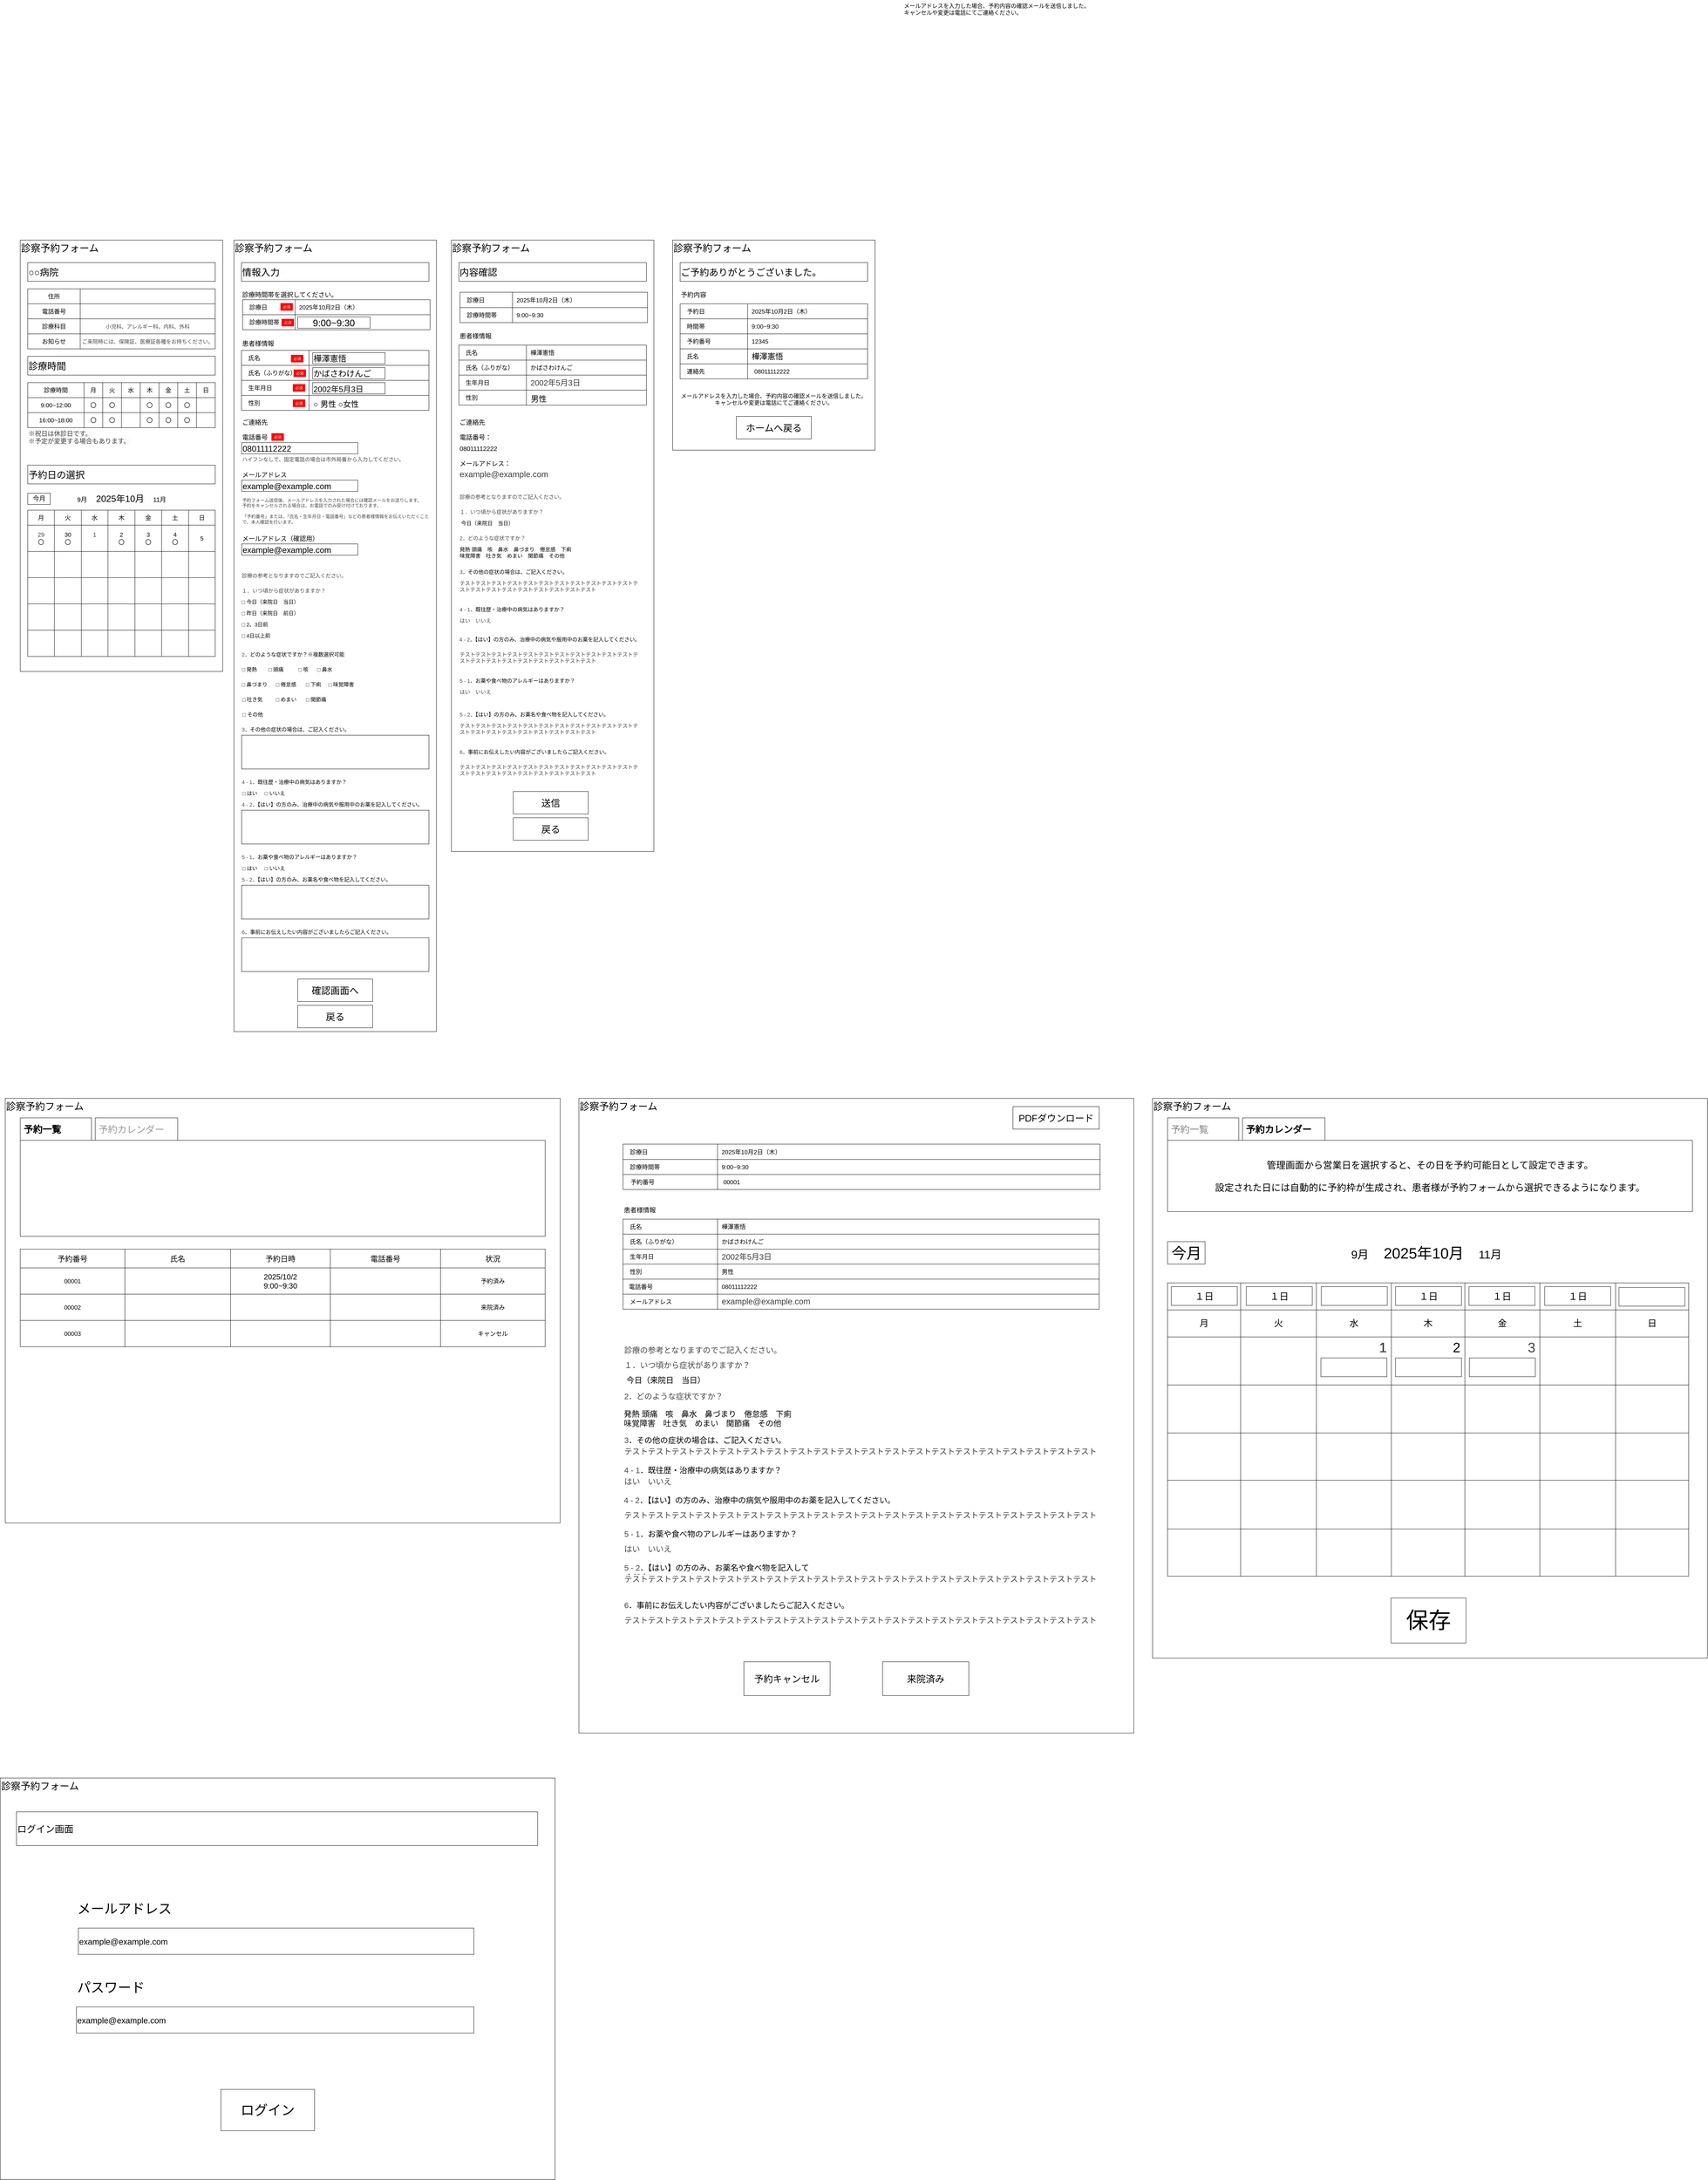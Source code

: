 <mxfile>
    <diagram id="deSxDQOu9u_3aHM_2UQ1" name="ページ1">
        <mxGraphModel dx="1910" dy="2163" grid="1" gridSize="10" guides="1" tooltips="1" connect="1" arrows="1" fold="1" page="1" pageScale="1" pageWidth="827" pageHeight="1169" math="0" shadow="0">
            <root>
                <mxCell id="0"/>
                <mxCell id="1" parent="0"/>
                <mxCell id="3" value="&lt;font style=&quot;font-size: 26px;&quot;&gt;診察予約フォーム&lt;/font&gt;" style="rounded=0;whiteSpace=wrap;html=1;verticalAlign=top;align=left;" parent="1" vertex="1">
                    <mxGeometry x="90" y="50" width="540" height="1150" as="geometry"/>
                </mxCell>
                <mxCell id="4" value="○○病院" style="rounded=0;whiteSpace=wrap;html=1;fontSize=25;align=left;" parent="1" vertex="1">
                    <mxGeometry x="110" y="110" width="500" height="50" as="geometry"/>
                </mxCell>
                <mxCell id="5" value="" style="shape=table;startSize=0;container=1;collapsible=0;childLayout=tableLayout;fontSize=16;" parent="1" vertex="1">
                    <mxGeometry x="110" y="180" width="500" height="160" as="geometry"/>
                </mxCell>
                <mxCell id="6" value="" style="shape=tableRow;horizontal=0;startSize=0;swimlaneHead=0;swimlaneBody=0;strokeColor=inherit;top=0;left=0;bottom=0;right=0;collapsible=0;dropTarget=0;fillColor=none;points=[[0,0.5],[1,0.5]];portConstraint=eastwest;fontSize=16;" parent="5" vertex="1">
                    <mxGeometry width="500" height="40" as="geometry"/>
                </mxCell>
                <mxCell id="7" value="住所" style="shape=partialRectangle;html=1;whiteSpace=wrap;connectable=0;strokeColor=inherit;overflow=hidden;fillColor=none;top=0;left=0;bottom=0;right=0;pointerEvents=1;fontSize=16;align=center;" parent="6" vertex="1">
                    <mxGeometry width="140" height="40" as="geometry">
                        <mxRectangle width="140" height="40" as="alternateBounds"/>
                    </mxGeometry>
                </mxCell>
                <mxCell id="8" value="" style="shape=partialRectangle;html=1;whiteSpace=wrap;connectable=0;strokeColor=inherit;overflow=hidden;fillColor=none;top=0;left=0;bottom=0;right=0;pointerEvents=1;fontSize=16;" parent="6" vertex="1">
                    <mxGeometry x="140" width="360" height="40" as="geometry">
                        <mxRectangle width="360" height="40" as="alternateBounds"/>
                    </mxGeometry>
                </mxCell>
                <mxCell id="10" value="" style="shape=tableRow;horizontal=0;startSize=0;swimlaneHead=0;swimlaneBody=0;strokeColor=inherit;top=0;left=0;bottom=0;right=0;collapsible=0;dropTarget=0;fillColor=none;points=[[0,0.5],[1,0.5]];portConstraint=eastwest;fontSize=16;" parent="5" vertex="1">
                    <mxGeometry y="40" width="500" height="40" as="geometry"/>
                </mxCell>
                <mxCell id="11" value="電話番号" style="shape=partialRectangle;html=1;whiteSpace=wrap;connectable=0;strokeColor=inherit;overflow=hidden;fillColor=none;top=0;left=0;bottom=0;right=0;pointerEvents=1;fontSize=16;" parent="10" vertex="1">
                    <mxGeometry width="140" height="40" as="geometry">
                        <mxRectangle width="140" height="40" as="alternateBounds"/>
                    </mxGeometry>
                </mxCell>
                <mxCell id="12" value="" style="shape=partialRectangle;html=1;whiteSpace=wrap;connectable=0;strokeColor=inherit;overflow=hidden;fillColor=none;top=0;left=0;bottom=0;right=0;pointerEvents=1;fontSize=16;" parent="10" vertex="1">
                    <mxGeometry x="140" width="360" height="40" as="geometry">
                        <mxRectangle width="360" height="40" as="alternateBounds"/>
                    </mxGeometry>
                </mxCell>
                <mxCell id="27" style="shape=tableRow;horizontal=0;startSize=0;swimlaneHead=0;swimlaneBody=0;strokeColor=inherit;top=0;left=0;bottom=0;right=0;collapsible=0;dropTarget=0;fillColor=none;points=[[0,0.5],[1,0.5]];portConstraint=eastwest;fontSize=16;" parent="5" vertex="1">
                    <mxGeometry y="80" width="500" height="40" as="geometry"/>
                </mxCell>
                <mxCell id="28" value="診療科目" style="shape=partialRectangle;html=1;whiteSpace=wrap;connectable=0;strokeColor=inherit;overflow=hidden;fillColor=none;top=0;left=0;bottom=0;right=0;pointerEvents=1;fontSize=16;" parent="27" vertex="1">
                    <mxGeometry width="140" height="40" as="geometry">
                        <mxRectangle width="140" height="40" as="alternateBounds"/>
                    </mxGeometry>
                </mxCell>
                <mxCell id="29" value="&lt;span style=&quot;color: rgb(71, 71, 71); font-family: メイリオ, Meiryo, &amp;quot;ヒラギノ角ゴ Pro W3&amp;quot;, &amp;quot;Hiragino Kaku Gothic Pro&amp;quot;, Osaka, &amp;quot;ＭＳ Ｐゴシック&amp;quot;, &amp;quot;MS PGothic&amp;quot;, sans-serif; font-size: 14px; text-align: left; background-color: rgb(255, 255, 255);&quot;&gt;小児科、アレルギー科、内科、外科&lt;/span&gt;" style="shape=partialRectangle;html=1;whiteSpace=wrap;connectable=0;strokeColor=inherit;overflow=hidden;fillColor=none;top=0;left=0;bottom=0;right=0;pointerEvents=1;fontSize=16;" parent="27" vertex="1">
                    <mxGeometry x="140" width="360" height="40" as="geometry">
                        <mxRectangle width="360" height="40" as="alternateBounds"/>
                    </mxGeometry>
                </mxCell>
                <mxCell id="24" style="shape=tableRow;horizontal=0;startSize=0;swimlaneHead=0;swimlaneBody=0;strokeColor=inherit;top=0;left=0;bottom=0;right=0;collapsible=0;dropTarget=0;fillColor=none;points=[[0,0.5],[1,0.5]];portConstraint=eastwest;fontSize=16;" parent="5" vertex="1">
                    <mxGeometry y="120" width="500" height="40" as="geometry"/>
                </mxCell>
                <mxCell id="25" value="お知らせ" style="shape=partialRectangle;html=1;whiteSpace=wrap;connectable=0;strokeColor=inherit;overflow=hidden;fillColor=none;top=0;left=0;bottom=0;right=0;pointerEvents=1;fontSize=16;" parent="24" vertex="1">
                    <mxGeometry width="140" height="40" as="geometry">
                        <mxRectangle width="140" height="40" as="alternateBounds"/>
                    </mxGeometry>
                </mxCell>
                <mxCell id="26" value="&lt;span style=&quot;color: rgb(71, 71, 71); font-family: メイリオ, Meiryo, &amp;quot;ヒラギノ角ゴ Pro W3&amp;quot;, &amp;quot;Hiragino Kaku Gothic Pro&amp;quot;, Osaka, &amp;quot;ＭＳ Ｐゴシック&amp;quot;, &amp;quot;MS PGothic&amp;quot;, sans-serif; font-size: 14px; font-style: normal; font-variant-ligatures: normal; font-variant-caps: normal; font-weight: 400; letter-spacing: normal; orphans: 2; text-align: left; text-indent: 0px; text-transform: none; widows: 2; word-spacing: 0px; -webkit-text-stroke-width: 0px; white-space: normal; background-color: rgb(255, 255, 255); text-decoration-thickness: initial; text-decoration-style: initial; text-decoration-color: initial; float: none; display: inline !important;&quot;&gt;ご来院時には、保険証、医療証各種をお持ちください。&lt;/span&gt;" style="shape=partialRectangle;html=1;whiteSpace=wrap;connectable=0;strokeColor=inherit;overflow=hidden;fillColor=none;top=0;left=0;bottom=0;right=0;pointerEvents=1;fontSize=16;verticalAlign=middle;" parent="24" vertex="1">
                    <mxGeometry x="140" width="360" height="40" as="geometry">
                        <mxRectangle width="360" height="40" as="alternateBounds"/>
                    </mxGeometry>
                </mxCell>
                <mxCell id="30" value="" style="shape=table;startSize=0;container=1;collapsible=0;childLayout=tableLayout;fontSize=16;" parent="1" vertex="1">
                    <mxGeometry x="110" y="430" width="500.0" height="120" as="geometry"/>
                </mxCell>
                <mxCell id="31" value="" style="shape=tableRow;horizontal=0;startSize=0;swimlaneHead=0;swimlaneBody=0;strokeColor=inherit;top=0;left=0;bottom=0;right=0;collapsible=0;dropTarget=0;fillColor=none;points=[[0,0.5],[1,0.5]];portConstraint=eastwest;fontSize=16;" parent="30" vertex="1">
                    <mxGeometry width="500.0" height="40" as="geometry"/>
                </mxCell>
                <mxCell id="32" value="診療時間" style="shape=partialRectangle;html=1;whiteSpace=wrap;connectable=0;strokeColor=inherit;overflow=hidden;fillColor=none;top=0;left=0;bottom=0;right=0;pointerEvents=1;fontSize=16;" parent="31" vertex="1">
                    <mxGeometry width="150" height="40" as="geometry">
                        <mxRectangle width="150" height="40" as="alternateBounds"/>
                    </mxGeometry>
                </mxCell>
                <mxCell id="59" value="月" style="shape=partialRectangle;html=1;whiteSpace=wrap;connectable=0;strokeColor=inherit;overflow=hidden;fillColor=none;top=0;left=0;bottom=0;right=0;pointerEvents=1;fontSize=16;" parent="31" vertex="1">
                    <mxGeometry x="150" width="50" height="40" as="geometry">
                        <mxRectangle width="50" height="40" as="alternateBounds"/>
                    </mxGeometry>
                </mxCell>
                <mxCell id="77" value="火" style="shape=partialRectangle;html=1;whiteSpace=wrap;connectable=0;strokeColor=inherit;overflow=hidden;fillColor=none;top=0;left=0;bottom=0;right=0;pointerEvents=1;fontSize=16;" parent="31" vertex="1">
                    <mxGeometry x="200" width="50" height="40" as="geometry">
                        <mxRectangle width="50" height="40" as="alternateBounds"/>
                    </mxGeometry>
                </mxCell>
                <mxCell id="74" value="水" style="shape=partialRectangle;html=1;whiteSpace=wrap;connectable=0;strokeColor=inherit;overflow=hidden;fillColor=none;top=0;left=0;bottom=0;right=0;pointerEvents=1;fontSize=16;" parent="31" vertex="1">
                    <mxGeometry x="250" width="50" height="40" as="geometry">
                        <mxRectangle width="50" height="40" as="alternateBounds"/>
                    </mxGeometry>
                </mxCell>
                <mxCell id="71" value="木" style="shape=partialRectangle;html=1;whiteSpace=wrap;connectable=0;strokeColor=inherit;overflow=hidden;fillColor=none;top=0;left=0;bottom=0;right=0;pointerEvents=1;fontSize=16;" parent="31" vertex="1">
                    <mxGeometry x="300" width="50" height="40" as="geometry">
                        <mxRectangle width="50" height="40" as="alternateBounds"/>
                    </mxGeometry>
                </mxCell>
                <mxCell id="68" value="金" style="shape=partialRectangle;html=1;whiteSpace=wrap;connectable=0;strokeColor=inherit;overflow=hidden;fillColor=none;top=0;left=0;bottom=0;right=0;pointerEvents=1;fontSize=16;" parent="31" vertex="1">
                    <mxGeometry x="350" width="50" height="40" as="geometry">
                        <mxRectangle width="50" height="40" as="alternateBounds"/>
                    </mxGeometry>
                </mxCell>
                <mxCell id="65" value="土" style="shape=partialRectangle;html=1;whiteSpace=wrap;connectable=0;strokeColor=inherit;overflow=hidden;fillColor=none;top=0;left=0;bottom=0;right=0;pointerEvents=1;fontSize=16;" parent="31" vertex="1">
                    <mxGeometry x="400" width="50" height="40" as="geometry">
                        <mxRectangle width="50" height="40" as="alternateBounds"/>
                    </mxGeometry>
                </mxCell>
                <mxCell id="62" value="日" style="shape=partialRectangle;html=1;whiteSpace=wrap;connectable=0;strokeColor=inherit;overflow=hidden;fillColor=none;top=0;left=0;bottom=0;right=0;pointerEvents=1;fontSize=16;" parent="31" vertex="1">
                    <mxGeometry x="450" width="50" height="40" as="geometry">
                        <mxRectangle width="50" height="40" as="alternateBounds"/>
                    </mxGeometry>
                </mxCell>
                <mxCell id="35" value="" style="shape=tableRow;horizontal=0;startSize=0;swimlaneHead=0;swimlaneBody=0;strokeColor=inherit;top=0;left=0;bottom=0;right=0;collapsible=0;dropTarget=0;fillColor=none;points=[[0,0.5],[1,0.5]];portConstraint=eastwest;fontSize=16;" parent="30" vertex="1">
                    <mxGeometry y="40" width="500.0" height="40" as="geometry"/>
                </mxCell>
                <mxCell id="36" value="9:00~12:00" style="shape=partialRectangle;html=1;whiteSpace=wrap;connectable=0;strokeColor=inherit;overflow=hidden;fillColor=none;top=0;left=0;bottom=0;right=0;pointerEvents=1;fontSize=16;" parent="35" vertex="1">
                    <mxGeometry width="150" height="40" as="geometry">
                        <mxRectangle width="150" height="40" as="alternateBounds"/>
                    </mxGeometry>
                </mxCell>
                <mxCell id="60" value="〇" style="shape=partialRectangle;html=1;whiteSpace=wrap;connectable=0;strokeColor=inherit;overflow=hidden;fillColor=none;top=0;left=0;bottom=0;right=0;pointerEvents=1;fontSize=16;" parent="35" vertex="1">
                    <mxGeometry x="150" width="50" height="40" as="geometry">
                        <mxRectangle width="50" height="40" as="alternateBounds"/>
                    </mxGeometry>
                </mxCell>
                <mxCell id="78" value="&lt;span style=&quot;color: rgb(0, 0, 0); font-family: Helvetica; font-size: 16px; font-style: normal; font-variant-ligatures: normal; font-variant-caps: normal; font-weight: 400; letter-spacing: normal; orphans: 2; text-align: center; text-indent: 0px; text-transform: none; widows: 2; word-spacing: 0px; -webkit-text-stroke-width: 0px; white-space: normal; background-color: rgb(251, 251, 251); text-decoration-thickness: initial; text-decoration-style: initial; text-decoration-color: initial; float: none; display: inline !important;&quot;&gt;〇&lt;/span&gt;" style="shape=partialRectangle;html=1;whiteSpace=wrap;connectable=0;strokeColor=inherit;overflow=hidden;fillColor=none;top=0;left=0;bottom=0;right=0;pointerEvents=1;fontSize=16;" parent="35" vertex="1">
                    <mxGeometry x="200" width="50" height="40" as="geometry">
                        <mxRectangle width="50" height="40" as="alternateBounds"/>
                    </mxGeometry>
                </mxCell>
                <mxCell id="75" style="shape=partialRectangle;html=1;whiteSpace=wrap;connectable=0;strokeColor=inherit;overflow=hidden;fillColor=none;top=0;left=0;bottom=0;right=0;pointerEvents=1;fontSize=16;" parent="35" vertex="1">
                    <mxGeometry x="250" width="50" height="40" as="geometry">
                        <mxRectangle width="50" height="40" as="alternateBounds"/>
                    </mxGeometry>
                </mxCell>
                <mxCell id="72" value="&lt;span style=&quot;color: rgb(0, 0, 0);&quot;&gt;〇&lt;/span&gt;" style="shape=partialRectangle;html=1;whiteSpace=wrap;connectable=0;strokeColor=inherit;overflow=hidden;fillColor=none;top=0;left=0;bottom=0;right=0;pointerEvents=1;fontSize=16;" parent="35" vertex="1">
                    <mxGeometry x="300" width="50" height="40" as="geometry">
                        <mxRectangle width="50" height="40" as="alternateBounds"/>
                    </mxGeometry>
                </mxCell>
                <mxCell id="69" value="&lt;span style=&quot;color: rgb(0, 0, 0);&quot;&gt;〇&lt;/span&gt;" style="shape=partialRectangle;html=1;whiteSpace=wrap;connectable=0;strokeColor=inherit;overflow=hidden;fillColor=none;top=0;left=0;bottom=0;right=0;pointerEvents=1;fontSize=16;" parent="35" vertex="1">
                    <mxGeometry x="350" width="50" height="40" as="geometry">
                        <mxRectangle width="50" height="40" as="alternateBounds"/>
                    </mxGeometry>
                </mxCell>
                <mxCell id="66" value="&lt;span style=&quot;color: rgb(0, 0, 0);&quot;&gt;〇&lt;/span&gt;" style="shape=partialRectangle;html=1;whiteSpace=wrap;connectable=0;strokeColor=inherit;overflow=hidden;fillColor=none;top=0;left=0;bottom=0;right=0;pointerEvents=1;fontSize=16;" parent="35" vertex="1">
                    <mxGeometry x="400" width="50" height="40" as="geometry">
                        <mxRectangle width="50" height="40" as="alternateBounds"/>
                    </mxGeometry>
                </mxCell>
                <mxCell id="63" style="shape=partialRectangle;html=1;whiteSpace=wrap;connectable=0;strokeColor=inherit;overflow=hidden;fillColor=none;top=0;left=0;bottom=0;right=0;pointerEvents=1;fontSize=16;" parent="35" vertex="1">
                    <mxGeometry x="450" width="50" height="40" as="geometry">
                        <mxRectangle width="50" height="40" as="alternateBounds"/>
                    </mxGeometry>
                </mxCell>
                <mxCell id="39" value="" style="shape=tableRow;horizontal=0;startSize=0;swimlaneHead=0;swimlaneBody=0;strokeColor=inherit;top=0;left=0;bottom=0;right=0;collapsible=0;dropTarget=0;fillColor=none;points=[[0,0.5],[1,0.5]];portConstraint=eastwest;fontSize=16;" parent="30" vertex="1">
                    <mxGeometry y="80" width="500.0" height="40" as="geometry"/>
                </mxCell>
                <mxCell id="40" value="16:00~18:00" style="shape=partialRectangle;html=1;whiteSpace=wrap;connectable=0;strokeColor=inherit;overflow=hidden;fillColor=none;top=0;left=0;bottom=0;right=0;pointerEvents=1;fontSize=16;" parent="39" vertex="1">
                    <mxGeometry width="150" height="40" as="geometry">
                        <mxRectangle width="150" height="40" as="alternateBounds"/>
                    </mxGeometry>
                </mxCell>
                <mxCell id="61" value="&lt;span style=&quot;color: rgb(0, 0, 0); font-family: Helvetica; font-size: 16px; font-style: normal; font-variant-ligatures: normal; font-variant-caps: normal; font-weight: 400; letter-spacing: normal; orphans: 2; text-align: center; text-indent: 0px; text-transform: none; widows: 2; word-spacing: 0px; -webkit-text-stroke-width: 0px; white-space: normal; background-color: rgb(251, 251, 251); text-decoration-thickness: initial; text-decoration-style: initial; text-decoration-color: initial; float: none; display: inline !important;&quot;&gt;〇&lt;/span&gt;" style="shape=partialRectangle;html=1;whiteSpace=wrap;connectable=0;strokeColor=inherit;overflow=hidden;fillColor=none;top=0;left=0;bottom=0;right=0;pointerEvents=1;fontSize=16;" parent="39" vertex="1">
                    <mxGeometry x="150" width="50" height="40" as="geometry">
                        <mxRectangle width="50" height="40" as="alternateBounds"/>
                    </mxGeometry>
                </mxCell>
                <mxCell id="79" value="&lt;span style=&quot;color: rgb(0, 0, 0);&quot;&gt;〇&lt;/span&gt;" style="shape=partialRectangle;html=1;whiteSpace=wrap;connectable=0;strokeColor=inherit;overflow=hidden;fillColor=none;top=0;left=0;bottom=0;right=0;pointerEvents=1;fontSize=16;" parent="39" vertex="1">
                    <mxGeometry x="200" width="50" height="40" as="geometry">
                        <mxRectangle width="50" height="40" as="alternateBounds"/>
                    </mxGeometry>
                </mxCell>
                <mxCell id="76" style="shape=partialRectangle;html=1;whiteSpace=wrap;connectable=0;strokeColor=inherit;overflow=hidden;fillColor=none;top=0;left=0;bottom=0;right=0;pointerEvents=1;fontSize=16;" parent="39" vertex="1">
                    <mxGeometry x="250" width="50" height="40" as="geometry">
                        <mxRectangle width="50" height="40" as="alternateBounds"/>
                    </mxGeometry>
                </mxCell>
                <mxCell id="73" value="&lt;span style=&quot;color: rgb(0, 0, 0);&quot;&gt;〇&lt;/span&gt;" style="shape=partialRectangle;html=1;whiteSpace=wrap;connectable=0;strokeColor=inherit;overflow=hidden;fillColor=none;top=0;left=0;bottom=0;right=0;pointerEvents=1;fontSize=16;" parent="39" vertex="1">
                    <mxGeometry x="300" width="50" height="40" as="geometry">
                        <mxRectangle width="50" height="40" as="alternateBounds"/>
                    </mxGeometry>
                </mxCell>
                <mxCell id="70" value="&lt;span style=&quot;color: rgb(0, 0, 0);&quot;&gt;〇&lt;/span&gt;" style="shape=partialRectangle;html=1;whiteSpace=wrap;connectable=0;strokeColor=inherit;overflow=hidden;fillColor=none;top=0;left=0;bottom=0;right=0;pointerEvents=1;fontSize=16;" parent="39" vertex="1">
                    <mxGeometry x="350" width="50" height="40" as="geometry">
                        <mxRectangle width="50" height="40" as="alternateBounds"/>
                    </mxGeometry>
                </mxCell>
                <mxCell id="67" value="&lt;span style=&quot;color: rgb(0, 0, 0);&quot;&gt;〇&lt;/span&gt;" style="shape=partialRectangle;html=1;whiteSpace=wrap;connectable=0;strokeColor=inherit;overflow=hidden;fillColor=none;top=0;left=0;bottom=0;right=0;pointerEvents=1;fontSize=16;" parent="39" vertex="1">
                    <mxGeometry x="400" width="50" height="40" as="geometry">
                        <mxRectangle width="50" height="40" as="alternateBounds"/>
                    </mxGeometry>
                </mxCell>
                <mxCell id="64" style="shape=partialRectangle;html=1;whiteSpace=wrap;connectable=0;strokeColor=inherit;overflow=hidden;fillColor=none;top=0;left=0;bottom=0;right=0;pointerEvents=1;fontSize=16;" parent="39" vertex="1">
                    <mxGeometry x="450" width="50" height="40" as="geometry">
                        <mxRectangle width="50" height="40" as="alternateBounds"/>
                    </mxGeometry>
                </mxCell>
                <mxCell id="43" value="診療時間" style="rounded=0;whiteSpace=wrap;html=1;fontSize=25;align=left;" parent="1" vertex="1">
                    <mxGeometry x="110" y="360" width="500" height="50" as="geometry"/>
                </mxCell>
                <mxCell id="81" value="予約日の選択" style="rounded=0;whiteSpace=wrap;html=1;fontSize=25;align=left;" parent="1" vertex="1">
                    <mxGeometry x="110" y="650" width="500" height="50" as="geometry"/>
                </mxCell>
                <mxCell id="82" value="" style="shape=table;startSize=0;container=1;collapsible=0;childLayout=tableLayout;fontSize=16;" parent="1" vertex="1">
                    <mxGeometry x="110" y="770" width="500" height="390" as="geometry"/>
                </mxCell>
                <mxCell id="83" value="" style="shape=tableRow;horizontal=0;startSize=0;swimlaneHead=0;swimlaneBody=0;strokeColor=inherit;top=0;left=0;bottom=0;right=0;collapsible=0;dropTarget=0;fillColor=none;points=[[0,0.5],[1,0.5]];portConstraint=eastwest;fontSize=16;" parent="82" vertex="1">
                    <mxGeometry width="500" height="40" as="geometry"/>
                </mxCell>
                <mxCell id="85" value="月" style="shape=partialRectangle;html=1;whiteSpace=wrap;connectable=0;strokeColor=inherit;overflow=hidden;fillColor=none;top=0;left=0;bottom=0;right=0;pointerEvents=1;fontSize=16;" parent="83" vertex="1">
                    <mxGeometry width="71" height="40" as="geometry">
                        <mxRectangle width="71" height="40" as="alternateBounds"/>
                    </mxGeometry>
                </mxCell>
                <mxCell id="86" value="火" style="shape=partialRectangle;html=1;whiteSpace=wrap;connectable=0;strokeColor=inherit;overflow=hidden;fillColor=none;top=0;left=0;bottom=0;right=0;pointerEvents=1;fontSize=16;" parent="83" vertex="1">
                    <mxGeometry x="71" width="72" height="40" as="geometry">
                        <mxRectangle width="72" height="40" as="alternateBounds"/>
                    </mxGeometry>
                </mxCell>
                <mxCell id="87" value="水" style="shape=partialRectangle;html=1;whiteSpace=wrap;connectable=0;strokeColor=inherit;overflow=hidden;fillColor=none;top=0;left=0;bottom=0;right=0;pointerEvents=1;fontSize=16;" parent="83" vertex="1">
                    <mxGeometry x="143" width="71" height="40" as="geometry">
                        <mxRectangle width="71" height="40" as="alternateBounds"/>
                    </mxGeometry>
                </mxCell>
                <mxCell id="88" value="木" style="shape=partialRectangle;html=1;whiteSpace=wrap;connectable=0;strokeColor=inherit;overflow=hidden;fillColor=none;top=0;left=0;bottom=0;right=0;pointerEvents=1;fontSize=16;" parent="83" vertex="1">
                    <mxGeometry x="214" width="72" height="40" as="geometry">
                        <mxRectangle width="72" height="40" as="alternateBounds"/>
                    </mxGeometry>
                </mxCell>
                <mxCell id="89" value="金" style="shape=partialRectangle;html=1;whiteSpace=wrap;connectable=0;strokeColor=inherit;overflow=hidden;fillColor=none;top=0;left=0;bottom=0;right=0;pointerEvents=1;fontSize=16;" parent="83" vertex="1">
                    <mxGeometry x="286" width="71" height="40" as="geometry">
                        <mxRectangle width="71" height="40" as="alternateBounds"/>
                    </mxGeometry>
                </mxCell>
                <mxCell id="90" value="土" style="shape=partialRectangle;html=1;whiteSpace=wrap;connectable=0;strokeColor=inherit;overflow=hidden;fillColor=none;top=0;left=0;bottom=0;right=0;pointerEvents=1;fontSize=16;" parent="83" vertex="1">
                    <mxGeometry x="357" width="72" height="40" as="geometry">
                        <mxRectangle width="72" height="40" as="alternateBounds"/>
                    </mxGeometry>
                </mxCell>
                <mxCell id="91" value="日" style="shape=partialRectangle;html=1;whiteSpace=wrap;connectable=0;strokeColor=inherit;overflow=hidden;fillColor=none;top=0;left=0;bottom=0;right=0;pointerEvents=1;fontSize=16;" parent="83" vertex="1">
                    <mxGeometry x="429" width="71" height="40" as="geometry">
                        <mxRectangle width="71" height="40" as="alternateBounds"/>
                    </mxGeometry>
                </mxCell>
                <mxCell id="92" value="" style="shape=tableRow;horizontal=0;startSize=0;swimlaneHead=0;swimlaneBody=0;strokeColor=inherit;top=0;left=0;bottom=0;right=0;collapsible=0;dropTarget=0;fillColor=none;points=[[0,0.5],[1,0.5]];portConstraint=eastwest;fontSize=16;" parent="82" vertex="1">
                    <mxGeometry y="40" width="500" height="70" as="geometry"/>
                </mxCell>
                <mxCell id="94" value="&lt;div style=&quot;color: rgb(63, 63, 63); scrollbar-color: rgb(226, 226, 226) rgb(251, 251, 251);&quot;&gt;29&lt;/div&gt;&lt;span style=&quot;scrollbar-color: rgb(226, 226, 226) rgb(251, 251, 251); color: rgb(0, 0, 0);&quot;&gt;〇&lt;/span&gt;" style="shape=partialRectangle;html=1;whiteSpace=wrap;connectable=0;strokeColor=inherit;overflow=hidden;fillColor=none;top=0;left=0;bottom=0;right=0;pointerEvents=1;fontSize=16;" parent="92" vertex="1">
                    <mxGeometry width="71" height="70" as="geometry">
                        <mxRectangle width="71" height="70" as="alternateBounds"/>
                    </mxGeometry>
                </mxCell>
                <mxCell id="95" value="&lt;div style=&quot;scrollbar-color: rgb(226, 226, 226) rgb(251, 251, 251); color: rgb(63, 63, 63);&quot;&gt;&lt;font color=&quot;#000000&quot;&gt;30&lt;/font&gt;&lt;/div&gt;&lt;span style=&quot;scrollbar-color: rgb(226, 226, 226) rgb(251, 251, 251); color: rgb(0, 0, 0);&quot;&gt;〇&lt;/span&gt;" style="shape=partialRectangle;html=1;whiteSpace=wrap;connectable=0;strokeColor=inherit;overflow=hidden;fillColor=none;top=0;left=0;bottom=0;right=0;pointerEvents=1;fontSize=16;" parent="92" vertex="1">
                    <mxGeometry x="71" width="72" height="70" as="geometry">
                        <mxRectangle width="72" height="70" as="alternateBounds"/>
                    </mxGeometry>
                </mxCell>
                <mxCell id="96" value="&lt;div style=&quot;color: rgb(63, 63, 63); scrollbar-color: rgb(226, 226, 226) rgb(251, 251, 251);&quot;&gt;1&lt;/div&gt;&lt;div style=&quot;color: rgb(63, 63, 63); scrollbar-color: rgb(226, 226, 226) rgb(251, 251, 251);&quot;&gt;&lt;br&gt;&lt;/div&gt;" style="shape=partialRectangle;html=1;whiteSpace=wrap;connectable=0;strokeColor=inherit;overflow=hidden;fillColor=none;top=0;left=0;bottom=0;right=0;pointerEvents=1;fontSize=16;" parent="92" vertex="1">
                    <mxGeometry x="143" width="71" height="70" as="geometry">
                        <mxRectangle width="71" height="70" as="alternateBounds"/>
                    </mxGeometry>
                </mxCell>
                <mxCell id="97" value="&lt;div&gt;&lt;span style=&quot;color: rgb(0, 0, 0);&quot;&gt;2&lt;/span&gt;&lt;/div&gt;&lt;span style=&quot;color: rgb(0, 0, 0);&quot;&gt;〇&lt;/span&gt;" style="shape=partialRectangle;html=1;whiteSpace=wrap;connectable=0;strokeColor=inherit;overflow=hidden;fillColor=none;top=0;left=0;bottom=0;right=0;pointerEvents=1;fontSize=16;" parent="92" vertex="1">
                    <mxGeometry x="214" width="72" height="70" as="geometry">
                        <mxRectangle width="72" height="70" as="alternateBounds"/>
                    </mxGeometry>
                </mxCell>
                <mxCell id="98" value="&lt;div style=&quot;scrollbar-color: rgb(226, 226, 226) rgb(251, 251, 251); color: rgb(63, 63, 63);&quot;&gt;&lt;span style=&quot;background-color: transparent;&quot;&gt;&lt;font color=&quot;#000000&quot;&gt;3&lt;/font&gt;&lt;/span&gt;&lt;/div&gt;&lt;div style=&quot;scrollbar-color: rgb(226, 226, 226) rgb(251, 251, 251); color: rgb(63, 63, 63);&quot;&gt;&lt;font color=&quot;#000000&quot;&gt;〇&lt;/font&gt;&lt;/div&gt;" style="shape=partialRectangle;html=1;whiteSpace=wrap;connectable=0;strokeColor=inherit;overflow=hidden;fillColor=none;top=0;left=0;bottom=0;right=0;pointerEvents=1;fontSize=16;" parent="92" vertex="1">
                    <mxGeometry x="286" width="71" height="70" as="geometry">
                        <mxRectangle width="71" height="70" as="alternateBounds"/>
                    </mxGeometry>
                </mxCell>
                <mxCell id="99" value="&lt;div style=&quot;scrollbar-color: rgb(226, 226, 226) rgb(251, 251, 251); color: rgb(63, 63, 63);&quot;&gt;&lt;font color=&quot;#000000&quot;&gt;4&lt;/font&gt;&lt;/div&gt;&lt;span style=&quot;scrollbar-color: rgb(226, 226, 226) rgb(251, 251, 251); color: rgb(0, 0, 0);&quot;&gt;〇&lt;/span&gt;" style="shape=partialRectangle;html=1;whiteSpace=wrap;connectable=0;strokeColor=inherit;overflow=hidden;fillColor=none;top=0;left=0;bottom=0;right=0;pointerEvents=1;fontSize=16;" parent="92" vertex="1">
                    <mxGeometry x="357" width="72" height="70" as="geometry">
                        <mxRectangle width="72" height="70" as="alternateBounds"/>
                    </mxGeometry>
                </mxCell>
                <mxCell id="100" value="&lt;div style=&quot;scrollbar-color: rgb(226, 226, 226) rgb(251, 251, 251); color: rgb(63, 63, 63);&quot;&gt;&lt;font color=&quot;#000000&quot;&gt;5&lt;/font&gt;&lt;/div&gt;" style="shape=partialRectangle;html=1;whiteSpace=wrap;connectable=0;strokeColor=inherit;overflow=hidden;fillColor=none;top=0;left=0;bottom=0;right=0;pointerEvents=1;fontSize=16;" parent="92" vertex="1">
                    <mxGeometry x="429" width="71" height="70" as="geometry">
                        <mxRectangle width="71" height="70" as="alternateBounds"/>
                    </mxGeometry>
                </mxCell>
                <mxCell id="150" style="shape=tableRow;horizontal=0;startSize=0;swimlaneHead=0;swimlaneBody=0;strokeColor=inherit;top=0;left=0;bottom=0;right=0;collapsible=0;dropTarget=0;fillColor=none;points=[[0,0.5],[1,0.5]];portConstraint=eastwest;fontSize=16;" parent="82" vertex="1">
                    <mxGeometry y="110" width="500" height="70" as="geometry"/>
                </mxCell>
                <mxCell id="151" style="shape=partialRectangle;html=1;whiteSpace=wrap;connectable=0;strokeColor=inherit;overflow=hidden;fillColor=none;top=0;left=0;bottom=0;right=0;pointerEvents=1;fontSize=16;" parent="150" vertex="1">
                    <mxGeometry width="71" height="70" as="geometry">
                        <mxRectangle width="71" height="70" as="alternateBounds"/>
                    </mxGeometry>
                </mxCell>
                <mxCell id="152" style="shape=partialRectangle;html=1;whiteSpace=wrap;connectable=0;strokeColor=inherit;overflow=hidden;fillColor=none;top=0;left=0;bottom=0;right=0;pointerEvents=1;fontSize=16;" parent="150" vertex="1">
                    <mxGeometry x="71" width="72" height="70" as="geometry">
                        <mxRectangle width="72" height="70" as="alternateBounds"/>
                    </mxGeometry>
                </mxCell>
                <mxCell id="153" style="shape=partialRectangle;html=1;whiteSpace=wrap;connectable=0;strokeColor=inherit;overflow=hidden;fillColor=none;top=0;left=0;bottom=0;right=0;pointerEvents=1;fontSize=16;" parent="150" vertex="1">
                    <mxGeometry x="143" width="71" height="70" as="geometry">
                        <mxRectangle width="71" height="70" as="alternateBounds"/>
                    </mxGeometry>
                </mxCell>
                <mxCell id="154" style="shape=partialRectangle;html=1;whiteSpace=wrap;connectable=0;strokeColor=inherit;overflow=hidden;fillColor=none;top=0;left=0;bottom=0;right=0;pointerEvents=1;fontSize=16;" parent="150" vertex="1">
                    <mxGeometry x="214" width="72" height="70" as="geometry">
                        <mxRectangle width="72" height="70" as="alternateBounds"/>
                    </mxGeometry>
                </mxCell>
                <mxCell id="155" style="shape=partialRectangle;html=1;whiteSpace=wrap;connectable=0;strokeColor=inherit;overflow=hidden;fillColor=none;top=0;left=0;bottom=0;right=0;pointerEvents=1;fontSize=16;" parent="150" vertex="1">
                    <mxGeometry x="286" width="71" height="70" as="geometry">
                        <mxRectangle width="71" height="70" as="alternateBounds"/>
                    </mxGeometry>
                </mxCell>
                <mxCell id="156" style="shape=partialRectangle;html=1;whiteSpace=wrap;connectable=0;strokeColor=inherit;overflow=hidden;fillColor=none;top=0;left=0;bottom=0;right=0;pointerEvents=1;fontSize=16;" parent="150" vertex="1">
                    <mxGeometry x="357" width="72" height="70" as="geometry">
                        <mxRectangle width="72" height="70" as="alternateBounds"/>
                    </mxGeometry>
                </mxCell>
                <mxCell id="157" style="shape=partialRectangle;html=1;whiteSpace=wrap;connectable=0;strokeColor=inherit;overflow=hidden;fillColor=none;top=0;left=0;bottom=0;right=0;pointerEvents=1;fontSize=16;" parent="150" vertex="1">
                    <mxGeometry x="429" width="71" height="70" as="geometry">
                        <mxRectangle width="71" height="70" as="alternateBounds"/>
                    </mxGeometry>
                </mxCell>
                <mxCell id="142" style="shape=tableRow;horizontal=0;startSize=0;swimlaneHead=0;swimlaneBody=0;strokeColor=inherit;top=0;left=0;bottom=0;right=0;collapsible=0;dropTarget=0;fillColor=none;points=[[0,0.5],[1,0.5]];portConstraint=eastwest;fontSize=16;" parent="82" vertex="1">
                    <mxGeometry y="180" width="500" height="70" as="geometry"/>
                </mxCell>
                <mxCell id="143" style="shape=partialRectangle;html=1;whiteSpace=wrap;connectable=0;strokeColor=inherit;overflow=hidden;fillColor=none;top=0;left=0;bottom=0;right=0;pointerEvents=1;fontSize=16;" parent="142" vertex="1">
                    <mxGeometry width="71" height="70" as="geometry">
                        <mxRectangle width="71" height="70" as="alternateBounds"/>
                    </mxGeometry>
                </mxCell>
                <mxCell id="144" style="shape=partialRectangle;html=1;whiteSpace=wrap;connectable=0;strokeColor=inherit;overflow=hidden;fillColor=none;top=0;left=0;bottom=0;right=0;pointerEvents=1;fontSize=16;" parent="142" vertex="1">
                    <mxGeometry x="71" width="72" height="70" as="geometry">
                        <mxRectangle width="72" height="70" as="alternateBounds"/>
                    </mxGeometry>
                </mxCell>
                <mxCell id="145" style="shape=partialRectangle;html=1;whiteSpace=wrap;connectable=0;strokeColor=inherit;overflow=hidden;fillColor=none;top=0;left=0;bottom=0;right=0;pointerEvents=1;fontSize=16;" parent="142" vertex="1">
                    <mxGeometry x="143" width="71" height="70" as="geometry">
                        <mxRectangle width="71" height="70" as="alternateBounds"/>
                    </mxGeometry>
                </mxCell>
                <mxCell id="146" style="shape=partialRectangle;html=1;whiteSpace=wrap;connectable=0;strokeColor=inherit;overflow=hidden;fillColor=none;top=0;left=0;bottom=0;right=0;pointerEvents=1;fontSize=16;" parent="142" vertex="1">
                    <mxGeometry x="214" width="72" height="70" as="geometry">
                        <mxRectangle width="72" height="70" as="alternateBounds"/>
                    </mxGeometry>
                </mxCell>
                <mxCell id="147" style="shape=partialRectangle;html=1;whiteSpace=wrap;connectable=0;strokeColor=inherit;overflow=hidden;fillColor=none;top=0;left=0;bottom=0;right=0;pointerEvents=1;fontSize=16;" parent="142" vertex="1">
                    <mxGeometry x="286" width="71" height="70" as="geometry">
                        <mxRectangle width="71" height="70" as="alternateBounds"/>
                    </mxGeometry>
                </mxCell>
                <mxCell id="148" style="shape=partialRectangle;html=1;whiteSpace=wrap;connectable=0;strokeColor=inherit;overflow=hidden;fillColor=none;top=0;left=0;bottom=0;right=0;pointerEvents=1;fontSize=16;" parent="142" vertex="1">
                    <mxGeometry x="357" width="72" height="70" as="geometry">
                        <mxRectangle width="72" height="70" as="alternateBounds"/>
                    </mxGeometry>
                </mxCell>
                <mxCell id="149" style="shape=partialRectangle;html=1;whiteSpace=wrap;connectable=0;strokeColor=inherit;overflow=hidden;fillColor=none;top=0;left=0;bottom=0;right=0;pointerEvents=1;fontSize=16;" parent="142" vertex="1">
                    <mxGeometry x="429" width="71" height="70" as="geometry">
                        <mxRectangle width="71" height="70" as="alternateBounds"/>
                    </mxGeometry>
                </mxCell>
                <mxCell id="134" style="shape=tableRow;horizontal=0;startSize=0;swimlaneHead=0;swimlaneBody=0;strokeColor=inherit;top=0;left=0;bottom=0;right=0;collapsible=0;dropTarget=0;fillColor=none;points=[[0,0.5],[1,0.5]];portConstraint=eastwest;fontSize=16;" parent="82" vertex="1">
                    <mxGeometry y="250" width="500" height="70" as="geometry"/>
                </mxCell>
                <mxCell id="135" style="shape=partialRectangle;html=1;whiteSpace=wrap;connectable=0;strokeColor=inherit;overflow=hidden;fillColor=none;top=0;left=0;bottom=0;right=0;pointerEvents=1;fontSize=16;" parent="134" vertex="1">
                    <mxGeometry width="71" height="70" as="geometry">
                        <mxRectangle width="71" height="70" as="alternateBounds"/>
                    </mxGeometry>
                </mxCell>
                <mxCell id="136" style="shape=partialRectangle;html=1;whiteSpace=wrap;connectable=0;strokeColor=inherit;overflow=hidden;fillColor=none;top=0;left=0;bottom=0;right=0;pointerEvents=1;fontSize=16;" parent="134" vertex="1">
                    <mxGeometry x="71" width="72" height="70" as="geometry">
                        <mxRectangle width="72" height="70" as="alternateBounds"/>
                    </mxGeometry>
                </mxCell>
                <mxCell id="137" style="shape=partialRectangle;html=1;whiteSpace=wrap;connectable=0;strokeColor=inherit;overflow=hidden;fillColor=none;top=0;left=0;bottom=0;right=0;pointerEvents=1;fontSize=16;" parent="134" vertex="1">
                    <mxGeometry x="143" width="71" height="70" as="geometry">
                        <mxRectangle width="71" height="70" as="alternateBounds"/>
                    </mxGeometry>
                </mxCell>
                <mxCell id="138" style="shape=partialRectangle;html=1;whiteSpace=wrap;connectable=0;strokeColor=inherit;overflow=hidden;fillColor=none;top=0;left=0;bottom=0;right=0;pointerEvents=1;fontSize=16;" parent="134" vertex="1">
                    <mxGeometry x="214" width="72" height="70" as="geometry">
                        <mxRectangle width="72" height="70" as="alternateBounds"/>
                    </mxGeometry>
                </mxCell>
                <mxCell id="139" style="shape=partialRectangle;html=1;whiteSpace=wrap;connectable=0;strokeColor=inherit;overflow=hidden;fillColor=none;top=0;left=0;bottom=0;right=0;pointerEvents=1;fontSize=16;" parent="134" vertex="1">
                    <mxGeometry x="286" width="71" height="70" as="geometry">
                        <mxRectangle width="71" height="70" as="alternateBounds"/>
                    </mxGeometry>
                </mxCell>
                <mxCell id="140" style="shape=partialRectangle;html=1;whiteSpace=wrap;connectable=0;strokeColor=inherit;overflow=hidden;fillColor=none;top=0;left=0;bottom=0;right=0;pointerEvents=1;fontSize=16;" parent="134" vertex="1">
                    <mxGeometry x="357" width="72" height="70" as="geometry">
                        <mxRectangle width="72" height="70" as="alternateBounds"/>
                    </mxGeometry>
                </mxCell>
                <mxCell id="141" style="shape=partialRectangle;html=1;whiteSpace=wrap;connectable=0;strokeColor=inherit;overflow=hidden;fillColor=none;top=0;left=0;bottom=0;right=0;pointerEvents=1;fontSize=16;" parent="134" vertex="1">
                    <mxGeometry x="429" width="71" height="70" as="geometry">
                        <mxRectangle width="71" height="70" as="alternateBounds"/>
                    </mxGeometry>
                </mxCell>
                <mxCell id="158" style="shape=tableRow;horizontal=0;startSize=0;swimlaneHead=0;swimlaneBody=0;strokeColor=inherit;top=0;left=0;bottom=0;right=0;collapsible=0;dropTarget=0;fillColor=none;points=[[0,0.5],[1,0.5]];portConstraint=eastwest;fontSize=16;" parent="82" vertex="1">
                    <mxGeometry y="320" width="500" height="70" as="geometry"/>
                </mxCell>
                <mxCell id="159" style="shape=partialRectangle;html=1;whiteSpace=wrap;connectable=0;strokeColor=inherit;overflow=hidden;fillColor=none;top=0;left=0;bottom=0;right=0;pointerEvents=1;fontSize=16;" parent="158" vertex="1">
                    <mxGeometry width="71" height="70" as="geometry">
                        <mxRectangle width="71" height="70" as="alternateBounds"/>
                    </mxGeometry>
                </mxCell>
                <mxCell id="160" style="shape=partialRectangle;html=1;whiteSpace=wrap;connectable=0;strokeColor=inherit;overflow=hidden;fillColor=none;top=0;left=0;bottom=0;right=0;pointerEvents=1;fontSize=16;" parent="158" vertex="1">
                    <mxGeometry x="71" width="72" height="70" as="geometry">
                        <mxRectangle width="72" height="70" as="alternateBounds"/>
                    </mxGeometry>
                </mxCell>
                <mxCell id="161" style="shape=partialRectangle;html=1;whiteSpace=wrap;connectable=0;strokeColor=inherit;overflow=hidden;fillColor=none;top=0;left=0;bottom=0;right=0;pointerEvents=1;fontSize=16;" parent="158" vertex="1">
                    <mxGeometry x="143" width="71" height="70" as="geometry">
                        <mxRectangle width="71" height="70" as="alternateBounds"/>
                    </mxGeometry>
                </mxCell>
                <mxCell id="162" style="shape=partialRectangle;html=1;whiteSpace=wrap;connectable=0;strokeColor=inherit;overflow=hidden;fillColor=none;top=0;left=0;bottom=0;right=0;pointerEvents=1;fontSize=16;" parent="158" vertex="1">
                    <mxGeometry x="214" width="72" height="70" as="geometry">
                        <mxRectangle width="72" height="70" as="alternateBounds"/>
                    </mxGeometry>
                </mxCell>
                <mxCell id="163" style="shape=partialRectangle;html=1;whiteSpace=wrap;connectable=0;strokeColor=inherit;overflow=hidden;fillColor=none;top=0;left=0;bottom=0;right=0;pointerEvents=1;fontSize=16;" parent="158" vertex="1">
                    <mxGeometry x="286" width="71" height="70" as="geometry">
                        <mxRectangle width="71" height="70" as="alternateBounds"/>
                    </mxGeometry>
                </mxCell>
                <mxCell id="164" style="shape=partialRectangle;html=1;whiteSpace=wrap;connectable=0;strokeColor=inherit;overflow=hidden;fillColor=none;top=0;left=0;bottom=0;right=0;pointerEvents=1;fontSize=16;" parent="158" vertex="1">
                    <mxGeometry x="357" width="72" height="70" as="geometry">
                        <mxRectangle width="72" height="70" as="alternateBounds"/>
                    </mxGeometry>
                </mxCell>
                <mxCell id="165" style="shape=partialRectangle;html=1;whiteSpace=wrap;connectable=0;strokeColor=inherit;overflow=hidden;fillColor=none;top=0;left=0;bottom=0;right=0;pointerEvents=1;fontSize=16;" parent="158" vertex="1">
                    <mxGeometry x="429" width="71" height="70" as="geometry">
                        <mxRectangle width="71" height="70" as="alternateBounds"/>
                    </mxGeometry>
                </mxCell>
                <mxCell id="166" value="&lt;font style=&quot;font-size: 17px;&quot;&gt;9月&lt;/font&gt;&lt;font style=&quot;font-size: 24px;&quot;&gt;　&lt;/font&gt;&lt;font style=&quot;font-size: 24px;&quot;&gt;2025年10月　&lt;/font&gt;&lt;font style=&quot;font-size: 17px;&quot;&gt;11月&lt;/font&gt;" style="text;html=1;align=center;verticalAlign=middle;resizable=0;points=[];autosize=1;strokeColor=none;fillColor=none;" parent="1" vertex="1">
                    <mxGeometry x="230" y="720" width="260" height="40" as="geometry"/>
                </mxCell>
                <mxCell id="167" value="&lt;span style=&quot;font-size: 17px;&quot;&gt;今月&lt;/span&gt;" style="text;html=1;align=center;verticalAlign=middle;resizable=0;points=[];autosize=1;strokeColor=default;fillColor=none;" parent="1" vertex="1">
                    <mxGeometry x="110" y="725" width="60" height="30" as="geometry"/>
                </mxCell>
                <mxCell id="168" value="&lt;span style=&quot;color: rgb(63, 63, 63); font-family: Helvetica; font-size: 17px; font-style: normal; font-variant-ligatures: normal; font-variant-caps: normal; font-weight: 400; letter-spacing: normal; orphans: 2; text-align: left; text-indent: 0px; text-transform: none; widows: 2; word-spacing: 0px; -webkit-text-stroke-width: 0px; white-space: normal; background-color: rgb(251, 251, 251); text-decoration-thickness: initial; text-decoration-style: initial; text-decoration-color: initial; float: none; display: inline !important;&quot;&gt;※祝日は休診日です。&lt;/span&gt;&lt;div&gt;&lt;span style=&quot;color: rgb(63, 63, 63); font-family: Helvetica; font-size: 17px; font-style: normal; font-variant-ligatures: normal; font-variant-caps: normal; font-weight: 400; letter-spacing: normal; orphans: 2; text-align: left; text-indent: 0px; text-transform: none; widows: 2; word-spacing: 0px; -webkit-text-stroke-width: 0px; white-space: normal; background-color: rgb(251, 251, 251); text-decoration-thickness: initial; text-decoration-style: initial; text-decoration-color: initial; float: none; display: inline !important;&quot;&gt;※予定が変更する場合もあります。&lt;/span&gt;&lt;/div&gt;" style="text;whiteSpace=wrap;html=1;" parent="1" vertex="1">
                    <mxGeometry x="110" y="550" width="300" height="50" as="geometry"/>
                </mxCell>
                <mxCell id="169" value="&lt;font style=&quot;font-size: 26px;&quot;&gt;診察予約フォーム&lt;/font&gt;" style="rounded=0;whiteSpace=wrap;html=1;verticalAlign=top;align=left;" parent="1" vertex="1">
                    <mxGeometry x="660" y="50" width="540" height="2110" as="geometry"/>
                </mxCell>
                <mxCell id="170" value="情報入力" style="rounded=0;whiteSpace=wrap;html=1;fontSize=25;align=left;" parent="1" vertex="1">
                    <mxGeometry x="680" y="110" width="500" height="50" as="geometry"/>
                </mxCell>
                <mxCell id="171" value="&lt;span style=&quot;font-size: 17px;&quot;&gt;診療時間帯を選択してください。&lt;/span&gt;" style="text;whiteSpace=wrap;html=1;" parent="1" vertex="1">
                    <mxGeometry x="680" y="180" width="300" height="40" as="geometry"/>
                </mxCell>
                <mxCell id="188" value="" style="group" parent="1" vertex="1" connectable="0">
                    <mxGeometry x="680" y="210" width="500" height="80" as="geometry"/>
                </mxCell>
                <mxCell id="175" value="" style="shape=table;startSize=0;container=1;collapsible=0;childLayout=tableLayout;fontSize=16;" parent="188" vertex="1">
                    <mxGeometry x="3" y="-1" width="500" height="80" as="geometry"/>
                </mxCell>
                <mxCell id="176" value="" style="shape=tableRow;horizontal=0;startSize=0;swimlaneHead=0;swimlaneBody=0;strokeColor=inherit;top=0;left=0;bottom=0;right=0;collapsible=0;dropTarget=0;fillColor=none;points=[[0,0.5],[1,0.5]];portConstraint=eastwest;fontSize=16;" parent="175" vertex="1">
                    <mxGeometry width="500" height="40" as="geometry"/>
                </mxCell>
                <mxCell id="177" value="　診療日" style="shape=partialRectangle;html=1;whiteSpace=wrap;connectable=0;strokeColor=inherit;overflow=hidden;fillColor=none;top=0;left=0;bottom=0;right=0;pointerEvents=1;fontSize=16;align=left;" parent="176" vertex="1">
                    <mxGeometry width="140" height="40" as="geometry">
                        <mxRectangle width="140" height="40" as="alternateBounds"/>
                    </mxGeometry>
                </mxCell>
                <mxCell id="178" value="&amp;nbsp; 2025年10月2日（木）" style="shape=partialRectangle;html=1;whiteSpace=wrap;connectable=0;strokeColor=inherit;overflow=hidden;fillColor=none;top=0;left=0;bottom=0;right=0;pointerEvents=1;fontSize=16;align=left;" parent="176" vertex="1">
                    <mxGeometry x="140" width="360" height="40" as="geometry">
                        <mxRectangle width="360" height="40" as="alternateBounds"/>
                    </mxGeometry>
                </mxCell>
                <mxCell id="179" value="" style="shape=tableRow;horizontal=0;startSize=0;swimlaneHead=0;swimlaneBody=0;strokeColor=inherit;top=0;left=0;bottom=0;right=0;collapsible=0;dropTarget=0;fillColor=none;points=[[0,0.5],[1,0.5]];portConstraint=eastwest;fontSize=16;" parent="175" vertex="1">
                    <mxGeometry y="40" width="500" height="40" as="geometry"/>
                </mxCell>
                <mxCell id="180" value="　診療時間帯" style="shape=partialRectangle;html=1;whiteSpace=wrap;connectable=0;strokeColor=inherit;overflow=hidden;fillColor=none;top=0;left=0;bottom=0;right=0;pointerEvents=1;fontSize=16;align=left;" parent="179" vertex="1">
                    <mxGeometry width="140" height="40" as="geometry">
                        <mxRectangle width="140" height="40" as="alternateBounds"/>
                    </mxGeometry>
                </mxCell>
                <mxCell id="181" value="" style="shape=partialRectangle;html=1;whiteSpace=wrap;connectable=0;strokeColor=inherit;overflow=hidden;fillColor=none;top=0;left=0;bottom=0;right=0;pointerEvents=1;fontSize=16;" parent="179" vertex="1">
                    <mxGeometry x="140" width="360" height="40" as="geometry">
                        <mxRectangle width="360" height="40" as="alternateBounds"/>
                    </mxGeometry>
                </mxCell>
                <mxCell id="174" value="9:00~9:30" style="rounded=0;whiteSpace=wrap;html=1;fontSize=25;align=center;" parent="188" vertex="1">
                    <mxGeometry x="150" y="45" width="193" height="30" as="geometry"/>
                </mxCell>
                <mxCell id="200" value="&lt;font style=&quot;color: rgb(255, 255, 255); font-size: 10px;&quot;&gt;必須&lt;/font&gt;" style="rounded=0;whiteSpace=wrap;html=1;fillColor=light-dark(#ff0000, #ededed);strokeColor=none;" parent="188" vertex="1">
                    <mxGeometry x="107" y="50" width="33" height="20" as="geometry"/>
                </mxCell>
                <mxCell id="189" value="&lt;span style=&quot;font-size: 17px;&quot;&gt;患者様情報&lt;/span&gt;" style="text;whiteSpace=wrap;html=1;" parent="1" vertex="1">
                    <mxGeometry x="680" y="310" width="300" height="40" as="geometry"/>
                </mxCell>
                <mxCell id="190" value="" style="group" parent="1" vertex="1" connectable="0">
                    <mxGeometry x="680" y="344" width="500" height="156" as="geometry"/>
                </mxCell>
                <mxCell id="191" value="" style="shape=table;startSize=0;container=1;collapsible=0;childLayout=tableLayout;fontSize=16;" parent="190" vertex="1">
                    <mxGeometry width="500" height="160" as="geometry"/>
                </mxCell>
                <mxCell id="192" value="" style="shape=tableRow;horizontal=0;startSize=0;swimlaneHead=0;swimlaneBody=0;strokeColor=inherit;top=0;left=0;bottom=0;right=0;collapsible=0;dropTarget=0;fillColor=none;points=[[0,0.5],[1,0.5]];portConstraint=eastwest;fontSize=16;" parent="191" vertex="1">
                    <mxGeometry width="500" height="40" as="geometry"/>
                </mxCell>
                <mxCell id="193" value="　氏名" style="shape=partialRectangle;html=1;whiteSpace=wrap;connectable=0;strokeColor=inherit;overflow=hidden;fillColor=none;top=0;left=0;bottom=0;right=0;pointerEvents=1;fontSize=16;align=left;" parent="192" vertex="1">
                    <mxGeometry width="180" height="40" as="geometry">
                        <mxRectangle width="180" height="40" as="alternateBounds"/>
                    </mxGeometry>
                </mxCell>
                <mxCell id="194" value="&amp;nbsp;&amp;nbsp;" style="shape=partialRectangle;html=1;whiteSpace=wrap;connectable=0;strokeColor=inherit;overflow=hidden;fillColor=none;top=0;left=0;bottom=0;right=0;pointerEvents=1;fontSize=16;align=left;" parent="192" vertex="1">
                    <mxGeometry x="180" width="320" height="40" as="geometry">
                        <mxRectangle width="320" height="40" as="alternateBounds"/>
                    </mxGeometry>
                </mxCell>
                <mxCell id="195" value="" style="shape=tableRow;horizontal=0;startSize=0;swimlaneHead=0;swimlaneBody=0;strokeColor=inherit;top=0;left=0;bottom=0;right=0;collapsible=0;dropTarget=0;fillColor=none;points=[[0,0.5],[1,0.5]];portConstraint=eastwest;fontSize=16;" parent="191" vertex="1">
                    <mxGeometry y="40" width="500" height="40" as="geometry"/>
                </mxCell>
                <mxCell id="196" value="　氏名（ふりがな）" style="shape=partialRectangle;html=1;whiteSpace=wrap;connectable=0;strokeColor=inherit;overflow=hidden;fillColor=none;top=0;left=0;bottom=0;right=0;pointerEvents=1;fontSize=16;align=left;" parent="195" vertex="1">
                    <mxGeometry width="180" height="40" as="geometry">
                        <mxRectangle width="180" height="40" as="alternateBounds"/>
                    </mxGeometry>
                </mxCell>
                <mxCell id="197" value="" style="shape=partialRectangle;html=1;whiteSpace=wrap;connectable=0;strokeColor=inherit;overflow=hidden;fillColor=none;top=0;left=0;bottom=0;right=0;pointerEvents=1;fontSize=16;" parent="195" vertex="1">
                    <mxGeometry x="180" width="320" height="40" as="geometry">
                        <mxRectangle width="320" height="40" as="alternateBounds"/>
                    </mxGeometry>
                </mxCell>
                <mxCell id="206" style="shape=tableRow;horizontal=0;startSize=0;swimlaneHead=0;swimlaneBody=0;strokeColor=inherit;top=0;left=0;bottom=0;right=0;collapsible=0;dropTarget=0;fillColor=none;points=[[0,0.5],[1,0.5]];portConstraint=eastwest;fontSize=16;" parent="191" vertex="1">
                    <mxGeometry y="80" width="500" height="40" as="geometry"/>
                </mxCell>
                <mxCell id="207" value="　生年月日" style="shape=partialRectangle;html=1;whiteSpace=wrap;connectable=0;strokeColor=inherit;overflow=hidden;fillColor=none;top=0;left=0;bottom=0;right=0;pointerEvents=1;fontSize=16;align=left;" parent="206" vertex="1">
                    <mxGeometry width="180" height="40" as="geometry">
                        <mxRectangle width="180" height="40" as="alternateBounds"/>
                    </mxGeometry>
                </mxCell>
                <mxCell id="208" style="shape=partialRectangle;html=1;whiteSpace=wrap;connectable=0;strokeColor=inherit;overflow=hidden;fillColor=none;top=0;left=0;bottom=0;right=0;pointerEvents=1;fontSize=16;" parent="206" vertex="1">
                    <mxGeometry x="180" width="320" height="40" as="geometry">
                        <mxRectangle width="320" height="40" as="alternateBounds"/>
                    </mxGeometry>
                </mxCell>
                <mxCell id="203" style="shape=tableRow;horizontal=0;startSize=0;swimlaneHead=0;swimlaneBody=0;strokeColor=inherit;top=0;left=0;bottom=0;right=0;collapsible=0;dropTarget=0;fillColor=none;points=[[0,0.5],[1,0.5]];portConstraint=eastwest;fontSize=16;" parent="191" vertex="1">
                    <mxGeometry y="120" width="500" height="40" as="geometry"/>
                </mxCell>
                <mxCell id="204" value="　性別" style="shape=partialRectangle;html=1;whiteSpace=wrap;connectable=0;strokeColor=inherit;overflow=hidden;fillColor=none;top=0;left=0;bottom=0;right=0;pointerEvents=1;fontSize=16;align=left;" parent="203" vertex="1">
                    <mxGeometry width="180" height="40" as="geometry">
                        <mxRectangle width="180" height="40" as="alternateBounds"/>
                    </mxGeometry>
                </mxCell>
                <mxCell id="205" style="shape=partialRectangle;html=1;whiteSpace=wrap;connectable=0;strokeColor=inherit;overflow=hidden;fillColor=none;top=0;left=0;bottom=0;right=0;pointerEvents=1;fontSize=16;" parent="203" vertex="1">
                    <mxGeometry x="180" width="320" height="40" as="geometry">
                        <mxRectangle width="320" height="40" as="alternateBounds"/>
                    </mxGeometry>
                </mxCell>
                <mxCell id="198" value="&lt;font style=&quot;font-size: 22px;&quot;&gt;かばさわけんご&lt;/font&gt;" style="rounded=0;whiteSpace=wrap;html=1;fontSize=25;align=left;" parent="190" vertex="1">
                    <mxGeometry x="190" y="46" width="193" height="30" as="geometry"/>
                </mxCell>
                <mxCell id="226" value="&lt;font style=&quot;font-size: 21px;&quot;&gt;2002年5月3日&lt;/font&gt;" style="rounded=0;whiteSpace=wrap;html=1;fontSize=25;align=left;" parent="190" vertex="1">
                    <mxGeometry x="190" y="86" width="193" height="30" as="geometry"/>
                </mxCell>
                <mxCell id="227" value="&lt;font style=&quot;font-size: 21px;&quot;&gt;○ 男性 ○女性&lt;/font&gt;" style="rounded=0;whiteSpace=wrap;html=1;fontSize=25;align=left;strokeColor=none;" parent="190" vertex="1">
                    <mxGeometry x="190" y="126" width="193" height="30" as="geometry"/>
                </mxCell>
                <mxCell id="340" value="&lt;span style=&quot;font-size: 22px;&quot;&gt;樺澤憲悟&lt;/span&gt;" style="rounded=0;whiteSpace=wrap;html=1;fontSize=25;align=left;" vertex="1" parent="190">
                    <mxGeometry x="190" y="6" width="193" height="30" as="geometry"/>
                </mxCell>
                <mxCell id="199" value="&lt;font style=&quot;color: rgb(255, 255, 255); font-size: 10px;&quot;&gt;必須&lt;/font&gt;" style="rounded=0;whiteSpace=wrap;html=1;fillColor=light-dark(#ff0000, #ededed);strokeColor=none;" parent="1" vertex="1">
                    <mxGeometry x="812" y="356" width="33" height="20" as="geometry"/>
                </mxCell>
                <mxCell id="201" value="&lt;font style=&quot;color: rgb(255, 255, 255); font-size: 10px;&quot;&gt;必須&lt;/font&gt;" style="rounded=0;whiteSpace=wrap;html=1;fillColor=light-dark(#ff0000, #ededed);strokeColor=none;" parent="1" vertex="1">
                    <mxGeometry x="784" y="218" width="33" height="20" as="geometry"/>
                </mxCell>
                <mxCell id="202" value="&lt;font style=&quot;color: rgb(255, 255, 255); font-size: 10px;&quot;&gt;必須&lt;/font&gt;" style="rounded=0;whiteSpace=wrap;html=1;fillColor=light-dark(#ff0000, #ededed);strokeColor=none;" parent="1" vertex="1">
                    <mxGeometry x="819" y="395" width="33" height="20" as="geometry"/>
                </mxCell>
                <mxCell id="209" value="&lt;font style=&quot;color: rgb(255, 255, 255); font-size: 10px;&quot;&gt;必須&lt;/font&gt;" style="rounded=0;whiteSpace=wrap;html=1;fillColor=light-dark(#ff0000, #ededed);strokeColor=none;" parent="1" vertex="1">
                    <mxGeometry x="817" y="434" width="33" height="20" as="geometry"/>
                </mxCell>
                <mxCell id="210" value="&lt;font style=&quot;color: rgb(255, 255, 255); font-size: 10px;&quot;&gt;必須&lt;/font&gt;" style="rounded=0;whiteSpace=wrap;html=1;fillColor=light-dark(#ff0000, #ededed);strokeColor=none;" parent="1" vertex="1">
                    <mxGeometry x="817" y="475" width="33" height="20" as="geometry"/>
                </mxCell>
                <mxCell id="242" value="&lt;span style=&quot;font-size: 17px;&quot;&gt;ご連絡先&lt;/span&gt;" style="text;whiteSpace=wrap;html=1;" parent="1" vertex="1">
                    <mxGeometry x="680" y="520" width="300" height="40" as="geometry"/>
                </mxCell>
                <mxCell id="243" value="&lt;span style=&quot;font-size: 17px;&quot;&gt;電話番号&lt;/span&gt;" style="text;whiteSpace=wrap;html=1;" parent="1" vertex="1">
                    <mxGeometry x="680" y="560" width="90" height="40" as="geometry"/>
                </mxCell>
                <mxCell id="244" value="&lt;font style=&quot;font-size: 22px;&quot;&gt;08011112222&lt;/font&gt;" style="rounded=0;whiteSpace=wrap;html=1;fontSize=25;align=left;" parent="1" vertex="1">
                    <mxGeometry x="680.5" y="590" width="310" height="30" as="geometry"/>
                </mxCell>
                <mxCell id="245" value="&lt;span style=&quot;color: rgb(71, 71, 71); font-family: メイリオ, Meiryo, &amp;quot;ヒラギノ角ゴ Pro W3&amp;quot;, &amp;quot;Hiragino Kaku Gothic Pro&amp;quot;, Osaka, &amp;quot;ＭＳ Ｐゴシック&amp;quot;, &amp;quot;MS PGothic&amp;quot;, sans-serif; font-size: 14px; font-style: normal; font-variant-ligatures: normal; font-variant-caps: normal; font-weight: 400; letter-spacing: normal; orphans: 2; text-align: left; text-indent: 0px; text-transform: none; widows: 2; word-spacing: 0px; -webkit-text-stroke-width: 0px; white-space: normal; background-color: rgb(255, 255, 255); text-decoration-thickness: initial; text-decoration-style: initial; text-decoration-color: initial; display: inline !important; float: none;&quot;&gt;ハイフンなしで、固定電話の場合は市外局番から入力してください。&lt;/span&gt;" style="text;whiteSpace=wrap;html=1;" parent="1" vertex="1">
                    <mxGeometry x="680" y="620" width="470" height="30" as="geometry"/>
                </mxCell>
                <mxCell id="246" value="&lt;span style=&quot;font-size: 17px;&quot;&gt;メールアドレス&lt;/span&gt;" style="text;whiteSpace=wrap;html=1;" parent="1" vertex="1">
                    <mxGeometry x="680" y="660" width="140" height="40" as="geometry"/>
                </mxCell>
                <mxCell id="247" value="&lt;font style=&quot;font-size: 22px;&quot;&gt;example@example.com&lt;/font&gt;" style="rounded=0;whiteSpace=wrap;html=1;fontSize=25;align=left;" parent="1" vertex="1">
                    <mxGeometry x="680.5" y="690" width="310" height="30" as="geometry"/>
                </mxCell>
                <mxCell id="248" value="&lt;font style=&quot;color: rgb(255, 255, 255); font-size: 10px;&quot;&gt;必須&lt;/font&gt;" style="rounded=0;whiteSpace=wrap;html=1;fillColor=light-dark(#ff0000, #ededed);strokeColor=none;" parent="1" vertex="1">
                    <mxGeometry x="760" y="565" width="33" height="20" as="geometry"/>
                </mxCell>
                <mxCell id="249" value="&lt;span style=&quot;color: rgb(71, 71, 71); font-family: メイリオ, Meiryo, &amp;quot;ヒラギノ角ゴ Pro W3&amp;quot;, &amp;quot;Hiragino Kaku Gothic Pro&amp;quot;, Osaka, &amp;quot;ＭＳ Ｐゴシック&amp;quot;, &amp;quot;MS PGothic&amp;quot;, sans-serif; font-style: normal; font-variant-ligatures: normal; font-variant-caps: normal; font-weight: 400; letter-spacing: normal; orphans: 2; text-align: left; text-indent: 0px; text-transform: none; widows: 2; word-spacing: 0px; -webkit-text-stroke-width: 0px; white-space: normal; background-color: rgb(255, 255, 255); text-decoration-thickness: initial; text-decoration-style: initial; text-decoration-color: initial; float: none; display: inline !important;&quot;&gt;&lt;font&gt;予約フォーム送信後、メールアドレスを入力された場合には確認メールをお送りします。&lt;/font&gt;&lt;/span&gt;&lt;div&gt;&lt;span style=&quot;color: rgb(71, 71, 71); font-family: メイリオ, Meiryo, &amp;quot;ヒラギノ角ゴ Pro W3&amp;quot;, &amp;quot;Hiragino Kaku Gothic Pro&amp;quot;, Osaka, &amp;quot;ＭＳ Ｐゴシック&amp;quot;, &amp;quot;MS PGothic&amp;quot;, sans-serif; font-style: normal; font-variant-ligatures: normal; font-variant-caps: normal; font-weight: 400; letter-spacing: normal; orphans: 2; text-align: left; text-indent: 0px; text-transform: none; widows: 2; word-spacing: 0px; -webkit-text-stroke-width: 0px; white-space: normal; background-color: rgb(255, 255, 255); text-decoration-thickness: initial; text-decoration-style: initial; text-decoration-color: initial; float: none; display: inline !important;&quot;&gt;&lt;font&gt;予約をキャンセルされる場合は、お電話でのみ受け付けております。&lt;br data-end=&quot;145&quot; data-start=&quot;142&quot;&gt;&lt;br&gt;「予約番号」または、「氏名・生年月日・電話番号」などの患者様情報をお伝えいただくことで、本人確認を行います。&lt;/font&gt;&lt;/span&gt;&lt;/div&gt;" style="text;whiteSpace=wrap;html=1;" parent="1" vertex="1">
                    <mxGeometry x="680" y="730" width="500" height="100" as="geometry"/>
                </mxCell>
                <mxCell id="250" value="&lt;span style=&quot;font-size: 17px;&quot;&gt;メールアドレス（確認用）&lt;/span&gt;" style="text;whiteSpace=wrap;html=1;" parent="1" vertex="1">
                    <mxGeometry x="680" y="830" width="220" height="40" as="geometry"/>
                </mxCell>
                <mxCell id="251" value="&lt;font style=&quot;font-size: 22px;&quot;&gt;example@example.com&lt;/font&gt;" style="rounded=0;whiteSpace=wrap;html=1;fontSize=25;align=left;" parent="1" vertex="1">
                    <mxGeometry x="680.5" y="860" width="310" height="30" as="geometry"/>
                </mxCell>
                <mxCell id="252" value="&lt;span style=&quot;color: rgb(71, 71, 71); font-family: メイリオ, Meiryo, &amp;quot;ヒラギノ角ゴ Pro W3&amp;quot;, &amp;quot;Hiragino Kaku Gothic Pro&amp;quot;, Osaka, &amp;quot;ＭＳ Ｐゴシック&amp;quot;, &amp;quot;MS PGothic&amp;quot;, sans-serif; font-size: 14px; font-style: normal; font-variant-ligatures: normal; font-variant-caps: normal; font-weight: 400; letter-spacing: normal; orphans: 2; text-align: left; text-indent: 0px; text-transform: none; widows: 2; word-spacing: 0px; -webkit-text-stroke-width: 0px; white-space: normal; background-color: rgb(255, 255, 255); text-decoration-thickness: initial; text-decoration-style: initial; text-decoration-color: initial; display: inline !important; float: none;&quot;&gt;診療の参考となりますのでご記入ください。&lt;/span&gt;" style="text;whiteSpace=wrap;html=1;" parent="1" vertex="1">
                    <mxGeometry x="678.5" y="930" width="310" height="30" as="geometry"/>
                </mxCell>
                <mxCell id="253" value="&lt;span style=&quot;color: rgb(71, 71, 71); font-family: メイリオ, Meiryo, &amp;quot;ヒラギノ角ゴ Pro W3&amp;quot;, &amp;quot;Hiragino Kaku Gothic Pro&amp;quot;, Osaka, &amp;quot;ＭＳ Ｐゴシック&amp;quot;, &amp;quot;MS PGothic&amp;quot;, sans-serif; font-size: 14px; font-style: normal; font-variant-ligatures: normal; font-variant-caps: normal; font-weight: 400; letter-spacing: normal; orphans: 2; text-align: left; text-indent: 0px; text-transform: none; widows: 2; word-spacing: 0px; -webkit-text-stroke-width: 0px; white-space: normal; background-color: rgb(255, 255, 255); text-decoration-thickness: initial; text-decoration-style: initial; text-decoration-color: initial; float: none; display: inline !important;&quot;&gt;１．いつ頃から症状がありますか？&lt;/span&gt;" style="text;whiteSpace=wrap;html=1;" parent="1" vertex="1">
                    <mxGeometry x="678.5" y="970" width="341.5" height="30" as="geometry"/>
                </mxCell>
                <mxCell id="254" value="&lt;font face=&quot;メイリオ, Meiryo, ヒラギノ角ゴ Pro W3, Hiragino Kaku Gothic Pro, Osaka, ＭＳ Ｐゴシック, MS PGothic, sans-serif&quot;&gt;&lt;span style=&quot;font-size: 14px; background-color: rgb(255, 255, 255);&quot;&gt;□ 今日（来院日　当日）&lt;/span&gt;&lt;/font&gt;" style="text;whiteSpace=wrap;html=1;" parent="1" vertex="1">
                    <mxGeometry x="678.5" y="1000" width="341.5" height="30" as="geometry"/>
                </mxCell>
                <mxCell id="255" value="&lt;font face=&quot;メイリオ, Meiryo, ヒラギノ角ゴ Pro W3, Hiragino Kaku Gothic Pro, Osaka, ＭＳ Ｐゴシック, MS PGothic, sans-serif&quot;&gt;&lt;span style=&quot;font-size: 14px; background-color: rgb(255, 255, 255);&quot;&gt;□ 昨日（来院日　前日）&lt;/span&gt;&lt;/font&gt;" style="text;whiteSpace=wrap;html=1;" parent="1" vertex="1">
                    <mxGeometry x="678.5" y="1030" width="341.5" height="30" as="geometry"/>
                </mxCell>
                <mxCell id="256" value="&lt;font face=&quot;メイリオ, Meiryo, ヒラギノ角ゴ Pro W3, Hiragino Kaku Gothic Pro, Osaka, ＭＳ Ｐゴシック, MS PGothic, sans-serif&quot;&gt;&lt;span style=&quot;font-size: 14px; background-color: rgb(255, 255, 255);&quot;&gt;□ 2、3日前&lt;/span&gt;&lt;/font&gt;" style="text;whiteSpace=wrap;html=1;" parent="1" vertex="1">
                    <mxGeometry x="678.5" y="1060" width="91.5" height="30" as="geometry"/>
                </mxCell>
                <mxCell id="257" value="&lt;font face=&quot;メイリオ, Meiryo, ヒラギノ角ゴ Pro W3, Hiragino Kaku Gothic Pro, Osaka, ＭＳ Ｐゴシック, MS PGothic, sans-serif&quot;&gt;&lt;span style=&quot;font-size: 14px; background-color: rgb(255, 255, 255);&quot;&gt;□ 4日以上前&lt;/span&gt;&lt;/font&gt;" style="text;whiteSpace=wrap;html=1;" parent="1" vertex="1">
                    <mxGeometry x="678.5" y="1090" width="101.5" height="30" as="geometry"/>
                </mxCell>
                <mxCell id="258" value="&lt;span style=&quot;color: rgb(71, 71, 71); font-family: メイリオ, Meiryo, &amp;quot;ヒラギノ角ゴ Pro W3&amp;quot;, &amp;quot;Hiragino Kaku Gothic Pro&amp;quot;, Osaka, &amp;quot;ＭＳ Ｐゴシック&amp;quot;, &amp;quot;MS PGothic&amp;quot;, sans-serif; font-size: 14px; font-style: normal; font-variant-ligatures: normal; font-variant-caps: normal; font-weight: 400; letter-spacing: normal; orphans: 2; text-align: left; text-indent: 0px; text-transform: none; widows: 2; word-spacing: 0px; -webkit-text-stroke-width: 0px; white-space: normal; background-color: rgb(255, 255, 255); text-decoration-thickness: initial; text-decoration-style: initial; text-decoration-color: initial; float: none; display: inline !important;&quot;&gt;2&lt;/span&gt;&lt;span style=&quot;background-color: light-dark(rgb(255, 255, 255), rgb(18, 18, 18)); font-family: メイリオ, Meiryo, &amp;quot;ヒラギノ角ゴ Pro W3&amp;quot;, &amp;quot;Hiragino Kaku Gothic Pro&amp;quot;, Osaka, &amp;quot;ＭＳ Ｐゴシック&amp;quot;, &amp;quot;MS PGothic&amp;quot;, sans-serif; font-size: 14px;&quot;&gt;．どのような症状ですか？※複数選択可能&lt;/span&gt;" style="text;whiteSpace=wrap;html=1;" parent="1" vertex="1">
                    <mxGeometry x="678.5" y="1140" width="341.5" height="30" as="geometry"/>
                </mxCell>
                <mxCell id="259" value="&lt;font face=&quot;メイリオ, Meiryo, ヒラギノ角ゴ Pro W3, Hiragino Kaku Gothic Pro, Osaka, ＭＳ Ｐゴシック, MS PGothic, sans-serif&quot;&gt;&lt;span style=&quot;font-size: 14px; background-color: rgb(255, 255, 255);&quot;&gt;□ 発熱&lt;/span&gt;&lt;/font&gt;" style="text;whiteSpace=wrap;html=1;" parent="1" vertex="1">
                    <mxGeometry x="678.5" y="1180" width="61.5" height="30" as="geometry"/>
                </mxCell>
                <mxCell id="260" value="&lt;font face=&quot;メイリオ, Meiryo, ヒラギノ角ゴ Pro W3, Hiragino Kaku Gothic Pro, Osaka, ＭＳ Ｐゴシック, MS PGothic, sans-serif&quot;&gt;&lt;span style=&quot;font-size: 14px; background-color: rgb(255, 255, 255);&quot;&gt;□ 頭痛&lt;/span&gt;&lt;/font&gt;" style="text;whiteSpace=wrap;html=1;" parent="1" vertex="1">
                    <mxGeometry x="750" y="1180" width="60" height="30" as="geometry"/>
                </mxCell>
                <mxCell id="262" value="&lt;font face=&quot;メイリオ, Meiryo, ヒラギノ角ゴ Pro W3, Hiragino Kaku Gothic Pro, Osaka, ＭＳ Ｐゴシック, MS PGothic, sans-serif&quot;&gt;&lt;span style=&quot;font-size: 14px; background-color: rgb(255, 255, 255);&quot;&gt;□ 咳&lt;/span&gt;&lt;/font&gt;" style="text;whiteSpace=wrap;html=1;" parent="1" vertex="1">
                    <mxGeometry x="830" y="1180" width="60" height="30" as="geometry"/>
                </mxCell>
                <mxCell id="263" value="&lt;font face=&quot;メイリオ, Meiryo, ヒラギノ角ゴ Pro W3, Hiragino Kaku Gothic Pro, Osaka, ＭＳ Ｐゴシック, MS PGothic, sans-serif&quot;&gt;&lt;span style=&quot;font-size: 14px; background-color: rgb(255, 255, 255);&quot;&gt;□ 鼻水&lt;/span&gt;&lt;/font&gt;" style="text;whiteSpace=wrap;html=1;" parent="1" vertex="1">
                    <mxGeometry x="880" y="1180" width="60" height="30" as="geometry"/>
                </mxCell>
                <mxCell id="264" value="&lt;font face=&quot;メイリオ, Meiryo, ヒラギノ角ゴ Pro W3, Hiragino Kaku Gothic Pro, Osaka, ＭＳ Ｐゴシック, MS PGothic, sans-serif&quot;&gt;&lt;span style=&quot;font-size: 14px; background-color: rgb(255, 255, 255);&quot;&gt;□ 鼻づまり&lt;/span&gt;&lt;/font&gt;" style="text;whiteSpace=wrap;html=1;" parent="1" vertex="1">
                    <mxGeometry x="678.5" y="1220" width="81.5" height="30" as="geometry"/>
                </mxCell>
                <mxCell id="265" value="&lt;font face=&quot;メイリオ, Meiryo, ヒラギノ角ゴ Pro W3, Hiragino Kaku Gothic Pro, Osaka, ＭＳ Ｐゴシック, MS PGothic, sans-serif&quot;&gt;&lt;span style=&quot;font-size: 14px; background-color: rgb(255, 255, 255);&quot;&gt;□ 倦怠感&lt;/span&gt;&lt;/font&gt;" style="text;whiteSpace=wrap;html=1;" parent="1" vertex="1">
                    <mxGeometry x="770" y="1220" width="81.5" height="30" as="geometry"/>
                </mxCell>
                <mxCell id="266" value="&lt;font face=&quot;メイリオ, Meiryo, ヒラギノ角ゴ Pro W3, Hiragino Kaku Gothic Pro, Osaka, ＭＳ Ｐゴシック, MS PGothic, sans-serif&quot;&gt;&lt;span style=&quot;font-size: 14px; background-color: rgb(255, 255, 255);&quot;&gt;□ 下痢&lt;/span&gt;&lt;/font&gt;" style="text;whiteSpace=wrap;html=1;" parent="1" vertex="1">
                    <mxGeometry x="850" y="1220" width="81.5" height="30" as="geometry"/>
                </mxCell>
                <mxCell id="267" value="&lt;font face=&quot;メイリオ, Meiryo, ヒラギノ角ゴ Pro W3, Hiragino Kaku Gothic Pro, Osaka, ＭＳ Ｐゴシック, MS PGothic, sans-serif&quot;&gt;&lt;span style=&quot;font-size: 14px; background-color: rgb(255, 255, 255);&quot;&gt;□ 吐き気&lt;/span&gt;&lt;/font&gt;" style="text;whiteSpace=wrap;html=1;" parent="1" vertex="1">
                    <mxGeometry x="680" y="1260" width="81.5" height="30" as="geometry"/>
                </mxCell>
                <mxCell id="268" value="&lt;font face=&quot;メイリオ, Meiryo, ヒラギノ角ゴ Pro W3, Hiragino Kaku Gothic Pro, Osaka, ＭＳ Ｐゴシック, MS PGothic, sans-serif&quot;&gt;&lt;span style=&quot;font-size: 14px; background-color: rgb(255, 255, 255);&quot;&gt;□ めまい&lt;/span&gt;&lt;/font&gt;" style="text;whiteSpace=wrap;html=1;" parent="1" vertex="1">
                    <mxGeometry x="770" y="1260" width="81.5" height="30" as="geometry"/>
                </mxCell>
                <mxCell id="270" value="&lt;font face=&quot;メイリオ, Meiryo, ヒラギノ角ゴ Pro W3, Hiragino Kaku Gothic Pro, Osaka, ＭＳ Ｐゴシック, MS PGothic, sans-serif&quot;&gt;&lt;span style=&quot;font-size: 14px; background-color: rgb(255, 255, 255);&quot;&gt;□ 関節痛&lt;/span&gt;&lt;/font&gt;" style="text;whiteSpace=wrap;html=1;" parent="1" vertex="1">
                    <mxGeometry x="850" y="1260" width="81.5" height="30" as="geometry"/>
                </mxCell>
                <mxCell id="271" value="&lt;font face=&quot;メイリオ, Meiryo, ヒラギノ角ゴ Pro W3, Hiragino Kaku Gothic Pro, Osaka, ＭＳ Ｐゴシック, MS PGothic, sans-serif&quot;&gt;&lt;span style=&quot;font-size: 14px; background-color: rgb(255, 255, 255);&quot;&gt;□ その他&lt;/span&gt;&lt;/font&gt;" style="text;whiteSpace=wrap;html=1;" parent="1" vertex="1">
                    <mxGeometry x="680.5" y="1300" width="81.5" height="30" as="geometry"/>
                </mxCell>
                <mxCell id="272" value="&lt;span style=&quot;background-color: light-dark(rgb(255, 255, 255), rgb(18, 18, 18)); font-family: メイリオ, Meiryo, &amp;quot;ヒラギノ角ゴ Pro W3&amp;quot;, &amp;quot;Hiragino Kaku Gothic Pro&amp;quot;, Osaka, &amp;quot;ＭＳ Ｐゴシック&amp;quot;, &amp;quot;MS PGothic&amp;quot;, sans-serif; font-size: 14px;&quot;&gt;&lt;font color=&quot;#474747&quot;&gt;3&lt;/font&gt;．その他の症状の場合は、ご記入ください。&lt;/span&gt;" style="text;whiteSpace=wrap;html=1;" parent="1" vertex="1">
                    <mxGeometry x="678.5" y="1340" width="341.5" height="30" as="geometry"/>
                </mxCell>
                <mxCell id="273" value="" style="rounded=0;whiteSpace=wrap;html=1;fontSize=25;align=left;" parent="1" vertex="1">
                    <mxGeometry x="680.5" y="1370" width="499.5" height="90" as="geometry"/>
                </mxCell>
                <mxCell id="275" value="&lt;span style=&quot;background-color: light-dark(rgb(255, 255, 255), rgb(18, 18, 18)); font-family: メイリオ, Meiryo, &amp;quot;ヒラギノ角ゴ Pro W3&amp;quot;, &amp;quot;Hiragino Kaku Gothic Pro&amp;quot;, Osaka, &amp;quot;ＭＳ Ｐゴシック&amp;quot;, &amp;quot;MS PGothic&amp;quot;, sans-serif; font-size: 14px;&quot;&gt;&lt;font color=&quot;#474747&quot;&gt;4 - 1&lt;/font&gt;．既往歴・治療中の病気はありますか？&lt;/span&gt;" style="text;whiteSpace=wrap;html=1;" parent="1" vertex="1">
                    <mxGeometry x="678.5" y="1480" width="341.5" height="30" as="geometry"/>
                </mxCell>
                <mxCell id="276" value="&lt;font face=&quot;メイリオ, Meiryo, ヒラギノ角ゴ Pro W3, Hiragino Kaku Gothic Pro, Osaka, ＭＳ Ｐゴシック, MS PGothic, sans-serif&quot;&gt;&lt;span style=&quot;font-size: 14px; background-color: rgb(255, 255, 255);&quot;&gt;□ はい&lt;/span&gt;&lt;/font&gt;" style="text;whiteSpace=wrap;html=1;" parent="1" vertex="1">
                    <mxGeometry x="680" y="1510" width="81.5" height="30" as="geometry"/>
                </mxCell>
                <mxCell id="277" value="&lt;font face=&quot;メイリオ, Meiryo, ヒラギノ角ゴ Pro W3, Hiragino Kaku Gothic Pro, Osaka, ＭＳ Ｐゴシック, MS PGothic, sans-serif&quot;&gt;&lt;span style=&quot;font-size: 14px; background-color: rgb(255, 255, 255);&quot;&gt;□ いいえ&lt;/span&gt;&lt;/font&gt;" style="text;whiteSpace=wrap;html=1;" parent="1" vertex="1">
                    <mxGeometry x="740" y="1510" width="81.5" height="30" as="geometry"/>
                </mxCell>
                <mxCell id="278" value="&lt;span style=&quot;background-color: light-dark(rgb(255, 255, 255), rgb(18, 18, 18)); font-family: メイリオ, Meiryo, &amp;quot;ヒラギノ角ゴ Pro W3&amp;quot;, &amp;quot;Hiragino Kaku Gothic Pro&amp;quot;, Osaka, &amp;quot;ＭＳ Ｐゴシック&amp;quot;, &amp;quot;MS PGothic&amp;quot;, sans-serif; font-size: 14px;&quot;&gt;&lt;font color=&quot;#474747&quot;&gt;4 - 2&lt;/font&gt;．【はい】の方のみ、治療中の病気や服用中のお薬を記入してください。&lt;/span&gt;" style="text;whiteSpace=wrap;html=1;" parent="1" vertex="1">
                    <mxGeometry x="678.5" y="1540" width="501.5" height="30" as="geometry"/>
                </mxCell>
                <mxCell id="279" value="" style="rounded=0;whiteSpace=wrap;html=1;fontSize=25;align=left;" parent="1" vertex="1">
                    <mxGeometry x="680.5" y="1570" width="499.5" height="90" as="geometry"/>
                </mxCell>
                <mxCell id="280" value="&lt;font face=&quot;メイリオ, Meiryo, ヒラギノ角ゴ Pro W3, Hiragino Kaku Gothic Pro, Osaka, ＭＳ Ｐゴシック, MS PGothic, sans-serif&quot;&gt;&lt;span style=&quot;font-size: 14px; background-color: rgb(255, 255, 255);&quot;&gt;□ 味覚障害&lt;/span&gt;&lt;/font&gt;" style="text;whiteSpace=wrap;html=1;" parent="1" vertex="1">
                    <mxGeometry x="910" y="1220" width="81.5" height="30" as="geometry"/>
                </mxCell>
                <mxCell id="281" value="&lt;span style=&quot;background-color: light-dark(rgb(255, 255, 255), rgb(18, 18, 18)); font-family: メイリオ, Meiryo, &amp;quot;ヒラギノ角ゴ Pro W3&amp;quot;, &amp;quot;Hiragino Kaku Gothic Pro&amp;quot;, Osaka, &amp;quot;ＭＳ Ｐゴシック&amp;quot;, &amp;quot;MS PGothic&amp;quot;, sans-serif; font-size: 14px;&quot;&gt;&lt;font color=&quot;#474747&quot;&gt;5 - 1&lt;/font&gt;．お薬や食べ物のアレルギーはありますか？&lt;/span&gt;" style="text;whiteSpace=wrap;html=1;" parent="1" vertex="1">
                    <mxGeometry x="678.5" y="1680" width="341.5" height="30" as="geometry"/>
                </mxCell>
                <mxCell id="282" value="&lt;font face=&quot;メイリオ, Meiryo, ヒラギノ角ゴ Pro W3, Hiragino Kaku Gothic Pro, Osaka, ＭＳ Ｐゴシック, MS PGothic, sans-serif&quot;&gt;&lt;span style=&quot;font-size: 14px; background-color: rgb(255, 255, 255);&quot;&gt;□ はい&lt;/span&gt;&lt;/font&gt;" style="text;whiteSpace=wrap;html=1;" parent="1" vertex="1">
                    <mxGeometry x="680" y="1710" width="81.5" height="30" as="geometry"/>
                </mxCell>
                <mxCell id="283" value="&lt;span style=&quot;background-color: light-dark(rgb(255, 255, 255), rgb(18, 18, 18)); font-family: メイリオ, Meiryo, &amp;quot;ヒラギノ角ゴ Pro W3&amp;quot;, &amp;quot;Hiragino Kaku Gothic Pro&amp;quot;, Osaka, &amp;quot;ＭＳ Ｐゴシック&amp;quot;, &amp;quot;MS PGothic&amp;quot;, sans-serif; font-size: 14px;&quot;&gt;&lt;font color=&quot;#474747&quot;&gt;5 - 2&lt;/font&gt;．【はい】の方のみ、お薬名や食べ物を記入してください。&lt;/span&gt;" style="text;whiteSpace=wrap;html=1;" parent="1" vertex="1">
                    <mxGeometry x="678.5" y="1740" width="501.5" height="30" as="geometry"/>
                </mxCell>
                <mxCell id="284" value="" style="rounded=0;whiteSpace=wrap;html=1;fontSize=25;align=left;" parent="1" vertex="1">
                    <mxGeometry x="680.5" y="1770" width="499.5" height="90" as="geometry"/>
                </mxCell>
                <mxCell id="285" value="&lt;font face=&quot;メイリオ, Meiryo, ヒラギノ角ゴ Pro W3, Hiragino Kaku Gothic Pro, Osaka, ＭＳ Ｐゴシック, MS PGothic, sans-serif&quot;&gt;&lt;span style=&quot;font-size: 14px; background-color: rgb(255, 255, 255);&quot;&gt;□ いいえ&lt;/span&gt;&lt;/font&gt;" style="text;whiteSpace=wrap;html=1;" parent="1" vertex="1">
                    <mxGeometry x="740" y="1710" width="81.5" height="30" as="geometry"/>
                </mxCell>
                <mxCell id="286" value="&lt;span style=&quot;background-color: light-dark(rgb(255, 255, 255), rgb(18, 18, 18)); font-family: メイリオ, Meiryo, &amp;quot;ヒラギノ角ゴ Pro W3&amp;quot;, &amp;quot;Hiragino Kaku Gothic Pro&amp;quot;, Osaka, &amp;quot;ＭＳ Ｐゴシック&amp;quot;, &amp;quot;MS PGothic&amp;quot;, sans-serif; font-size: 14px;&quot;&gt;&lt;font color=&quot;#474747&quot;&gt;6&lt;/font&gt;．事前にお伝えしたい内容がございましたらご記入ください。&lt;/span&gt;" style="text;whiteSpace=wrap;html=1;" parent="1" vertex="1">
                    <mxGeometry x="678.5" y="1880" width="421.5" height="30" as="geometry"/>
                </mxCell>
                <mxCell id="287" value="" style="rounded=0;whiteSpace=wrap;html=1;fontSize=25;align=left;" parent="1" vertex="1">
                    <mxGeometry x="680.5" y="1910" width="499.5" height="90" as="geometry"/>
                </mxCell>
                <mxCell id="288" value="確認画面へ" style="rounded=0;whiteSpace=wrap;html=1;fontSize=25;align=center;" parent="1" vertex="1">
                    <mxGeometry x="830" y="2020" width="200" height="60" as="geometry"/>
                </mxCell>
                <mxCell id="291" value="戻る" style="rounded=0;whiteSpace=wrap;html=1;fontSize=25;align=center;" parent="1" vertex="1">
                    <mxGeometry x="830" y="2090" width="200" height="60" as="geometry"/>
                </mxCell>
                <mxCell id="293" value="&lt;font style=&quot;font-size: 26px;&quot;&gt;診察予約フォーム&lt;/font&gt;" style="rounded=0;whiteSpace=wrap;html=1;verticalAlign=top;align=left;" vertex="1" parent="1">
                    <mxGeometry x="1240" y="50" width="540" height="1630" as="geometry"/>
                </mxCell>
                <mxCell id="294" value="内容確認" style="rounded=0;whiteSpace=wrap;html=1;fontSize=25;align=left;" vertex="1" parent="1">
                    <mxGeometry x="1260" y="110" width="500" height="50" as="geometry"/>
                </mxCell>
                <mxCell id="295" value="" style="group" vertex="1" connectable="0" parent="1">
                    <mxGeometry x="1260" y="190" width="500" height="80" as="geometry"/>
                </mxCell>
                <mxCell id="296" value="" style="shape=table;startSize=0;container=1;collapsible=0;childLayout=tableLayout;fontSize=16;" vertex="1" parent="295">
                    <mxGeometry x="3" y="-1" width="500" height="81.0" as="geometry"/>
                </mxCell>
                <mxCell id="297" value="" style="shape=tableRow;horizontal=0;startSize=0;swimlaneHead=0;swimlaneBody=0;strokeColor=inherit;top=0;left=0;bottom=0;right=0;collapsible=0;dropTarget=0;fillColor=none;points=[[0,0.5],[1,0.5]];portConstraint=eastwest;fontSize=16;" vertex="1" parent="296">
                    <mxGeometry width="500" height="41" as="geometry"/>
                </mxCell>
                <mxCell id="298" value="　診療日" style="shape=partialRectangle;html=1;whiteSpace=wrap;connectable=0;strokeColor=inherit;overflow=hidden;fillColor=none;top=0;left=0;bottom=0;right=0;pointerEvents=1;fontSize=16;align=left;" vertex="1" parent="297">
                    <mxGeometry width="140" height="41" as="geometry">
                        <mxRectangle width="140" height="41" as="alternateBounds"/>
                    </mxGeometry>
                </mxCell>
                <mxCell id="299" value="&amp;nbsp; 2025年10月2日（木）" style="shape=partialRectangle;html=1;whiteSpace=wrap;connectable=0;strokeColor=inherit;overflow=hidden;fillColor=none;top=0;left=0;bottom=0;right=0;pointerEvents=1;fontSize=16;align=left;" vertex="1" parent="297">
                    <mxGeometry x="140" width="360" height="41" as="geometry">
                        <mxRectangle width="360" height="41" as="alternateBounds"/>
                    </mxGeometry>
                </mxCell>
                <mxCell id="300" value="" style="shape=tableRow;horizontal=0;startSize=0;swimlaneHead=0;swimlaneBody=0;strokeColor=inherit;top=0;left=0;bottom=0;right=0;collapsible=0;dropTarget=0;fillColor=none;points=[[0,0.5],[1,0.5]];portConstraint=eastwest;fontSize=16;" vertex="1" parent="296">
                    <mxGeometry y="41" width="500" height="40" as="geometry"/>
                </mxCell>
                <mxCell id="301" value="　診療時間帯" style="shape=partialRectangle;html=1;whiteSpace=wrap;connectable=0;strokeColor=inherit;overflow=hidden;fillColor=none;top=0;left=0;bottom=0;right=0;pointerEvents=1;fontSize=16;align=left;" vertex="1" parent="300">
                    <mxGeometry width="140" height="40" as="geometry">
                        <mxRectangle width="140" height="40" as="alternateBounds"/>
                    </mxGeometry>
                </mxCell>
                <mxCell id="302" value="&amp;nbsp; 9:00~9:30" style="shape=partialRectangle;html=1;whiteSpace=wrap;connectable=0;strokeColor=inherit;overflow=hidden;fillColor=none;top=0;left=0;bottom=0;right=0;pointerEvents=1;fontSize=16;align=left;" vertex="1" parent="300">
                    <mxGeometry x="140" width="360" height="40" as="geometry">
                        <mxRectangle width="360" height="40" as="alternateBounds"/>
                    </mxGeometry>
                </mxCell>
                <mxCell id="305" value="&lt;span style=&quot;font-size: 17px;&quot;&gt;患者様情報&lt;/span&gt;" style="text;whiteSpace=wrap;html=1;" vertex="1" parent="1">
                    <mxGeometry x="1260" y="290" width="300" height="40" as="geometry"/>
                </mxCell>
                <mxCell id="306" value="" style="group" vertex="1" connectable="0" parent="1">
                    <mxGeometry x="1260" y="330" width="500" height="156" as="geometry"/>
                </mxCell>
                <mxCell id="307" value="" style="shape=table;startSize=0;container=1;collapsible=0;childLayout=tableLayout;fontSize=16;" vertex="1" parent="306">
                    <mxGeometry width="500" height="160" as="geometry"/>
                </mxCell>
                <mxCell id="308" value="" style="shape=tableRow;horizontal=0;startSize=0;swimlaneHead=0;swimlaneBody=0;strokeColor=inherit;top=0;left=0;bottom=0;right=0;collapsible=0;dropTarget=0;fillColor=none;points=[[0,0.5],[1,0.5]];portConstraint=eastwest;fontSize=16;" vertex="1" parent="307">
                    <mxGeometry width="500" height="40" as="geometry"/>
                </mxCell>
                <mxCell id="309" value="　氏名" style="shape=partialRectangle;html=1;whiteSpace=wrap;connectable=0;strokeColor=inherit;overflow=hidden;fillColor=none;top=0;left=0;bottom=0;right=0;pointerEvents=1;fontSize=16;align=left;" vertex="1" parent="308">
                    <mxGeometry width="180" height="40" as="geometry">
                        <mxRectangle width="180" height="40" as="alternateBounds"/>
                    </mxGeometry>
                </mxCell>
                <mxCell id="310" value="&amp;nbsp; 樺澤憲悟" style="shape=partialRectangle;html=1;whiteSpace=wrap;connectable=0;strokeColor=inherit;overflow=hidden;fillColor=none;top=0;left=0;bottom=0;right=0;pointerEvents=1;fontSize=16;align=left;" vertex="1" parent="308">
                    <mxGeometry x="180" width="320" height="40" as="geometry">
                        <mxRectangle width="320" height="40" as="alternateBounds"/>
                    </mxGeometry>
                </mxCell>
                <mxCell id="311" value="" style="shape=tableRow;horizontal=0;startSize=0;swimlaneHead=0;swimlaneBody=0;strokeColor=inherit;top=0;left=0;bottom=0;right=0;collapsible=0;dropTarget=0;fillColor=none;points=[[0,0.5],[1,0.5]];portConstraint=eastwest;fontSize=16;" vertex="1" parent="307">
                    <mxGeometry y="40" width="500" height="40" as="geometry"/>
                </mxCell>
                <mxCell id="312" value="　氏名（ふりがな）" style="shape=partialRectangle;html=1;whiteSpace=wrap;connectable=0;strokeColor=inherit;overflow=hidden;fillColor=none;top=0;left=0;bottom=0;right=0;pointerEvents=1;fontSize=16;align=left;" vertex="1" parent="311">
                    <mxGeometry width="180" height="40" as="geometry">
                        <mxRectangle width="180" height="40" as="alternateBounds"/>
                    </mxGeometry>
                </mxCell>
                <mxCell id="313" value="&amp;nbsp; かばさわけんご" style="shape=partialRectangle;html=1;whiteSpace=wrap;connectable=0;strokeColor=inherit;overflow=hidden;fillColor=none;top=0;left=0;bottom=0;right=0;pointerEvents=1;fontSize=16;align=left;" vertex="1" parent="311">
                    <mxGeometry x="180" width="320" height="40" as="geometry">
                        <mxRectangle width="320" height="40" as="alternateBounds"/>
                    </mxGeometry>
                </mxCell>
                <mxCell id="314" style="shape=tableRow;horizontal=0;startSize=0;swimlaneHead=0;swimlaneBody=0;strokeColor=inherit;top=0;left=0;bottom=0;right=0;collapsible=0;dropTarget=0;fillColor=none;points=[[0,0.5],[1,0.5]];portConstraint=eastwest;fontSize=16;" vertex="1" parent="307">
                    <mxGeometry y="80" width="500" height="40" as="geometry"/>
                </mxCell>
                <mxCell id="315" value="　生年月日" style="shape=partialRectangle;html=1;whiteSpace=wrap;connectable=0;strokeColor=inherit;overflow=hidden;fillColor=none;top=0;left=0;bottom=0;right=0;pointerEvents=1;fontSize=16;align=left;" vertex="1" parent="314">
                    <mxGeometry width="180" height="40" as="geometry">
                        <mxRectangle width="180" height="40" as="alternateBounds"/>
                    </mxGeometry>
                </mxCell>
                <mxCell id="316" value="&amp;nbsp;&amp;nbsp;&lt;span style=&quot;color: rgb(63, 63, 63); font-size: 21px;&quot;&gt;2002年5月3日&lt;/span&gt;" style="shape=partialRectangle;html=1;whiteSpace=wrap;connectable=0;strokeColor=inherit;overflow=hidden;fillColor=none;top=0;left=0;bottom=0;right=0;pointerEvents=1;fontSize=16;align=left;" vertex="1" parent="314">
                    <mxGeometry x="180" width="320" height="40" as="geometry">
                        <mxRectangle width="320" height="40" as="alternateBounds"/>
                    </mxGeometry>
                </mxCell>
                <mxCell id="317" style="shape=tableRow;horizontal=0;startSize=0;swimlaneHead=0;swimlaneBody=0;strokeColor=inherit;top=0;left=0;bottom=0;right=0;collapsible=0;dropTarget=0;fillColor=none;points=[[0,0.5],[1,0.5]];portConstraint=eastwest;fontSize=16;" vertex="1" parent="307">
                    <mxGeometry y="120" width="500" height="40" as="geometry"/>
                </mxCell>
                <mxCell id="318" value="　性別" style="shape=partialRectangle;html=1;whiteSpace=wrap;connectable=0;strokeColor=inherit;overflow=hidden;fillColor=none;top=0;left=0;bottom=0;right=0;pointerEvents=1;fontSize=16;align=left;" vertex="1" parent="317">
                    <mxGeometry width="180" height="40" as="geometry">
                        <mxRectangle width="180" height="40" as="alternateBounds"/>
                    </mxGeometry>
                </mxCell>
                <mxCell id="319" style="shape=partialRectangle;html=1;whiteSpace=wrap;connectable=0;strokeColor=inherit;overflow=hidden;fillColor=none;top=0;left=0;bottom=0;right=0;pointerEvents=1;fontSize=16;" vertex="1" parent="317">
                    <mxGeometry x="180" width="320" height="40" as="geometry">
                        <mxRectangle width="320" height="40" as="alternateBounds"/>
                    </mxGeometry>
                </mxCell>
                <mxCell id="322" value="&lt;font style=&quot;font-size: 21px;&quot;&gt;男性&lt;/font&gt;" style="rounded=0;whiteSpace=wrap;html=1;fontSize=25;align=left;strokeColor=none;" vertex="1" parent="306">
                    <mxGeometry x="190" y="126" width="193" height="30" as="geometry"/>
                </mxCell>
                <mxCell id="341" value="&lt;span style=&quot;font-size: 17px;&quot;&gt;ご連絡先&lt;/span&gt;" style="text;whiteSpace=wrap;html=1;" vertex="1" parent="1">
                    <mxGeometry x="1260" y="520" width="300" height="40" as="geometry"/>
                </mxCell>
                <mxCell id="342" value="&lt;span style=&quot;font-size: 17px;&quot;&gt;電話番号：&lt;/span&gt;" style="text;whiteSpace=wrap;html=1;" vertex="1" parent="1">
                    <mxGeometry x="1260" y="560" width="90" height="40" as="geometry"/>
                </mxCell>
                <mxCell id="344" value="&lt;span style=&quot;font-size: 17px;&quot;&gt;08011112222&lt;/span&gt;" style="text;whiteSpace=wrap;html=1;strokeColor=none;" vertex="1" parent="1">
                    <mxGeometry x="1260" y="590" width="170" height="40" as="geometry"/>
                </mxCell>
                <mxCell id="345" value="&lt;span style=&quot;font-size: 17px;&quot;&gt;メールアドレス：&lt;/span&gt;" style="text;whiteSpace=wrap;html=1;" vertex="1" parent="1">
                    <mxGeometry x="1260" y="630" width="150" height="40" as="geometry"/>
                </mxCell>
                <mxCell id="346" value="&lt;span style=&quot;color: rgb(63, 63, 63); font-size: 22px;&quot;&gt;example@example.com&lt;/span&gt;" style="text;whiteSpace=wrap;html=1;strokeColor=none;" vertex="1" parent="1">
                    <mxGeometry x="1260" y="655" width="250" height="40" as="geometry"/>
                </mxCell>
                <mxCell id="347" value="&lt;span style=&quot;color: rgb(71, 71, 71); font-family: メイリオ, Meiryo, &amp;quot;ヒラギノ角ゴ Pro W3&amp;quot;, &amp;quot;Hiragino Kaku Gothic Pro&amp;quot;, Osaka, &amp;quot;ＭＳ Ｐゴシック&amp;quot;, &amp;quot;MS PGothic&amp;quot;, sans-serif; font-size: 14px; font-style: normal; font-variant-ligatures: normal; font-variant-caps: normal; font-weight: 400; letter-spacing: normal; orphans: 2; text-align: left; text-indent: 0px; text-transform: none; widows: 2; word-spacing: 0px; -webkit-text-stroke-width: 0px; white-space: normal; background-color: rgb(255, 255, 255); text-decoration-thickness: initial; text-decoration-style: initial; text-decoration-color: initial; display: inline !important; float: none;&quot;&gt;診療の参考となりますのでご記入ください。&lt;/span&gt;" style="text;whiteSpace=wrap;html=1;" vertex="1" parent="1">
                    <mxGeometry x="1260" y="720" width="310" height="30" as="geometry"/>
                </mxCell>
                <mxCell id="348" value="&lt;span style=&quot;color: rgb(71, 71, 71); font-family: メイリオ, Meiryo, &amp;quot;ヒラギノ角ゴ Pro W3&amp;quot;, &amp;quot;Hiragino Kaku Gothic Pro&amp;quot;, Osaka, &amp;quot;ＭＳ Ｐゴシック&amp;quot;, &amp;quot;MS PGothic&amp;quot;, sans-serif; font-size: 14px; font-style: normal; font-variant-ligatures: normal; font-variant-caps: normal; font-weight: 400; letter-spacing: normal; orphans: 2; text-align: left; text-indent: 0px; text-transform: none; widows: 2; word-spacing: 0px; -webkit-text-stroke-width: 0px; white-space: normal; background-color: rgb(255, 255, 255); text-decoration-thickness: initial; text-decoration-style: initial; text-decoration-color: initial; float: none; display: inline !important;&quot;&gt;１．いつ頃から症状がありますか？&lt;/span&gt;" style="text;whiteSpace=wrap;html=1;" vertex="1" parent="1">
                    <mxGeometry x="1260" y="760" width="341.5" height="30" as="geometry"/>
                </mxCell>
                <mxCell id="349" value="&lt;font face=&quot;メイリオ, Meiryo, ヒラギノ角ゴ Pro W3, Hiragino Kaku Gothic Pro, Osaka, ＭＳ Ｐゴシック, MS PGothic, sans-serif&quot;&gt;&lt;span style=&quot;font-size: 14px; background-color: rgb(255, 255, 255);&quot;&gt;&amp;nbsp;今日（来院日　当日）&lt;/span&gt;&lt;/font&gt;" style="text;whiteSpace=wrap;html=1;" vertex="1" parent="1">
                    <mxGeometry x="1260" y="790" width="341.5" height="30" as="geometry"/>
                </mxCell>
                <mxCell id="350" value="&lt;span style=&quot;color: rgb(71, 71, 71); font-family: メイリオ, Meiryo, &amp;quot;ヒラギノ角ゴ Pro W3&amp;quot;, &amp;quot;Hiragino Kaku Gothic Pro&amp;quot;, Osaka, &amp;quot;ＭＳ Ｐゴシック&amp;quot;, &amp;quot;MS PGothic&amp;quot;, sans-serif; font-size: 14px; font-style: normal; font-variant-ligatures: normal; font-variant-caps: normal; font-weight: 400; letter-spacing: normal; orphans: 2; text-align: left; text-indent: 0px; text-transform: none; widows: 2; word-spacing: 0px; -webkit-text-stroke-width: 0px; white-space: normal; background-color: rgb(255, 255, 255); text-decoration-thickness: initial; text-decoration-style: initial; text-decoration-color: initial; float: none; display: inline !important;&quot;&gt;2．どのような症状ですか？&lt;/span&gt;" style="text;whiteSpace=wrap;html=1;" vertex="1" parent="1">
                    <mxGeometry x="1260" y="830" width="341.5" height="30" as="geometry"/>
                </mxCell>
                <mxCell id="351" value="&lt;font face=&quot;メイリオ, Meiryo, ヒラギノ角ゴ Pro W3, Hiragino Kaku Gothic Pro, Osaka, ＭＳ Ｐゴシック, MS PGothic, sans-serif&quot;&gt;&lt;span style=&quot;font-size: 14px; background-color: rgb(255, 255, 255);&quot;&gt;発熱 頭痛　咳　鼻水　鼻づまり　倦怠感　下痢　&lt;/span&gt;&lt;/font&gt;&lt;div&gt;&lt;font face=&quot;メイリオ, Meiryo, ヒラギノ角ゴ Pro W3, Hiragino Kaku Gothic Pro, Osaka, ＭＳ Ｐゴシック, MS PGothic, sans-serif&quot;&gt;&lt;span style=&quot;font-size: 14px; background-color: rgb(255, 255, 255);&quot;&gt;味覚障害　吐き気　めまい　関節痛　その他&lt;/span&gt;&lt;/font&gt;&lt;/div&gt;" style="text;whiteSpace=wrap;html=1;" vertex="1" parent="1">
                    <mxGeometry x="1260" y="860" width="341.5" height="50" as="geometry"/>
                </mxCell>
                <mxCell id="352" value="&lt;span style=&quot;background-color: light-dark(rgb(255, 255, 255), rgb(18, 18, 18)); font-family: メイリオ, Meiryo, &amp;quot;ヒラギノ角ゴ Pro W3&amp;quot;, &amp;quot;Hiragino Kaku Gothic Pro&amp;quot;, Osaka, &amp;quot;ＭＳ Ｐゴシック&amp;quot;, &amp;quot;MS PGothic&amp;quot;, sans-serif; font-size: 14px;&quot;&gt;&lt;font color=&quot;#474747&quot;&gt;3&lt;/font&gt;．その他の症状の場合は、ご記入ください。&lt;/span&gt;" style="text;whiteSpace=wrap;html=1;" vertex="1" parent="1">
                    <mxGeometry x="1260" y="920" width="341.5" height="30" as="geometry"/>
                </mxCell>
                <mxCell id="353" value="&lt;span style=&quot;color: rgb(63, 63, 63); font-family: メイリオ, Meiryo, &amp;quot;ヒラギノ角ゴ Pro W3&amp;quot;, &amp;quot;Hiragino Kaku Gothic Pro&amp;quot;, Osaka, &amp;quot;ＭＳ Ｐゴシック&amp;quot;, &amp;quot;MS PGothic&amp;quot;, sans-serif; font-size: 14px; background-color: rgb(255, 255, 255);&quot;&gt;テストテスト&lt;/span&gt;&lt;span style=&quot;color: rgb(63, 63, 63); font-family: メイリオ, Meiryo, &amp;quot;ヒラギノ角ゴ Pro W3&amp;quot;, &amp;quot;Hiragino Kaku Gothic Pro&amp;quot;, Osaka, &amp;quot;ＭＳ Ｐゴシック&amp;quot;, &amp;quot;MS PGothic&amp;quot;, sans-serif; font-size: 14px; background-color: rgb(255, 255, 255);&quot;&gt;テストテスト&lt;/span&gt;&lt;span style=&quot;color: rgb(63, 63, 63); font-family: メイリオ, Meiryo, &amp;quot;ヒラギノ角ゴ Pro W3&amp;quot;, &amp;quot;Hiragino Kaku Gothic Pro&amp;quot;, Osaka, &amp;quot;ＭＳ Ｐゴシック&amp;quot;, &amp;quot;MS PGothic&amp;quot;, sans-serif; font-size: 14px; background-color: rgb(255, 255, 255);&quot;&gt;テストテスト&lt;/span&gt;&lt;span style=&quot;color: rgb(63, 63, 63); font-family: メイリオ, Meiryo, &amp;quot;ヒラギノ角ゴ Pro W3&amp;quot;, &amp;quot;Hiragino Kaku Gothic Pro&amp;quot;, Osaka, &amp;quot;ＭＳ Ｐゴシック&amp;quot;, &amp;quot;MS PGothic&amp;quot;, sans-serif; font-size: 14px; background-color: rgb(255, 255, 255);&quot;&gt;テストテスト&lt;/span&gt;&lt;span style=&quot;color: rgb(63, 63, 63); font-family: メイリオ, Meiryo, &amp;quot;ヒラギノ角ゴ Pro W3&amp;quot;, &amp;quot;Hiragino Kaku Gothic Pro&amp;quot;, Osaka, &amp;quot;ＭＳ Ｐゴシック&amp;quot;, &amp;quot;MS PGothic&amp;quot;, sans-serif; font-size: 14px; background-color: rgb(255, 255, 255);&quot;&gt;テストテスト&lt;/span&gt;&lt;span style=&quot;color: rgb(63, 63, 63); font-family: メイリオ, Meiryo, &amp;quot;ヒラギノ角ゴ Pro W3&amp;quot;, &amp;quot;Hiragino Kaku Gothic Pro&amp;quot;, Osaka, &amp;quot;ＭＳ Ｐゴシック&amp;quot;, &amp;quot;MS PGothic&amp;quot;, sans-serif; font-size: 14px; background-color: rgb(255, 255, 255);&quot;&gt;テストテスト&lt;/span&gt;&lt;span style=&quot;color: rgb(63, 63, 63); font-family: メイリオ, Meiryo, &amp;quot;ヒラギノ角ゴ Pro W3&amp;quot;, &amp;quot;Hiragino Kaku Gothic Pro&amp;quot;, Osaka, &amp;quot;ＭＳ Ｐゴシック&amp;quot;, &amp;quot;MS PGothic&amp;quot;, sans-serif; font-size: 14px; background-color: rgb(255, 255, 255);&quot;&gt;テストテスト&lt;/span&gt;&lt;span style=&quot;color: rgb(63, 63, 63); font-family: メイリオ, Meiryo, &amp;quot;ヒラギノ角ゴ Pro W3&amp;quot;, &amp;quot;Hiragino Kaku Gothic Pro&amp;quot;, Osaka, &amp;quot;ＭＳ Ｐゴシック&amp;quot;, &amp;quot;MS PGothic&amp;quot;, sans-serif; font-size: 14px; background-color: rgb(255, 255, 255);&quot;&gt;テストテスト&lt;/span&gt;&lt;span style=&quot;color: rgb(63, 63, 63); font-family: メイリオ, Meiryo, &amp;quot;ヒラギノ角ゴ Pro W3&amp;quot;, &amp;quot;Hiragino Kaku Gothic Pro&amp;quot;, Osaka, &amp;quot;ＭＳ Ｐゴシック&amp;quot;, &amp;quot;MS PGothic&amp;quot;, sans-serif; font-size: 14px; background-color: rgb(255, 255, 255);&quot;&gt;テストテスト&lt;/span&gt;&lt;span style=&quot;color: rgb(63, 63, 63); font-family: メイリオ, Meiryo, &amp;quot;ヒラギノ角ゴ Pro W3&amp;quot;, &amp;quot;Hiragino Kaku Gothic Pro&amp;quot;, Osaka, &amp;quot;ＭＳ Ｐゴシック&amp;quot;, &amp;quot;MS PGothic&amp;quot;, sans-serif; font-size: 14px; background-color: rgb(255, 255, 255);&quot;&gt;テストテスト&lt;/span&gt;" style="text;whiteSpace=wrap;html=1;" vertex="1" parent="1">
                    <mxGeometry x="1260" y="950" width="490" height="60" as="geometry"/>
                </mxCell>
                <mxCell id="354" value="&lt;span style=&quot;background-color: light-dark(rgb(255, 255, 255), rgb(18, 18, 18)); font-family: メイリオ, Meiryo, &amp;quot;ヒラギノ角ゴ Pro W3&amp;quot;, &amp;quot;Hiragino Kaku Gothic Pro&amp;quot;, Osaka, &amp;quot;ＭＳ Ｐゴシック&amp;quot;, &amp;quot;MS PGothic&amp;quot;, sans-serif; font-size: 14px;&quot;&gt;&lt;font color=&quot;#474747&quot;&gt;4 - 1&lt;/font&gt;．既往歴・治療中の病気はありますか？&lt;/span&gt;" style="text;whiteSpace=wrap;html=1;" vertex="1" parent="1">
                    <mxGeometry x="1260" y="1020" width="341.5" height="30" as="geometry"/>
                </mxCell>
                <mxCell id="355" value="&lt;font face=&quot;メイリオ, Meiryo, ヒラギノ角ゴ Pro W3, Hiragino Kaku Gothic Pro, Osaka, ＭＳ Ｐゴシック, MS PGothic, sans-serif&quot; color=&quot;#474747&quot;&gt;&lt;span style=&quot;font-size: 14px; background-color: rgb(255, 255, 255);&quot;&gt;はい　いいえ&lt;/span&gt;&lt;/font&gt;" style="text;whiteSpace=wrap;html=1;" vertex="1" parent="1">
                    <mxGeometry x="1260" y="1050" width="341.5" height="30" as="geometry"/>
                </mxCell>
                <mxCell id="356" value="&lt;span style=&quot;background-color: light-dark(rgb(255, 255, 255), rgb(18, 18, 18)); font-family: メイリオ, Meiryo, &amp;quot;ヒラギノ角ゴ Pro W3&amp;quot;, &amp;quot;Hiragino Kaku Gothic Pro&amp;quot;, Osaka, &amp;quot;ＭＳ Ｐゴシック&amp;quot;, &amp;quot;MS PGothic&amp;quot;, sans-serif; font-size: 14px;&quot;&gt;&lt;font color=&quot;#474747&quot;&gt;4 - 2&lt;/font&gt;．【はい】の方のみ、治療中の病気や服用中のお薬を記入してください。&lt;/span&gt;" style="text;whiteSpace=wrap;html=1;" vertex="1" parent="1">
                    <mxGeometry x="1259.25" y="1100" width="501.5" height="30" as="geometry"/>
                </mxCell>
                <mxCell id="357" value="&lt;span style=&quot;color: rgb(63, 63, 63); font-family: メイリオ, Meiryo, &amp;quot;ヒラギノ角ゴ Pro W3&amp;quot;, &amp;quot;Hiragino Kaku Gothic Pro&amp;quot;, Osaka, &amp;quot;ＭＳ Ｐゴシック&amp;quot;, &amp;quot;MS PGothic&amp;quot;, sans-serif; font-size: 14px; background-color: rgb(255, 255, 255);&quot;&gt;テストテスト&lt;/span&gt;&lt;span style=&quot;color: rgb(63, 63, 63); font-family: メイリオ, Meiryo, &amp;quot;ヒラギノ角ゴ Pro W3&amp;quot;, &amp;quot;Hiragino Kaku Gothic Pro&amp;quot;, Osaka, &amp;quot;ＭＳ Ｐゴシック&amp;quot;, &amp;quot;MS PGothic&amp;quot;, sans-serif; font-size: 14px; background-color: rgb(255, 255, 255);&quot;&gt;テストテスト&lt;/span&gt;&lt;span style=&quot;color: rgb(63, 63, 63); font-family: メイリオ, Meiryo, &amp;quot;ヒラギノ角ゴ Pro W3&amp;quot;, &amp;quot;Hiragino Kaku Gothic Pro&amp;quot;, Osaka, &amp;quot;ＭＳ Ｐゴシック&amp;quot;, &amp;quot;MS PGothic&amp;quot;, sans-serif; font-size: 14px; background-color: rgb(255, 255, 255);&quot;&gt;テストテスト&lt;/span&gt;&lt;span style=&quot;color: rgb(63, 63, 63); font-family: メイリオ, Meiryo, &amp;quot;ヒラギノ角ゴ Pro W3&amp;quot;, &amp;quot;Hiragino Kaku Gothic Pro&amp;quot;, Osaka, &amp;quot;ＭＳ Ｐゴシック&amp;quot;, &amp;quot;MS PGothic&amp;quot;, sans-serif; font-size: 14px; background-color: rgb(255, 255, 255);&quot;&gt;テストテスト&lt;/span&gt;&lt;span style=&quot;color: rgb(63, 63, 63); font-family: メイリオ, Meiryo, &amp;quot;ヒラギノ角ゴ Pro W3&amp;quot;, &amp;quot;Hiragino Kaku Gothic Pro&amp;quot;, Osaka, &amp;quot;ＭＳ Ｐゴシック&amp;quot;, &amp;quot;MS PGothic&amp;quot;, sans-serif; font-size: 14px; background-color: rgb(255, 255, 255);&quot;&gt;テストテスト&lt;/span&gt;&lt;span style=&quot;color: rgb(63, 63, 63); font-family: メイリオ, Meiryo, &amp;quot;ヒラギノ角ゴ Pro W3&amp;quot;, &amp;quot;Hiragino Kaku Gothic Pro&amp;quot;, Osaka, &amp;quot;ＭＳ Ｐゴシック&amp;quot;, &amp;quot;MS PGothic&amp;quot;, sans-serif; font-size: 14px; background-color: rgb(255, 255, 255);&quot;&gt;テストテスト&lt;/span&gt;&lt;span style=&quot;color: rgb(63, 63, 63); font-family: メイリオ, Meiryo, &amp;quot;ヒラギノ角ゴ Pro W3&amp;quot;, &amp;quot;Hiragino Kaku Gothic Pro&amp;quot;, Osaka, &amp;quot;ＭＳ Ｐゴシック&amp;quot;, &amp;quot;MS PGothic&amp;quot;, sans-serif; font-size: 14px; background-color: rgb(255, 255, 255);&quot;&gt;テストテスト&lt;/span&gt;&lt;span style=&quot;color: rgb(63, 63, 63); font-family: メイリオ, Meiryo, &amp;quot;ヒラギノ角ゴ Pro W3&amp;quot;, &amp;quot;Hiragino Kaku Gothic Pro&amp;quot;, Osaka, &amp;quot;ＭＳ Ｐゴシック&amp;quot;, &amp;quot;MS PGothic&amp;quot;, sans-serif; font-size: 14px; background-color: rgb(255, 255, 255);&quot;&gt;テストテスト&lt;/span&gt;&lt;span style=&quot;color: rgb(63, 63, 63); font-family: メイリオ, Meiryo, &amp;quot;ヒラギノ角ゴ Pro W3&amp;quot;, &amp;quot;Hiragino Kaku Gothic Pro&amp;quot;, Osaka, &amp;quot;ＭＳ Ｐゴシック&amp;quot;, &amp;quot;MS PGothic&amp;quot;, sans-serif; font-size: 14px; background-color: rgb(255, 255, 255);&quot;&gt;テストテスト&lt;/span&gt;&lt;span style=&quot;color: rgb(63, 63, 63); font-family: メイリオ, Meiryo, &amp;quot;ヒラギノ角ゴ Pro W3&amp;quot;, &amp;quot;Hiragino Kaku Gothic Pro&amp;quot;, Osaka, &amp;quot;ＭＳ Ｐゴシック&amp;quot;, &amp;quot;MS PGothic&amp;quot;, sans-serif; font-size: 14px; background-color: rgb(255, 255, 255);&quot;&gt;テストテスト&lt;/span&gt;" style="text;whiteSpace=wrap;html=1;" vertex="1" parent="1">
                    <mxGeometry x="1260" y="1140" width="490" height="60" as="geometry"/>
                </mxCell>
                <mxCell id="358" value="&lt;span style=&quot;background-color: light-dark(rgb(255, 255, 255), rgb(18, 18, 18)); font-family: メイリオ, Meiryo, &amp;quot;ヒラギノ角ゴ Pro W3&amp;quot;, &amp;quot;Hiragino Kaku Gothic Pro&amp;quot;, Osaka, &amp;quot;ＭＳ Ｐゴシック&amp;quot;, &amp;quot;MS PGothic&amp;quot;, sans-serif; font-size: 14px;&quot;&gt;&lt;font color=&quot;#474747&quot;&gt;5 - 1&lt;/font&gt;．お薬や食べ物のアレルギーはありますか？&lt;/span&gt;" style="text;whiteSpace=wrap;html=1;" vertex="1" parent="1">
                    <mxGeometry x="1260" y="1210" width="341.5" height="30" as="geometry"/>
                </mxCell>
                <mxCell id="359" value="&lt;font face=&quot;メイリオ, Meiryo, ヒラギノ角ゴ Pro W3, Hiragino Kaku Gothic Pro, Osaka, ＭＳ Ｐゴシック, MS PGothic, sans-serif&quot; color=&quot;#474747&quot;&gt;&lt;span style=&quot;font-size: 14px; background-color: rgb(255, 255, 255);&quot;&gt;はい　いいえ&lt;/span&gt;&lt;/font&gt;" style="text;whiteSpace=wrap;html=1;" vertex="1" parent="1">
                    <mxGeometry x="1260" y="1240" width="341.5" height="30" as="geometry"/>
                </mxCell>
                <mxCell id="360" value="&lt;span style=&quot;background-color: light-dark(rgb(255, 255, 255), rgb(18, 18, 18)); font-family: メイリオ, Meiryo, &amp;quot;ヒラギノ角ゴ Pro W3&amp;quot;, &amp;quot;Hiragino Kaku Gothic Pro&amp;quot;, Osaka, &amp;quot;ＭＳ Ｐゴシック&amp;quot;, &amp;quot;MS PGothic&amp;quot;, sans-serif; font-size: 14px;&quot;&gt;&lt;font color=&quot;#474747&quot;&gt;5 - 2&lt;/font&gt;．【はい】の方のみ、お薬名や食べ物を記入してください。&lt;/span&gt;" style="text;whiteSpace=wrap;html=1;" vertex="1" parent="1">
                    <mxGeometry x="1260" y="1300" width="501.5" height="30" as="geometry"/>
                </mxCell>
                <mxCell id="361" value="&lt;span style=&quot;color: rgb(63, 63, 63); font-family: メイリオ, Meiryo, &amp;quot;ヒラギノ角ゴ Pro W3&amp;quot;, &amp;quot;Hiragino Kaku Gothic Pro&amp;quot;, Osaka, &amp;quot;ＭＳ Ｐゴシック&amp;quot;, &amp;quot;MS PGothic&amp;quot;, sans-serif; font-size: 14px; background-color: rgb(255, 255, 255);&quot;&gt;テストテスト&lt;/span&gt;&lt;span style=&quot;color: rgb(63, 63, 63); font-family: メイリオ, Meiryo, &amp;quot;ヒラギノ角ゴ Pro W3&amp;quot;, &amp;quot;Hiragino Kaku Gothic Pro&amp;quot;, Osaka, &amp;quot;ＭＳ Ｐゴシック&amp;quot;, &amp;quot;MS PGothic&amp;quot;, sans-serif; font-size: 14px; background-color: rgb(255, 255, 255);&quot;&gt;テストテスト&lt;/span&gt;&lt;span style=&quot;color: rgb(63, 63, 63); font-family: メイリオ, Meiryo, &amp;quot;ヒラギノ角ゴ Pro W3&amp;quot;, &amp;quot;Hiragino Kaku Gothic Pro&amp;quot;, Osaka, &amp;quot;ＭＳ Ｐゴシック&amp;quot;, &amp;quot;MS PGothic&amp;quot;, sans-serif; font-size: 14px; background-color: rgb(255, 255, 255);&quot;&gt;テストテスト&lt;/span&gt;&lt;span style=&quot;color: rgb(63, 63, 63); font-family: メイリオ, Meiryo, &amp;quot;ヒラギノ角ゴ Pro W3&amp;quot;, &amp;quot;Hiragino Kaku Gothic Pro&amp;quot;, Osaka, &amp;quot;ＭＳ Ｐゴシック&amp;quot;, &amp;quot;MS PGothic&amp;quot;, sans-serif; font-size: 14px; background-color: rgb(255, 255, 255);&quot;&gt;テストテスト&lt;/span&gt;&lt;span style=&quot;color: rgb(63, 63, 63); font-family: メイリオ, Meiryo, &amp;quot;ヒラギノ角ゴ Pro W3&amp;quot;, &amp;quot;Hiragino Kaku Gothic Pro&amp;quot;, Osaka, &amp;quot;ＭＳ Ｐゴシック&amp;quot;, &amp;quot;MS PGothic&amp;quot;, sans-serif; font-size: 14px; background-color: rgb(255, 255, 255);&quot;&gt;テストテスト&lt;/span&gt;&lt;span style=&quot;color: rgb(63, 63, 63); font-family: メイリオ, Meiryo, &amp;quot;ヒラギノ角ゴ Pro W3&amp;quot;, &amp;quot;Hiragino Kaku Gothic Pro&amp;quot;, Osaka, &amp;quot;ＭＳ Ｐゴシック&amp;quot;, &amp;quot;MS PGothic&amp;quot;, sans-serif; font-size: 14px; background-color: rgb(255, 255, 255);&quot;&gt;テストテスト&lt;/span&gt;&lt;span style=&quot;color: rgb(63, 63, 63); font-family: メイリオ, Meiryo, &amp;quot;ヒラギノ角ゴ Pro W3&amp;quot;, &amp;quot;Hiragino Kaku Gothic Pro&amp;quot;, Osaka, &amp;quot;ＭＳ Ｐゴシック&amp;quot;, &amp;quot;MS PGothic&amp;quot;, sans-serif; font-size: 14px; background-color: rgb(255, 255, 255);&quot;&gt;テストテスト&lt;/span&gt;&lt;span style=&quot;color: rgb(63, 63, 63); font-family: メイリオ, Meiryo, &amp;quot;ヒラギノ角ゴ Pro W3&amp;quot;, &amp;quot;Hiragino Kaku Gothic Pro&amp;quot;, Osaka, &amp;quot;ＭＳ Ｐゴシック&amp;quot;, &amp;quot;MS PGothic&amp;quot;, sans-serif; font-size: 14px; background-color: rgb(255, 255, 255);&quot;&gt;テストテスト&lt;/span&gt;&lt;span style=&quot;color: rgb(63, 63, 63); font-family: メイリオ, Meiryo, &amp;quot;ヒラギノ角ゴ Pro W3&amp;quot;, &amp;quot;Hiragino Kaku Gothic Pro&amp;quot;, Osaka, &amp;quot;ＭＳ Ｐゴシック&amp;quot;, &amp;quot;MS PGothic&amp;quot;, sans-serif; font-size: 14px; background-color: rgb(255, 255, 255);&quot;&gt;テストテスト&lt;/span&gt;&lt;span style=&quot;color: rgb(63, 63, 63); font-family: メイリオ, Meiryo, &amp;quot;ヒラギノ角ゴ Pro W3&amp;quot;, &amp;quot;Hiragino Kaku Gothic Pro&amp;quot;, Osaka, &amp;quot;ＭＳ Ｐゴシック&amp;quot;, &amp;quot;MS PGothic&amp;quot;, sans-serif; font-size: 14px; background-color: rgb(255, 255, 255);&quot;&gt;テストテスト&lt;/span&gt;" style="text;whiteSpace=wrap;html=1;" vertex="1" parent="1">
                    <mxGeometry x="1260" y="1330" width="490" height="60" as="geometry"/>
                </mxCell>
                <mxCell id="362" value="&lt;span style=&quot;background-color: light-dark(rgb(255, 255, 255), rgb(18, 18, 18)); font-family: メイリオ, Meiryo, &amp;quot;ヒラギノ角ゴ Pro W3&amp;quot;, &amp;quot;Hiragino Kaku Gothic Pro&amp;quot;, Osaka, &amp;quot;ＭＳ Ｐゴシック&amp;quot;, &amp;quot;MS PGothic&amp;quot;, sans-serif; font-size: 14px;&quot;&gt;&lt;font color=&quot;#474747&quot;&gt;6&lt;/font&gt;．事前にお伝えしたい内容がございましたらご記入ください。&lt;/span&gt;" style="text;whiteSpace=wrap;html=1;" vertex="1" parent="1">
                    <mxGeometry x="1260" y="1400" width="421.5" height="30" as="geometry"/>
                </mxCell>
                <mxCell id="363" value="&lt;span style=&quot;color: rgb(63, 63, 63); font-family: メイリオ, Meiryo, &amp;quot;ヒラギノ角ゴ Pro W3&amp;quot;, &amp;quot;Hiragino Kaku Gothic Pro&amp;quot;, Osaka, &amp;quot;ＭＳ Ｐゴシック&amp;quot;, &amp;quot;MS PGothic&amp;quot;, sans-serif; font-size: 14px; background-color: rgb(255, 255, 255);&quot;&gt;テストテスト&lt;/span&gt;&lt;span style=&quot;color: rgb(63, 63, 63); font-family: メイリオ, Meiryo, &amp;quot;ヒラギノ角ゴ Pro W3&amp;quot;, &amp;quot;Hiragino Kaku Gothic Pro&amp;quot;, Osaka, &amp;quot;ＭＳ Ｐゴシック&amp;quot;, &amp;quot;MS PGothic&amp;quot;, sans-serif; font-size: 14px; background-color: rgb(255, 255, 255);&quot;&gt;テストテスト&lt;/span&gt;&lt;span style=&quot;color: rgb(63, 63, 63); font-family: メイリオ, Meiryo, &amp;quot;ヒラギノ角ゴ Pro W3&amp;quot;, &amp;quot;Hiragino Kaku Gothic Pro&amp;quot;, Osaka, &amp;quot;ＭＳ Ｐゴシック&amp;quot;, &amp;quot;MS PGothic&amp;quot;, sans-serif; font-size: 14px; background-color: rgb(255, 255, 255);&quot;&gt;テストテスト&lt;/span&gt;&lt;span style=&quot;color: rgb(63, 63, 63); font-family: メイリオ, Meiryo, &amp;quot;ヒラギノ角ゴ Pro W3&amp;quot;, &amp;quot;Hiragino Kaku Gothic Pro&amp;quot;, Osaka, &amp;quot;ＭＳ Ｐゴシック&amp;quot;, &amp;quot;MS PGothic&amp;quot;, sans-serif; font-size: 14px; background-color: rgb(255, 255, 255);&quot;&gt;テストテスト&lt;/span&gt;&lt;span style=&quot;color: rgb(63, 63, 63); font-family: メイリオ, Meiryo, &amp;quot;ヒラギノ角ゴ Pro W3&amp;quot;, &amp;quot;Hiragino Kaku Gothic Pro&amp;quot;, Osaka, &amp;quot;ＭＳ Ｐゴシック&amp;quot;, &amp;quot;MS PGothic&amp;quot;, sans-serif; font-size: 14px; background-color: rgb(255, 255, 255);&quot;&gt;テストテスト&lt;/span&gt;&lt;span style=&quot;color: rgb(63, 63, 63); font-family: メイリオ, Meiryo, &amp;quot;ヒラギノ角ゴ Pro W3&amp;quot;, &amp;quot;Hiragino Kaku Gothic Pro&amp;quot;, Osaka, &amp;quot;ＭＳ Ｐゴシック&amp;quot;, &amp;quot;MS PGothic&amp;quot;, sans-serif; font-size: 14px; background-color: rgb(255, 255, 255);&quot;&gt;テストテスト&lt;/span&gt;&lt;span style=&quot;color: rgb(63, 63, 63); font-family: メイリオ, Meiryo, &amp;quot;ヒラギノ角ゴ Pro W3&amp;quot;, &amp;quot;Hiragino Kaku Gothic Pro&amp;quot;, Osaka, &amp;quot;ＭＳ Ｐゴシック&amp;quot;, &amp;quot;MS PGothic&amp;quot;, sans-serif; font-size: 14px; background-color: rgb(255, 255, 255);&quot;&gt;テストテスト&lt;/span&gt;&lt;span style=&quot;color: rgb(63, 63, 63); font-family: メイリオ, Meiryo, &amp;quot;ヒラギノ角ゴ Pro W3&amp;quot;, &amp;quot;Hiragino Kaku Gothic Pro&amp;quot;, Osaka, &amp;quot;ＭＳ Ｐゴシック&amp;quot;, &amp;quot;MS PGothic&amp;quot;, sans-serif; font-size: 14px; background-color: rgb(255, 255, 255);&quot;&gt;テストテスト&lt;/span&gt;&lt;span style=&quot;color: rgb(63, 63, 63); font-family: メイリオ, Meiryo, &amp;quot;ヒラギノ角ゴ Pro W3&amp;quot;, &amp;quot;Hiragino Kaku Gothic Pro&amp;quot;, Osaka, &amp;quot;ＭＳ Ｐゴシック&amp;quot;, &amp;quot;MS PGothic&amp;quot;, sans-serif; font-size: 14px; background-color: rgb(255, 255, 255);&quot;&gt;テストテスト&lt;/span&gt;&lt;span style=&quot;color: rgb(63, 63, 63); font-family: メイリオ, Meiryo, &amp;quot;ヒラギノ角ゴ Pro W3&amp;quot;, &amp;quot;Hiragino Kaku Gothic Pro&amp;quot;, Osaka, &amp;quot;ＭＳ Ｐゴシック&amp;quot;, &amp;quot;MS PGothic&amp;quot;, sans-serif; font-size: 14px; background-color: rgb(255, 255, 255);&quot;&gt;テストテスト&lt;/span&gt;" style="text;whiteSpace=wrap;html=1;" vertex="1" parent="1">
                    <mxGeometry x="1260" y="1440" width="490" height="60" as="geometry"/>
                </mxCell>
                <mxCell id="364" value="送信" style="rounded=0;whiteSpace=wrap;html=1;fontSize=25;align=center;" vertex="1" parent="1">
                    <mxGeometry x="1405" y="1520" width="200" height="60" as="geometry"/>
                </mxCell>
                <mxCell id="365" value="戻る" style="rounded=0;whiteSpace=wrap;html=1;fontSize=25;align=center;" vertex="1" parent="1">
                    <mxGeometry x="1405" y="1590" width="200" height="60" as="geometry"/>
                </mxCell>
                <mxCell id="366" value="&lt;font style=&quot;font-size: 26px;&quot;&gt;診察予約フォーム&lt;/font&gt;" style="rounded=0;whiteSpace=wrap;html=1;verticalAlign=top;align=left;" vertex="1" parent="1">
                    <mxGeometry x="1830" y="50" width="540" height="560" as="geometry"/>
                </mxCell>
                <mxCell id="367" value="ご予約ありがとうございました。" style="rounded=0;whiteSpace=wrap;html=1;fontSize=25;align=left;" vertex="1" parent="1">
                    <mxGeometry x="1850" y="110" width="500" height="50" as="geometry"/>
                </mxCell>
                <mxCell id="368" value="&lt;span style=&quot;font-size: 17px;&quot;&gt;予約内容&lt;/span&gt;" style="text;whiteSpace=wrap;html=1;" vertex="1" parent="1">
                    <mxGeometry x="1850" y="180" width="300" height="40" as="geometry"/>
                </mxCell>
                <mxCell id="369" value="" style="shape=table;startSize=0;container=1;collapsible=0;childLayout=tableLayout;fontSize=16;" vertex="1" parent="1">
                    <mxGeometry x="1850" y="220" width="500" height="200" as="geometry"/>
                </mxCell>
                <mxCell id="382" style="shape=tableRow;horizontal=0;startSize=0;swimlaneHead=0;swimlaneBody=0;strokeColor=inherit;top=0;left=0;bottom=0;right=0;collapsible=0;dropTarget=0;fillColor=none;points=[[0,0.5],[1,0.5]];portConstraint=eastwest;fontSize=16;" vertex="1" parent="369">
                    <mxGeometry width="500" height="40" as="geometry"/>
                </mxCell>
                <mxCell id="383" value="　予約日" style="shape=partialRectangle;html=1;whiteSpace=wrap;connectable=0;strokeColor=inherit;overflow=hidden;fillColor=none;top=0;left=0;bottom=0;right=0;pointerEvents=1;fontSize=16;align=left;" vertex="1" parent="382">
                    <mxGeometry width="180" height="40" as="geometry">
                        <mxRectangle width="180" height="40" as="alternateBounds"/>
                    </mxGeometry>
                </mxCell>
                <mxCell id="384" value="&amp;nbsp; 2025年10月2日（木）" style="shape=partialRectangle;html=1;whiteSpace=wrap;connectable=0;strokeColor=inherit;overflow=hidden;fillColor=none;top=0;left=0;bottom=0;right=0;pointerEvents=1;fontSize=16;align=left;" vertex="1" parent="382">
                    <mxGeometry x="180" width="320" height="40" as="geometry">
                        <mxRectangle width="320" height="40" as="alternateBounds"/>
                    </mxGeometry>
                </mxCell>
                <mxCell id="370" value="" style="shape=tableRow;horizontal=0;startSize=0;swimlaneHead=0;swimlaneBody=0;strokeColor=inherit;top=0;left=0;bottom=0;right=0;collapsible=0;dropTarget=0;fillColor=none;points=[[0,0.5],[1,0.5]];portConstraint=eastwest;fontSize=16;" vertex="1" parent="369">
                    <mxGeometry y="40" width="500" height="40" as="geometry"/>
                </mxCell>
                <mxCell id="371" value="　時間帯" style="shape=partialRectangle;html=1;whiteSpace=wrap;connectable=0;strokeColor=inherit;overflow=hidden;fillColor=none;top=0;left=0;bottom=0;right=0;pointerEvents=1;fontSize=16;align=left;" vertex="1" parent="370">
                    <mxGeometry width="180" height="40" as="geometry">
                        <mxRectangle width="180" height="40" as="alternateBounds"/>
                    </mxGeometry>
                </mxCell>
                <mxCell id="372" value="&amp;nbsp; 9:00~9:30" style="shape=partialRectangle;html=1;whiteSpace=wrap;connectable=0;strokeColor=inherit;overflow=hidden;fillColor=none;top=0;left=0;bottom=0;right=0;pointerEvents=1;fontSize=16;align=left;" vertex="1" parent="370">
                    <mxGeometry x="180" width="320" height="40" as="geometry">
                        <mxRectangle width="320" height="40" as="alternateBounds"/>
                    </mxGeometry>
                </mxCell>
                <mxCell id="373" value="" style="shape=tableRow;horizontal=0;startSize=0;swimlaneHead=0;swimlaneBody=0;strokeColor=inherit;top=0;left=0;bottom=0;right=0;collapsible=0;dropTarget=0;fillColor=none;points=[[0,0.5],[1,0.5]];portConstraint=eastwest;fontSize=16;" vertex="1" parent="369">
                    <mxGeometry y="80" width="500" height="40" as="geometry"/>
                </mxCell>
                <mxCell id="374" value="　予約番号" style="shape=partialRectangle;html=1;whiteSpace=wrap;connectable=0;strokeColor=inherit;overflow=hidden;fillColor=none;top=0;left=0;bottom=0;right=0;pointerEvents=1;fontSize=16;align=left;" vertex="1" parent="373">
                    <mxGeometry width="180" height="40" as="geometry">
                        <mxRectangle width="180" height="40" as="alternateBounds"/>
                    </mxGeometry>
                </mxCell>
                <mxCell id="375" value="&amp;nbsp; 12345" style="shape=partialRectangle;html=1;whiteSpace=wrap;connectable=0;strokeColor=inherit;overflow=hidden;fillColor=none;top=0;left=0;bottom=0;right=0;pointerEvents=1;fontSize=16;align=left;" vertex="1" parent="373">
                    <mxGeometry x="180" width="320" height="40" as="geometry">
                        <mxRectangle width="320" height="40" as="alternateBounds"/>
                    </mxGeometry>
                </mxCell>
                <mxCell id="376" style="shape=tableRow;horizontal=0;startSize=0;swimlaneHead=0;swimlaneBody=0;strokeColor=inherit;top=0;left=0;bottom=0;right=0;collapsible=0;dropTarget=0;fillColor=none;points=[[0,0.5],[1,0.5]];portConstraint=eastwest;fontSize=16;" vertex="1" parent="369">
                    <mxGeometry y="120" width="500" height="40" as="geometry"/>
                </mxCell>
                <mxCell id="377" value="　氏名" style="shape=partialRectangle;html=1;whiteSpace=wrap;connectable=0;strokeColor=inherit;overflow=hidden;fillColor=none;top=0;left=0;bottom=0;right=0;pointerEvents=1;fontSize=16;align=left;" vertex="1" parent="376">
                    <mxGeometry width="180" height="40" as="geometry">
                        <mxRectangle width="180" height="40" as="alternateBounds"/>
                    </mxGeometry>
                </mxCell>
                <mxCell id="378" value="&amp;nbsp; &lt;span style=&quot;font-size: 21px;&quot;&gt;樺澤憲悟&lt;/span&gt;" style="shape=partialRectangle;html=1;whiteSpace=wrap;connectable=0;strokeColor=inherit;overflow=hidden;fillColor=none;top=0;left=0;bottom=0;right=0;pointerEvents=1;fontSize=16;align=left;" vertex="1" parent="376">
                    <mxGeometry x="180" width="320" height="40" as="geometry">
                        <mxRectangle width="320" height="40" as="alternateBounds"/>
                    </mxGeometry>
                </mxCell>
                <mxCell id="379" style="shape=tableRow;horizontal=0;startSize=0;swimlaneHead=0;swimlaneBody=0;strokeColor=inherit;top=0;left=0;bottom=0;right=0;collapsible=0;dropTarget=0;fillColor=none;points=[[0,0.5],[1,0.5]];portConstraint=eastwest;fontSize=16;" vertex="1" parent="369">
                    <mxGeometry y="160" width="500" height="40" as="geometry"/>
                </mxCell>
                <mxCell id="380" value="　連絡先" style="shape=partialRectangle;html=1;whiteSpace=wrap;connectable=0;strokeColor=inherit;overflow=hidden;fillColor=none;top=0;left=0;bottom=0;right=0;pointerEvents=1;fontSize=16;align=left;" vertex="1" parent="379">
                    <mxGeometry width="180" height="40" as="geometry">
                        <mxRectangle width="180" height="40" as="alternateBounds"/>
                    </mxGeometry>
                </mxCell>
                <mxCell id="381" value="　08011112222" style="shape=partialRectangle;html=1;whiteSpace=wrap;connectable=0;strokeColor=inherit;overflow=hidden;fillColor=none;top=0;left=0;bottom=0;right=0;pointerEvents=1;fontSize=16;align=left;" vertex="1" parent="379">
                    <mxGeometry x="180" width="320" height="40" as="geometry">
                        <mxRectangle width="320" height="40" as="alternateBounds"/>
                    </mxGeometry>
                </mxCell>
                <mxCell id="386" value="&lt;font style=&quot;font-size: 15px;&quot;&gt;メールアドレスを入力した場合、予約内容の確認メールを送信しました。&lt;/font&gt;&lt;div&gt;&lt;font style=&quot;font-size: 15px;&quot;&gt;キャンセルや変更は電話にてご連絡ください。&lt;/font&gt;&lt;/div&gt;" style="text;whiteSpace=wrap;html=1;align=center;" vertex="1" parent="1">
                    <mxGeometry x="1850" y="450" width="500" height="50" as="geometry"/>
                </mxCell>
                <mxCell id="387" value="&lt;font style=&quot;font-size: 15px;&quot;&gt;メールアドレスを入力した場合、予約内容の確認メールを送信しました。&lt;/font&gt;&lt;div&gt;&lt;font style=&quot;font-size: 15px;&quot;&gt;キャンセルや変更は電話にてご連絡ください。&lt;/font&gt;&lt;/div&gt;" style="text;whiteSpace=wrap;html=1;" vertex="1" parent="1">
                    <mxGeometry x="2445" y="-590" width="500" height="50" as="geometry"/>
                </mxCell>
                <mxCell id="388" value="ホームへ戻る" style="rounded=0;whiteSpace=wrap;html=1;fontSize=25;align=center;" vertex="1" parent="1">
                    <mxGeometry x="2000" y="520" width="200" height="60" as="geometry"/>
                </mxCell>
                <mxCell id="390" value="&lt;font style=&quot;font-size: 26px;&quot;&gt;診察予約フォーム&lt;/font&gt;" style="rounded=0;whiteSpace=wrap;html=1;verticalAlign=top;align=left;" vertex="1" parent="1">
                    <mxGeometry x="50" y="2338" width="1480" height="1132" as="geometry"/>
                </mxCell>
                <mxCell id="391" value="" style="rounded=0;whiteSpace=wrap;html=1;fontSize=25;align=left;" vertex="1" parent="1">
                    <mxGeometry x="90" y="2450" width="1400" height="255.86" as="geometry"/>
                </mxCell>
                <mxCell id="392" value="&lt;b&gt;&amp;nbsp;予約一覧&lt;/b&gt;" style="rounded=0;whiteSpace=wrap;html=1;fontSize=25;align=left;" vertex="1" parent="1">
                    <mxGeometry x="90" y="2390" width="190" height="60" as="geometry"/>
                </mxCell>
                <mxCell id="393" value="&lt;font style=&quot;color: rgb(153, 153, 153);&quot;&gt;&amp;nbsp;予約カレンダー&lt;/font&gt;" style="rounded=0;whiteSpace=wrap;html=1;fontSize=25;align=left;" vertex="1" parent="1">
                    <mxGeometry x="290" y="2390" width="220" height="60" as="geometry"/>
                </mxCell>
                <mxCell id="395" value="" style="shape=table;startSize=0;container=1;collapsible=0;childLayout=tableLayout;fontSize=16;" vertex="1" parent="1">
                    <mxGeometry x="90" y="2740" width="1400" height="260" as="geometry"/>
                </mxCell>
                <mxCell id="412" style="shape=tableRow;horizontal=0;startSize=0;swimlaneHead=0;swimlaneBody=0;strokeColor=inherit;top=0;left=0;bottom=0;right=0;collapsible=0;dropTarget=0;fillColor=none;points=[[0,0.5],[1,0.5]];portConstraint=eastwest;fontSize=16;" vertex="1" parent="395">
                    <mxGeometry width="1400" height="50" as="geometry"/>
                </mxCell>
                <mxCell id="413" value="&lt;font style=&quot;font-size: 20px;&quot;&gt;予約番号&lt;/font&gt;" style="shape=partialRectangle;html=1;whiteSpace=wrap;connectable=0;strokeColor=inherit;overflow=hidden;fillColor=none;top=0;left=0;bottom=0;right=0;pointerEvents=1;fontSize=16;" vertex="1" parent="412">
                    <mxGeometry width="279" height="50" as="geometry">
                        <mxRectangle width="279" height="50" as="alternateBounds"/>
                    </mxGeometry>
                </mxCell>
                <mxCell id="414" value="&lt;font style=&quot;font-size: 20px;&quot;&gt;氏名&lt;/font&gt;" style="shape=partialRectangle;html=1;whiteSpace=wrap;connectable=0;strokeColor=inherit;overflow=hidden;fillColor=none;top=0;left=0;bottom=0;right=0;pointerEvents=1;fontSize=16;" vertex="1" parent="412">
                    <mxGeometry x="279" width="282" height="50" as="geometry">
                        <mxRectangle width="282" height="50" as="alternateBounds"/>
                    </mxGeometry>
                </mxCell>
                <mxCell id="415" value="&lt;font style=&quot;font-size: 20px;&quot;&gt;予約日時&lt;/font&gt;" style="shape=partialRectangle;html=1;whiteSpace=wrap;connectable=0;strokeColor=inherit;overflow=hidden;fillColor=none;top=0;left=0;bottom=0;right=0;pointerEvents=1;fontSize=16;" vertex="1" parent="412">
                    <mxGeometry x="561" width="266" height="50" as="geometry">
                        <mxRectangle width="266" height="50" as="alternateBounds"/>
                    </mxGeometry>
                </mxCell>
                <mxCell id="416" value="&lt;font style=&quot;font-size: 20px;&quot;&gt;電話番号&lt;/font&gt;" style="shape=partialRectangle;html=1;whiteSpace=wrap;connectable=0;strokeColor=inherit;overflow=hidden;fillColor=none;top=0;left=0;bottom=0;right=0;pointerEvents=1;fontSize=16;" vertex="1" parent="412">
                    <mxGeometry x="827" width="294" height="50" as="geometry">
                        <mxRectangle width="294" height="50" as="alternateBounds"/>
                    </mxGeometry>
                </mxCell>
                <mxCell id="417" value="&lt;font style=&quot;font-size: 20px;&quot;&gt;状況&lt;/font&gt;" style="shape=partialRectangle;html=1;whiteSpace=wrap;connectable=0;strokeColor=inherit;overflow=hidden;fillColor=none;top=0;left=0;bottom=0;right=0;pointerEvents=1;fontSize=16;" vertex="1" parent="412">
                    <mxGeometry x="1121" width="279" height="50" as="geometry">
                        <mxRectangle width="279" height="50" as="alternateBounds"/>
                    </mxGeometry>
                </mxCell>
                <mxCell id="420" style="shape=tableRow;horizontal=0;startSize=0;swimlaneHead=0;swimlaneBody=0;strokeColor=inherit;top=0;left=0;bottom=0;right=0;collapsible=0;dropTarget=0;fillColor=none;points=[[0,0.5],[1,0.5]];portConstraint=eastwest;fontSize=16;" vertex="1" parent="395">
                    <mxGeometry y="50" width="1400" height="70" as="geometry"/>
                </mxCell>
                <mxCell id="421" value="00001" style="shape=partialRectangle;html=1;whiteSpace=wrap;connectable=0;strokeColor=inherit;overflow=hidden;fillColor=none;top=0;left=0;bottom=0;right=0;pointerEvents=1;fontSize=16;" vertex="1" parent="420">
                    <mxGeometry width="279" height="70" as="geometry">
                        <mxRectangle width="279" height="70" as="alternateBounds"/>
                    </mxGeometry>
                </mxCell>
                <mxCell id="422" style="shape=partialRectangle;html=1;whiteSpace=wrap;connectable=0;strokeColor=inherit;overflow=hidden;fillColor=none;top=0;left=0;bottom=0;right=0;pointerEvents=1;fontSize=16;" vertex="1" parent="420">
                    <mxGeometry x="279" width="282" height="70" as="geometry">
                        <mxRectangle width="282" height="70" as="alternateBounds"/>
                    </mxGeometry>
                </mxCell>
                <mxCell id="423" value="&lt;font style=&quot;font-size: 20px;&quot;&gt;2025/10/2&lt;/font&gt;&lt;div&gt;&lt;font style=&quot;font-size: 20px;&quot;&gt;9:00~9:30&lt;/font&gt;&lt;/div&gt;" style="shape=partialRectangle;html=1;whiteSpace=wrap;connectable=0;strokeColor=inherit;overflow=hidden;fillColor=none;top=0;left=0;bottom=0;right=0;pointerEvents=1;fontSize=16;" vertex="1" parent="420">
                    <mxGeometry x="561" width="266" height="70" as="geometry">
                        <mxRectangle width="266" height="70" as="alternateBounds"/>
                    </mxGeometry>
                </mxCell>
                <mxCell id="424" style="shape=partialRectangle;html=1;whiteSpace=wrap;connectable=0;strokeColor=inherit;overflow=hidden;fillColor=none;top=0;left=0;bottom=0;right=0;pointerEvents=1;fontSize=16;" vertex="1" parent="420">
                    <mxGeometry x="827" width="294" height="70" as="geometry">
                        <mxRectangle width="294" height="70" as="alternateBounds"/>
                    </mxGeometry>
                </mxCell>
                <mxCell id="425" value="予約済み" style="shape=partialRectangle;html=1;whiteSpace=wrap;connectable=0;strokeColor=inherit;overflow=hidden;fillColor=none;top=0;left=0;bottom=0;right=0;pointerEvents=1;fontSize=16;" vertex="1" parent="420">
                    <mxGeometry x="1121" width="279" height="70" as="geometry">
                        <mxRectangle width="279" height="70" as="alternateBounds"/>
                    </mxGeometry>
                </mxCell>
                <mxCell id="428" style="shape=tableRow;horizontal=0;startSize=0;swimlaneHead=0;swimlaneBody=0;strokeColor=inherit;top=0;left=0;bottom=0;right=0;collapsible=0;dropTarget=0;fillColor=none;points=[[0,0.5],[1,0.5]];portConstraint=eastwest;fontSize=16;" vertex="1" parent="395">
                    <mxGeometry y="120" width="1400" height="70" as="geometry"/>
                </mxCell>
                <mxCell id="429" value="00002" style="shape=partialRectangle;html=1;whiteSpace=wrap;connectable=0;strokeColor=inherit;overflow=hidden;fillColor=none;top=0;left=0;bottom=0;right=0;pointerEvents=1;fontSize=16;" vertex="1" parent="428">
                    <mxGeometry width="279" height="70" as="geometry">
                        <mxRectangle width="279" height="70" as="alternateBounds"/>
                    </mxGeometry>
                </mxCell>
                <mxCell id="430" style="shape=partialRectangle;html=1;whiteSpace=wrap;connectable=0;strokeColor=inherit;overflow=hidden;fillColor=none;top=0;left=0;bottom=0;right=0;pointerEvents=1;fontSize=16;" vertex="1" parent="428">
                    <mxGeometry x="279" width="282" height="70" as="geometry">
                        <mxRectangle width="282" height="70" as="alternateBounds"/>
                    </mxGeometry>
                </mxCell>
                <mxCell id="431" style="shape=partialRectangle;html=1;whiteSpace=wrap;connectable=0;strokeColor=inherit;overflow=hidden;fillColor=none;top=0;left=0;bottom=0;right=0;pointerEvents=1;fontSize=16;" vertex="1" parent="428">
                    <mxGeometry x="561" width="266" height="70" as="geometry">
                        <mxRectangle width="266" height="70" as="alternateBounds"/>
                    </mxGeometry>
                </mxCell>
                <mxCell id="432" style="shape=partialRectangle;html=1;whiteSpace=wrap;connectable=0;strokeColor=inherit;overflow=hidden;fillColor=none;top=0;left=0;bottom=0;right=0;pointerEvents=1;fontSize=16;" vertex="1" parent="428">
                    <mxGeometry x="827" width="294" height="70" as="geometry">
                        <mxRectangle width="294" height="70" as="alternateBounds"/>
                    </mxGeometry>
                </mxCell>
                <mxCell id="433" value="来院済み" style="shape=partialRectangle;html=1;whiteSpace=wrap;connectable=0;strokeColor=inherit;overflow=hidden;fillColor=none;top=0;left=0;bottom=0;right=0;pointerEvents=1;fontSize=16;" vertex="1" parent="428">
                    <mxGeometry x="1121" width="279" height="70" as="geometry">
                        <mxRectangle width="279" height="70" as="alternateBounds"/>
                    </mxGeometry>
                </mxCell>
                <mxCell id="436" style="shape=tableRow;horizontal=0;startSize=0;swimlaneHead=0;swimlaneBody=0;strokeColor=inherit;top=0;left=0;bottom=0;right=0;collapsible=0;dropTarget=0;fillColor=none;points=[[0,0.5],[1,0.5]];portConstraint=eastwest;fontSize=16;" vertex="1" parent="395">
                    <mxGeometry y="190" width="1400" height="70" as="geometry"/>
                </mxCell>
                <mxCell id="437" value="00003" style="shape=partialRectangle;html=1;whiteSpace=wrap;connectable=0;strokeColor=inherit;overflow=hidden;fillColor=none;top=0;left=0;bottom=0;right=0;pointerEvents=1;fontSize=16;" vertex="1" parent="436">
                    <mxGeometry width="279" height="70" as="geometry">
                        <mxRectangle width="279" height="70" as="alternateBounds"/>
                    </mxGeometry>
                </mxCell>
                <mxCell id="438" style="shape=partialRectangle;html=1;whiteSpace=wrap;connectable=0;strokeColor=inherit;overflow=hidden;fillColor=none;top=0;left=0;bottom=0;right=0;pointerEvents=1;fontSize=16;" vertex="1" parent="436">
                    <mxGeometry x="279" width="282" height="70" as="geometry">
                        <mxRectangle width="282" height="70" as="alternateBounds"/>
                    </mxGeometry>
                </mxCell>
                <mxCell id="439" style="shape=partialRectangle;html=1;whiteSpace=wrap;connectable=0;strokeColor=inherit;overflow=hidden;fillColor=none;top=0;left=0;bottom=0;right=0;pointerEvents=1;fontSize=16;" vertex="1" parent="436">
                    <mxGeometry x="561" width="266" height="70" as="geometry">
                        <mxRectangle width="266" height="70" as="alternateBounds"/>
                    </mxGeometry>
                </mxCell>
                <mxCell id="440" style="shape=partialRectangle;html=1;whiteSpace=wrap;connectable=0;strokeColor=inherit;overflow=hidden;fillColor=none;top=0;left=0;bottom=0;right=0;pointerEvents=1;fontSize=16;" vertex="1" parent="436">
                    <mxGeometry x="827" width="294" height="70" as="geometry">
                        <mxRectangle width="294" height="70" as="alternateBounds"/>
                    </mxGeometry>
                </mxCell>
                <mxCell id="441" value="キャンセル" style="shape=partialRectangle;html=1;whiteSpace=wrap;connectable=0;strokeColor=inherit;overflow=hidden;fillColor=none;top=0;left=0;bottom=0;right=0;pointerEvents=1;fontSize=16;" vertex="1" parent="436">
                    <mxGeometry x="1121" width="279" height="70" as="geometry">
                        <mxRectangle width="279" height="70" as="alternateBounds"/>
                    </mxGeometry>
                </mxCell>
                <mxCell id="710" value="" style="group" vertex="1" connectable="0" parent="1">
                    <mxGeometry x="3110" y="2338" width="1480" height="1492" as="geometry"/>
                </mxCell>
                <mxCell id="444" value="&lt;font style=&quot;font-size: 26px;&quot;&gt;診察予約フォーム&lt;/font&gt;" style="rounded=0;whiteSpace=wrap;html=1;verticalAlign=top;align=left;" vertex="1" parent="710">
                    <mxGeometry width="1480" height="1492" as="geometry"/>
                </mxCell>
                <mxCell id="445" value="&lt;font style=&quot;color: rgb(128, 128, 128);&quot;&gt;&amp;nbsp;予約一覧&lt;/font&gt;" style="rounded=0;whiteSpace=wrap;html=1;fontSize=25;align=left;" vertex="1" parent="710">
                    <mxGeometry x="40" y="52" width="190" height="60" as="geometry"/>
                </mxCell>
                <mxCell id="446" value="&lt;font style=&quot;color: rgb(0, 0, 0);&quot;&gt;&lt;b&gt;&amp;nbsp;予約カレンダー&lt;/b&gt;&lt;/font&gt;" style="rounded=0;whiteSpace=wrap;html=1;fontSize=25;align=left;" vertex="1" parent="710">
                    <mxGeometry x="240" y="52" width="220" height="60" as="geometry"/>
                </mxCell>
                <mxCell id="447" value="管理画面から営業日を選択すると、その日を予約可能日として設定できます。&lt;br data-end=&quot;60&quot; data-start=&quot;57&quot;&gt;&lt;br/&gt;設定された日には自動的に予約枠が生成され、患者様が予約フォームから選択できるようになります。" style="rounded=0;whiteSpace=wrap;html=1;fontSize=25;align=center;" vertex="1" parent="710">
                    <mxGeometry x="40" y="112" width="1400" height="190" as="geometry"/>
                </mxCell>
                <mxCell id="448" value="" style="shape=table;startSize=0;container=1;collapsible=0;childLayout=tableLayout;fontSize=16;" vertex="1" parent="710">
                    <mxGeometry x="40" y="492" width="1390" height="782" as="geometry"/>
                </mxCell>
                <mxCell id="518" style="shape=tableRow;horizontal=0;startSize=0;swimlaneHead=0;swimlaneBody=0;strokeColor=inherit;top=0;left=0;bottom=0;right=0;collapsible=0;dropTarget=0;fillColor=none;points=[[0,0.5],[1,0.5]];portConstraint=eastwest;fontSize=16;" vertex="1" parent="448">
                    <mxGeometry width="1390" height="72" as="geometry"/>
                </mxCell>
                <mxCell id="519" style="shape=partialRectangle;html=1;whiteSpace=wrap;connectable=0;strokeColor=inherit;overflow=hidden;fillColor=none;top=0;left=0;bottom=0;right=0;pointerEvents=1;fontSize=16;" vertex="1" parent="518">
                    <mxGeometry width="195" height="72" as="geometry">
                        <mxRectangle width="195" height="72" as="alternateBounds"/>
                    </mxGeometry>
                </mxCell>
                <mxCell id="520" style="shape=partialRectangle;html=1;whiteSpace=wrap;connectable=0;strokeColor=inherit;overflow=hidden;fillColor=none;top=0;left=0;bottom=0;right=0;pointerEvents=1;fontSize=16;" vertex="1" parent="518">
                    <mxGeometry x="195" width="202" height="72" as="geometry">
                        <mxRectangle width="202" height="72" as="alternateBounds"/>
                    </mxGeometry>
                </mxCell>
                <mxCell id="521" style="shape=partialRectangle;html=1;whiteSpace=wrap;connectable=0;strokeColor=inherit;overflow=hidden;fillColor=none;top=0;left=0;bottom=0;right=0;pointerEvents=1;fontSize=16;" vertex="1" parent="518">
                    <mxGeometry x="397" width="200" height="72" as="geometry">
                        <mxRectangle width="200" height="72" as="alternateBounds"/>
                    </mxGeometry>
                </mxCell>
                <mxCell id="522" style="shape=partialRectangle;html=1;whiteSpace=wrap;connectable=0;strokeColor=inherit;overflow=hidden;fillColor=none;top=0;left=0;bottom=0;right=0;pointerEvents=1;fontSize=16;" vertex="1" parent="518">
                    <mxGeometry x="597" width="196" height="72" as="geometry">
                        <mxRectangle width="196" height="72" as="alternateBounds"/>
                    </mxGeometry>
                </mxCell>
                <mxCell id="523" style="shape=partialRectangle;html=1;whiteSpace=wrap;connectable=0;strokeColor=inherit;overflow=hidden;fillColor=none;top=0;left=0;bottom=0;right=0;pointerEvents=1;fontSize=16;" vertex="1" parent="518">
                    <mxGeometry x="793" width="200" height="72" as="geometry">
                        <mxRectangle width="200" height="72" as="alternateBounds"/>
                    </mxGeometry>
                </mxCell>
                <mxCell id="524" style="shape=partialRectangle;html=1;whiteSpace=wrap;connectable=0;strokeColor=inherit;overflow=hidden;fillColor=none;top=0;left=0;bottom=0;right=0;pointerEvents=1;fontSize=16;" vertex="1" parent="518">
                    <mxGeometry x="993" width="202" height="72" as="geometry">
                        <mxRectangle width="202" height="72" as="alternateBounds"/>
                    </mxGeometry>
                </mxCell>
                <mxCell id="525" style="shape=partialRectangle;html=1;whiteSpace=wrap;connectable=0;strokeColor=inherit;overflow=hidden;fillColor=none;top=0;left=0;bottom=0;right=0;pointerEvents=1;fontSize=16;" vertex="1" parent="518">
                    <mxGeometry x="1195" width="195" height="72" as="geometry">
                        <mxRectangle width="195" height="72" as="alternateBounds"/>
                    </mxGeometry>
                </mxCell>
                <mxCell id="449" value="" style="shape=tableRow;horizontal=0;startSize=0;swimlaneHead=0;swimlaneBody=0;strokeColor=inherit;top=0;left=0;bottom=0;right=0;collapsible=0;dropTarget=0;fillColor=none;points=[[0,0.5],[1,0.5]];portConstraint=eastwest;fontSize=16;" vertex="1" parent="448">
                    <mxGeometry y="72" width="1390" height="72" as="geometry"/>
                </mxCell>
                <mxCell id="450" value="&lt;font style=&quot;font-size: 24px;&quot;&gt;月&lt;/font&gt;" style="shape=partialRectangle;html=1;whiteSpace=wrap;connectable=0;strokeColor=inherit;overflow=hidden;fillColor=none;top=0;left=0;bottom=0;right=0;pointerEvents=1;fontSize=16;" vertex="1" parent="449">
                    <mxGeometry width="195" height="72" as="geometry">
                        <mxRectangle width="195" height="72" as="alternateBounds"/>
                    </mxGeometry>
                </mxCell>
                <mxCell id="451" value="&lt;font style=&quot;font-size: 24px;&quot;&gt;火&lt;/font&gt;" style="shape=partialRectangle;html=1;whiteSpace=wrap;connectable=0;strokeColor=inherit;overflow=hidden;fillColor=none;top=0;left=0;bottom=0;right=0;pointerEvents=1;fontSize=16;" vertex="1" parent="449">
                    <mxGeometry x="195" width="202" height="72" as="geometry">
                        <mxRectangle width="202" height="72" as="alternateBounds"/>
                    </mxGeometry>
                </mxCell>
                <mxCell id="452" value="&lt;font style=&quot;font-size: 24px;&quot;&gt;水&lt;/font&gt;" style="shape=partialRectangle;html=1;whiteSpace=wrap;connectable=0;strokeColor=inherit;overflow=hidden;fillColor=none;top=0;left=0;bottom=0;right=0;pointerEvents=1;fontSize=16;" vertex="1" parent="449">
                    <mxGeometry x="397" width="200" height="72" as="geometry">
                        <mxRectangle width="200" height="72" as="alternateBounds"/>
                    </mxGeometry>
                </mxCell>
                <mxCell id="453" value="&lt;font style=&quot;font-size: 24px;&quot;&gt;木&lt;/font&gt;" style="shape=partialRectangle;html=1;whiteSpace=wrap;connectable=0;strokeColor=inherit;overflow=hidden;fillColor=none;top=0;left=0;bottom=0;right=0;pointerEvents=1;fontSize=16;" vertex="1" parent="449">
                    <mxGeometry x="597" width="196" height="72" as="geometry">
                        <mxRectangle width="196" height="72" as="alternateBounds"/>
                    </mxGeometry>
                </mxCell>
                <mxCell id="454" value="&lt;font style=&quot;font-size: 24px;&quot;&gt;金&lt;/font&gt;" style="shape=partialRectangle;html=1;whiteSpace=wrap;connectable=0;strokeColor=inherit;overflow=hidden;fillColor=none;top=0;left=0;bottom=0;right=0;pointerEvents=1;fontSize=16;" vertex="1" parent="449">
                    <mxGeometry x="793" width="200" height="72" as="geometry">
                        <mxRectangle width="200" height="72" as="alternateBounds"/>
                    </mxGeometry>
                </mxCell>
                <mxCell id="455" value="&lt;font style=&quot;font-size: 24px;&quot;&gt;土&lt;/font&gt;" style="shape=partialRectangle;html=1;whiteSpace=wrap;connectable=0;strokeColor=inherit;overflow=hidden;fillColor=none;top=0;left=0;bottom=0;right=0;pointerEvents=1;fontSize=16;" vertex="1" parent="449">
                    <mxGeometry x="993" width="202" height="72" as="geometry">
                        <mxRectangle width="202" height="72" as="alternateBounds"/>
                    </mxGeometry>
                </mxCell>
                <mxCell id="456" value="&lt;font style=&quot;font-size: 24px;&quot;&gt;日&lt;/font&gt;" style="shape=partialRectangle;html=1;whiteSpace=wrap;connectable=0;strokeColor=inherit;overflow=hidden;fillColor=none;top=0;left=0;bottom=0;right=0;pointerEvents=1;fontSize=16;" vertex="1" parent="449">
                    <mxGeometry x="1195" width="195" height="72" as="geometry">
                        <mxRectangle width="195" height="72" as="alternateBounds"/>
                    </mxGeometry>
                </mxCell>
                <mxCell id="457" value="" style="shape=tableRow;horizontal=0;startSize=0;swimlaneHead=0;swimlaneBody=0;strokeColor=inherit;top=0;left=0;bottom=0;right=0;collapsible=0;dropTarget=0;fillColor=none;points=[[0,0.5],[1,0.5]];portConstraint=eastwest;fontSize=16;" vertex="1" parent="448">
                    <mxGeometry y="144" width="1390" height="128" as="geometry"/>
                </mxCell>
                <mxCell id="458" value="&lt;div style=&quot;color: rgb(63, 63, 63); scrollbar-color: rgb(226, 226, 226) rgb(251, 251, 251);&quot;&gt;&lt;br&gt;&lt;/div&gt;" style="shape=partialRectangle;html=1;whiteSpace=wrap;connectable=0;strokeColor=inherit;overflow=hidden;fillColor=none;top=0;left=0;bottom=0;right=0;pointerEvents=1;fontSize=16;align=right;verticalAlign=top;" vertex="1" parent="457">
                    <mxGeometry width="195" height="128" as="geometry">
                        <mxRectangle width="195" height="128" as="alternateBounds"/>
                    </mxGeometry>
                </mxCell>
                <mxCell id="459" value="&lt;div style=&quot;scrollbar-color: rgb(226, 226, 226) rgb(251, 251, 251); color: rgb(63, 63, 63);&quot;&gt;&lt;br&gt;&lt;/div&gt;" style="shape=partialRectangle;html=1;whiteSpace=wrap;connectable=0;strokeColor=inherit;overflow=hidden;fillColor=none;top=0;left=0;bottom=0;right=0;pointerEvents=1;fontSize=16;" vertex="1" parent="457">
                    <mxGeometry x="195" width="202" height="128" as="geometry">
                        <mxRectangle width="202" height="128" as="alternateBounds"/>
                    </mxGeometry>
                </mxCell>
                <mxCell id="460" value="&lt;span style=&quot;color: rgb(63, 63, 63); font-size: 37px;&quot;&gt;1&amp;nbsp;&lt;/span&gt;" style="shape=partialRectangle;html=1;whiteSpace=wrap;connectable=0;strokeColor=inherit;overflow=hidden;fillColor=none;top=0;left=0;bottom=0;right=0;pointerEvents=1;fontSize=16;align=right;verticalAlign=top;" vertex="1" parent="457">
                    <mxGeometry x="397" width="200" height="128" as="geometry">
                        <mxRectangle width="200" height="128" as="alternateBounds"/>
                    </mxGeometry>
                </mxCell>
                <mxCell id="461" value="&lt;font style=&quot;font-size: 36px;&quot;&gt;2&amp;nbsp;&lt;/font&gt;" style="shape=partialRectangle;html=1;whiteSpace=wrap;connectable=0;strokeColor=inherit;overflow=hidden;fillColor=none;top=0;left=0;bottom=0;right=0;pointerEvents=1;fontSize=16;verticalAlign=top;align=right;" vertex="1" parent="457">
                    <mxGeometry x="597" width="196" height="128" as="geometry">
                        <mxRectangle width="196" height="128" as="alternateBounds"/>
                    </mxGeometry>
                </mxCell>
                <mxCell id="462" value="&lt;div style=&quot;scrollbar-color: rgb(226, 226, 226) rgb(251, 251, 251); color: rgb(63, 63, 63);&quot;&gt;&lt;span style=&quot;color: rgb(63, 63, 63); font-size: 36px;&quot;&gt;3&amp;nbsp;&lt;/span&gt;&lt;/div&gt;" style="shape=partialRectangle;html=1;whiteSpace=wrap;connectable=0;strokeColor=inherit;overflow=hidden;fillColor=none;top=0;left=0;bottom=0;right=0;pointerEvents=1;fontSize=16;align=right;verticalAlign=top;" vertex="1" parent="457">
                    <mxGeometry x="793" width="200" height="128" as="geometry">
                        <mxRectangle width="200" height="128" as="alternateBounds"/>
                    </mxGeometry>
                </mxCell>
                <mxCell id="463" value="&lt;div style=&quot;scrollbar-color: rgb(226, 226, 226) rgb(251, 251, 251); color: rgb(63, 63, 63);&quot;&gt;&lt;br&gt;&lt;/div&gt;" style="shape=partialRectangle;html=1;whiteSpace=wrap;connectable=0;strokeColor=inherit;overflow=hidden;fillColor=none;top=0;left=0;bottom=0;right=0;pointerEvents=1;fontSize=16;" vertex="1" parent="457">
                    <mxGeometry x="993" width="202" height="128" as="geometry">
                        <mxRectangle width="202" height="128" as="alternateBounds"/>
                    </mxGeometry>
                </mxCell>
                <mxCell id="464" value="&lt;div style=&quot;scrollbar-color: rgb(226, 226, 226) rgb(251, 251, 251); color: rgb(63, 63, 63);&quot;&gt;&lt;br&gt;&lt;/div&gt;" style="shape=partialRectangle;html=1;whiteSpace=wrap;connectable=0;strokeColor=inherit;overflow=hidden;fillColor=none;top=0;left=0;bottom=0;right=0;pointerEvents=1;fontSize=16;" vertex="1" parent="457">
                    <mxGeometry x="1195" width="195" height="128" as="geometry">
                        <mxRectangle width="195" height="128" as="alternateBounds"/>
                    </mxGeometry>
                </mxCell>
                <mxCell id="465" style="shape=tableRow;horizontal=0;startSize=0;swimlaneHead=0;swimlaneBody=0;strokeColor=inherit;top=0;left=0;bottom=0;right=0;collapsible=0;dropTarget=0;fillColor=none;points=[[0,0.5],[1,0.5]];portConstraint=eastwest;fontSize=16;" vertex="1" parent="448">
                    <mxGeometry y="272" width="1390" height="128" as="geometry"/>
                </mxCell>
                <mxCell id="466" style="shape=partialRectangle;html=1;whiteSpace=wrap;connectable=0;strokeColor=inherit;overflow=hidden;fillColor=none;top=0;left=0;bottom=0;right=0;pointerEvents=1;fontSize=16;" vertex="1" parent="465">
                    <mxGeometry width="195" height="128" as="geometry">
                        <mxRectangle width="195" height="128" as="alternateBounds"/>
                    </mxGeometry>
                </mxCell>
                <mxCell id="467" style="shape=partialRectangle;html=1;whiteSpace=wrap;connectable=0;strokeColor=inherit;overflow=hidden;fillColor=none;top=0;left=0;bottom=0;right=0;pointerEvents=1;fontSize=16;" vertex="1" parent="465">
                    <mxGeometry x="195" width="202" height="128" as="geometry">
                        <mxRectangle width="202" height="128" as="alternateBounds"/>
                    </mxGeometry>
                </mxCell>
                <mxCell id="468" style="shape=partialRectangle;html=1;whiteSpace=wrap;connectable=0;strokeColor=inherit;overflow=hidden;fillColor=none;top=0;left=0;bottom=0;right=0;pointerEvents=1;fontSize=16;" vertex="1" parent="465">
                    <mxGeometry x="397" width="200" height="128" as="geometry">
                        <mxRectangle width="200" height="128" as="alternateBounds"/>
                    </mxGeometry>
                </mxCell>
                <mxCell id="469" style="shape=partialRectangle;html=1;whiteSpace=wrap;connectable=0;strokeColor=inherit;overflow=hidden;fillColor=none;top=0;left=0;bottom=0;right=0;pointerEvents=1;fontSize=16;" vertex="1" parent="465">
                    <mxGeometry x="597" width="196" height="128" as="geometry">
                        <mxRectangle width="196" height="128" as="alternateBounds"/>
                    </mxGeometry>
                </mxCell>
                <mxCell id="470" style="shape=partialRectangle;html=1;whiteSpace=wrap;connectable=0;strokeColor=inherit;overflow=hidden;fillColor=none;top=0;left=0;bottom=0;right=0;pointerEvents=1;fontSize=16;" vertex="1" parent="465">
                    <mxGeometry x="793" width="200" height="128" as="geometry">
                        <mxRectangle width="200" height="128" as="alternateBounds"/>
                    </mxGeometry>
                </mxCell>
                <mxCell id="471" style="shape=partialRectangle;html=1;whiteSpace=wrap;connectable=0;strokeColor=inherit;overflow=hidden;fillColor=none;top=0;left=0;bottom=0;right=0;pointerEvents=1;fontSize=16;" vertex="1" parent="465">
                    <mxGeometry x="993" width="202" height="128" as="geometry">
                        <mxRectangle width="202" height="128" as="alternateBounds"/>
                    </mxGeometry>
                </mxCell>
                <mxCell id="472" style="shape=partialRectangle;html=1;whiteSpace=wrap;connectable=0;strokeColor=inherit;overflow=hidden;fillColor=none;top=0;left=0;bottom=0;right=0;pointerEvents=1;fontSize=16;" vertex="1" parent="465">
                    <mxGeometry x="1195" width="195" height="128" as="geometry">
                        <mxRectangle width="195" height="128" as="alternateBounds"/>
                    </mxGeometry>
                </mxCell>
                <mxCell id="473" style="shape=tableRow;horizontal=0;startSize=0;swimlaneHead=0;swimlaneBody=0;strokeColor=inherit;top=0;left=0;bottom=0;right=0;collapsible=0;dropTarget=0;fillColor=none;points=[[0,0.5],[1,0.5]];portConstraint=eastwest;fontSize=16;" vertex="1" parent="448">
                    <mxGeometry y="400" width="1390" height="126" as="geometry"/>
                </mxCell>
                <mxCell id="474" style="shape=partialRectangle;html=1;whiteSpace=wrap;connectable=0;strokeColor=inherit;overflow=hidden;fillColor=none;top=0;left=0;bottom=0;right=0;pointerEvents=1;fontSize=16;" vertex="1" parent="473">
                    <mxGeometry width="195" height="126" as="geometry">
                        <mxRectangle width="195" height="126" as="alternateBounds"/>
                    </mxGeometry>
                </mxCell>
                <mxCell id="475" style="shape=partialRectangle;html=1;whiteSpace=wrap;connectable=0;strokeColor=inherit;overflow=hidden;fillColor=none;top=0;left=0;bottom=0;right=0;pointerEvents=1;fontSize=16;" vertex="1" parent="473">
                    <mxGeometry x="195" width="202" height="126" as="geometry">
                        <mxRectangle width="202" height="126" as="alternateBounds"/>
                    </mxGeometry>
                </mxCell>
                <mxCell id="476" style="shape=partialRectangle;html=1;whiteSpace=wrap;connectable=0;strokeColor=inherit;overflow=hidden;fillColor=none;top=0;left=0;bottom=0;right=0;pointerEvents=1;fontSize=16;" vertex="1" parent="473">
                    <mxGeometry x="397" width="200" height="126" as="geometry">
                        <mxRectangle width="200" height="126" as="alternateBounds"/>
                    </mxGeometry>
                </mxCell>
                <mxCell id="477" style="shape=partialRectangle;html=1;whiteSpace=wrap;connectable=0;strokeColor=inherit;overflow=hidden;fillColor=none;top=0;left=0;bottom=0;right=0;pointerEvents=1;fontSize=16;" vertex="1" parent="473">
                    <mxGeometry x="597" width="196" height="126" as="geometry">
                        <mxRectangle width="196" height="126" as="alternateBounds"/>
                    </mxGeometry>
                </mxCell>
                <mxCell id="478" style="shape=partialRectangle;html=1;whiteSpace=wrap;connectable=0;strokeColor=inherit;overflow=hidden;fillColor=none;top=0;left=0;bottom=0;right=0;pointerEvents=1;fontSize=16;" vertex="1" parent="473">
                    <mxGeometry x="793" width="200" height="126" as="geometry">
                        <mxRectangle width="200" height="126" as="alternateBounds"/>
                    </mxGeometry>
                </mxCell>
                <mxCell id="479" style="shape=partialRectangle;html=1;whiteSpace=wrap;connectable=0;strokeColor=inherit;overflow=hidden;fillColor=none;top=0;left=0;bottom=0;right=0;pointerEvents=1;fontSize=16;" vertex="1" parent="473">
                    <mxGeometry x="993" width="202" height="126" as="geometry">
                        <mxRectangle width="202" height="126" as="alternateBounds"/>
                    </mxGeometry>
                </mxCell>
                <mxCell id="480" style="shape=partialRectangle;html=1;whiteSpace=wrap;connectable=0;strokeColor=inherit;overflow=hidden;fillColor=none;top=0;left=0;bottom=0;right=0;pointerEvents=1;fontSize=16;" vertex="1" parent="473">
                    <mxGeometry x="1195" width="195" height="126" as="geometry">
                        <mxRectangle width="195" height="126" as="alternateBounds"/>
                    </mxGeometry>
                </mxCell>
                <mxCell id="481" style="shape=tableRow;horizontal=0;startSize=0;swimlaneHead=0;swimlaneBody=0;strokeColor=inherit;top=0;left=0;bottom=0;right=0;collapsible=0;dropTarget=0;fillColor=none;points=[[0,0.5],[1,0.5]];portConstraint=eastwest;fontSize=16;" vertex="1" parent="448">
                    <mxGeometry y="526" width="1390" height="130" as="geometry"/>
                </mxCell>
                <mxCell id="482" style="shape=partialRectangle;html=1;whiteSpace=wrap;connectable=0;strokeColor=inherit;overflow=hidden;fillColor=none;top=0;left=0;bottom=0;right=0;pointerEvents=1;fontSize=16;" vertex="1" parent="481">
                    <mxGeometry width="195" height="130" as="geometry">
                        <mxRectangle width="195" height="130" as="alternateBounds"/>
                    </mxGeometry>
                </mxCell>
                <mxCell id="483" style="shape=partialRectangle;html=1;whiteSpace=wrap;connectable=0;strokeColor=inherit;overflow=hidden;fillColor=none;top=0;left=0;bottom=0;right=0;pointerEvents=1;fontSize=16;" vertex="1" parent="481">
                    <mxGeometry x="195" width="202" height="130" as="geometry">
                        <mxRectangle width="202" height="130" as="alternateBounds"/>
                    </mxGeometry>
                </mxCell>
                <mxCell id="484" style="shape=partialRectangle;html=1;whiteSpace=wrap;connectable=0;strokeColor=inherit;overflow=hidden;fillColor=none;top=0;left=0;bottom=0;right=0;pointerEvents=1;fontSize=16;" vertex="1" parent="481">
                    <mxGeometry x="397" width="200" height="130" as="geometry">
                        <mxRectangle width="200" height="130" as="alternateBounds"/>
                    </mxGeometry>
                </mxCell>
                <mxCell id="485" style="shape=partialRectangle;html=1;whiteSpace=wrap;connectable=0;strokeColor=inherit;overflow=hidden;fillColor=none;top=0;left=0;bottom=0;right=0;pointerEvents=1;fontSize=16;" vertex="1" parent="481">
                    <mxGeometry x="597" width="196" height="130" as="geometry">
                        <mxRectangle width="196" height="130" as="alternateBounds"/>
                    </mxGeometry>
                </mxCell>
                <mxCell id="486" style="shape=partialRectangle;html=1;whiteSpace=wrap;connectable=0;strokeColor=inherit;overflow=hidden;fillColor=none;top=0;left=0;bottom=0;right=0;pointerEvents=1;fontSize=16;" vertex="1" parent="481">
                    <mxGeometry x="793" width="200" height="130" as="geometry">
                        <mxRectangle width="200" height="130" as="alternateBounds"/>
                    </mxGeometry>
                </mxCell>
                <mxCell id="487" style="shape=partialRectangle;html=1;whiteSpace=wrap;connectable=0;strokeColor=inherit;overflow=hidden;fillColor=none;top=0;left=0;bottom=0;right=0;pointerEvents=1;fontSize=16;" vertex="1" parent="481">
                    <mxGeometry x="993" width="202" height="130" as="geometry">
                        <mxRectangle width="202" height="130" as="alternateBounds"/>
                    </mxGeometry>
                </mxCell>
                <mxCell id="488" style="shape=partialRectangle;html=1;whiteSpace=wrap;connectable=0;strokeColor=inherit;overflow=hidden;fillColor=none;top=0;left=0;bottom=0;right=0;pointerEvents=1;fontSize=16;" vertex="1" parent="481">
                    <mxGeometry x="1195" width="195" height="130" as="geometry">
                        <mxRectangle width="195" height="130" as="alternateBounds"/>
                    </mxGeometry>
                </mxCell>
                <mxCell id="489" style="shape=tableRow;horizontal=0;startSize=0;swimlaneHead=0;swimlaneBody=0;strokeColor=inherit;top=0;left=0;bottom=0;right=0;collapsible=0;dropTarget=0;fillColor=none;points=[[0,0.5],[1,0.5]];portConstraint=eastwest;fontSize=16;" vertex="1" parent="448">
                    <mxGeometry y="656" width="1390" height="126" as="geometry"/>
                </mxCell>
                <mxCell id="490" style="shape=partialRectangle;html=1;whiteSpace=wrap;connectable=0;strokeColor=inherit;overflow=hidden;fillColor=none;top=0;left=0;bottom=0;right=0;pointerEvents=1;fontSize=16;" vertex="1" parent="489">
                    <mxGeometry width="195" height="126" as="geometry">
                        <mxRectangle width="195" height="126" as="alternateBounds"/>
                    </mxGeometry>
                </mxCell>
                <mxCell id="491" style="shape=partialRectangle;html=1;whiteSpace=wrap;connectable=0;strokeColor=inherit;overflow=hidden;fillColor=none;top=0;left=0;bottom=0;right=0;pointerEvents=1;fontSize=16;" vertex="1" parent="489">
                    <mxGeometry x="195" width="202" height="126" as="geometry">
                        <mxRectangle width="202" height="126" as="alternateBounds"/>
                    </mxGeometry>
                </mxCell>
                <mxCell id="492" style="shape=partialRectangle;html=1;whiteSpace=wrap;connectable=0;strokeColor=inherit;overflow=hidden;fillColor=none;top=0;left=0;bottom=0;right=0;pointerEvents=1;fontSize=16;" vertex="1" parent="489">
                    <mxGeometry x="397" width="200" height="126" as="geometry">
                        <mxRectangle width="200" height="126" as="alternateBounds"/>
                    </mxGeometry>
                </mxCell>
                <mxCell id="493" style="shape=partialRectangle;html=1;whiteSpace=wrap;connectable=0;strokeColor=inherit;overflow=hidden;fillColor=none;top=0;left=0;bottom=0;right=0;pointerEvents=1;fontSize=16;" vertex="1" parent="489">
                    <mxGeometry x="597" width="196" height="126" as="geometry">
                        <mxRectangle width="196" height="126" as="alternateBounds"/>
                    </mxGeometry>
                </mxCell>
                <mxCell id="494" style="shape=partialRectangle;html=1;whiteSpace=wrap;connectable=0;strokeColor=inherit;overflow=hidden;fillColor=none;top=0;left=0;bottom=0;right=0;pointerEvents=1;fontSize=16;" vertex="1" parent="489">
                    <mxGeometry x="793" width="200" height="126" as="geometry">
                        <mxRectangle width="200" height="126" as="alternateBounds"/>
                    </mxGeometry>
                </mxCell>
                <mxCell id="495" style="shape=partialRectangle;html=1;whiteSpace=wrap;connectable=0;strokeColor=inherit;overflow=hidden;fillColor=none;top=0;left=0;bottom=0;right=0;pointerEvents=1;fontSize=16;" vertex="1" parent="489">
                    <mxGeometry x="993" width="202" height="126" as="geometry">
                        <mxRectangle width="202" height="126" as="alternateBounds"/>
                    </mxGeometry>
                </mxCell>
                <mxCell id="496" style="shape=partialRectangle;html=1;whiteSpace=wrap;connectable=0;strokeColor=inherit;overflow=hidden;fillColor=none;top=0;left=0;bottom=0;right=0;pointerEvents=1;fontSize=16;" vertex="1" parent="489">
                    <mxGeometry x="1195" width="195" height="126" as="geometry">
                        <mxRectangle width="195" height="126" as="alternateBounds"/>
                    </mxGeometry>
                </mxCell>
                <mxCell id="497" value="&lt;font style=&quot;&quot;&gt;&lt;font style=&quot;font-size: 30px;&quot;&gt;9月&lt;/font&gt;&lt;font style=&quot;font-size: 40px;&quot;&gt;　&lt;/font&gt;&lt;font style=&quot;font-size: 40px;&quot;&gt;2025年10月　&lt;/font&gt;&lt;font style=&quot;font-size: 30px;&quot;&gt;11月&lt;/font&gt;&lt;/font&gt;" style="text;html=1;align=center;verticalAlign=middle;resizable=0;points=[];autosize=1;strokeColor=none;fillColor=none;" vertex="1" parent="710">
                    <mxGeometry x="520" y="382" width="420" height="60" as="geometry"/>
                </mxCell>
                <mxCell id="498" value="&lt;font style=&quot;font-size: 40px;&quot;&gt;今月&lt;/font&gt;" style="text;html=1;align=center;verticalAlign=middle;resizable=0;points=[];autosize=1;strokeColor=default;fillColor=none;" vertex="1" parent="710">
                    <mxGeometry x="40" y="382" width="100" height="60" as="geometry"/>
                </mxCell>
                <mxCell id="526" value="１日" style="rounded=0;whiteSpace=wrap;html=1;fontSize=25;align=center;" vertex="1" parent="710">
                    <mxGeometry x="50" y="502" width="176" height="50" as="geometry"/>
                </mxCell>
                <mxCell id="528" value="&lt;span style=&quot;color: rgb(0, 0, 0);&quot;&gt;１日&lt;/span&gt;" style="rounded=0;whiteSpace=wrap;html=1;fontSize=25;align=center;" vertex="1" parent="710">
                    <mxGeometry x="250" y="502" width="176" height="50" as="geometry"/>
                </mxCell>
                <mxCell id="529" value="" style="rounded=0;whiteSpace=wrap;html=1;fontSize=25;align=center;" vertex="1" parent="710">
                    <mxGeometry x="450" y="502" width="176" height="50" as="geometry"/>
                </mxCell>
                <mxCell id="530" value="&lt;span style=&quot;color: rgb(0, 0, 0);&quot;&gt;１日&lt;/span&gt;" style="rounded=0;whiteSpace=wrap;html=1;fontSize=25;align=center;" vertex="1" parent="710">
                    <mxGeometry x="648" y="502" width="176" height="50" as="geometry"/>
                </mxCell>
                <mxCell id="531" value="&lt;span style=&quot;color: rgb(0, 0, 0);&quot;&gt;１日&lt;/span&gt;" style="rounded=0;whiteSpace=wrap;html=1;fontSize=25;align=center;" vertex="1" parent="710">
                    <mxGeometry x="844" y="502" width="176" height="50" as="geometry"/>
                </mxCell>
                <mxCell id="532" value="&lt;span style=&quot;color: rgb(0, 0, 0);&quot;&gt;１日&lt;/span&gt;" style="rounded=0;whiteSpace=wrap;html=1;fontSize=25;align=center;" vertex="1" parent="710">
                    <mxGeometry x="1046" y="502" width="176" height="50" as="geometry"/>
                </mxCell>
                <mxCell id="533" value="" style="rounded=0;whiteSpace=wrap;html=1;fontSize=25;align=center;" vertex="1" parent="710">
                    <mxGeometry x="1244" y="504" width="176" height="50" as="geometry"/>
                </mxCell>
                <mxCell id="705" value="&lt;span style=&quot;color: rgb(63, 63, 63);&quot;&gt;&lt;font style=&quot;font-size: 36px;&quot;&gt;1&amp;nbsp;&lt;/font&gt;&lt;/span&gt;" style="shape=partialRectangle;html=1;whiteSpace=wrap;connectable=0;strokeColor=inherit;overflow=hidden;fillColor=none;top=0;left=0;bottom=0;right=0;pointerEvents=1;fontSize=16;align=right;verticalAlign=top;" vertex="1" parent="710">
                    <mxGeometry x="437" y="636" width="200" height="128" as="geometry">
                        <mxRectangle width="200" height="128" as="alternateBounds"/>
                    </mxGeometry>
                </mxCell>
                <mxCell id="708" value="" style="rounded=0;whiteSpace=wrap;html=1;fontSize=25;align=center;" vertex="1" parent="710">
                    <mxGeometry x="648" y="692" width="176" height="50" as="geometry"/>
                </mxCell>
                <mxCell id="709" value="" style="rounded=0;whiteSpace=wrap;html=1;fontSize=25;align=center;" vertex="1" parent="710">
                    <mxGeometry x="845" y="692" width="176" height="50" as="geometry"/>
                </mxCell>
                <mxCell id="591" value="" style="rounded=0;whiteSpace=wrap;html=1;fontSize=25;align=center;" vertex="1" parent="710">
                    <mxGeometry x="449" y="692" width="176" height="50" as="geometry"/>
                </mxCell>
                <mxCell id="499" value="&lt;font style=&quot;font-size: 60px;&quot;&gt;保存&lt;/font&gt;" style="rounded=0;whiteSpace=wrap;html=1;fontSize=25;align=center;" vertex="1" parent="710">
                    <mxGeometry x="636" y="1332" width="200" height="120" as="geometry"/>
                </mxCell>
                <mxCell id="713" value="&lt;font style=&quot;font-size: 26px;&quot;&gt;診察予約フォーム&lt;/font&gt;" style="rounded=0;whiteSpace=wrap;html=1;verticalAlign=top;align=left;" vertex="1" parent="1">
                    <mxGeometry x="1580" y="2338" width="1480" height="1692" as="geometry"/>
                </mxCell>
                <mxCell id="766" value="" style="group" vertex="1" connectable="0" parent="1">
                    <mxGeometry x="1697.75" y="2990" width="1282.25" height="760" as="geometry"/>
                </mxCell>
                <mxCell id="743" value="&lt;span style=&quot;color: rgb(71, 71, 71); font-family: メイリオ, Meiryo, &amp;quot;ヒラギノ角ゴ Pro W3&amp;quot;, &amp;quot;Hiragino Kaku Gothic Pro&amp;quot;, Osaka, &amp;quot;ＭＳ Ｐゴシック&amp;quot;, &amp;quot;MS PGothic&amp;quot;, sans-serif; font-style: normal; font-variant-ligatures: normal; font-variant-caps: normal; font-weight: 400; letter-spacing: normal; orphans: 2; text-align: left; text-indent: 0px; text-transform: none; widows: 2; word-spacing: 0px; -webkit-text-stroke-width: 0px; white-space: normal; background-color: rgb(255, 255, 255); text-decoration-thickness: initial; text-decoration-style: initial; text-decoration-color: initial; float: none; display: inline !important;&quot;&gt;診療の参考となりますのでご記入ください。&lt;/span&gt;" style="text;whiteSpace=wrap;html=1;fontSize=21;" vertex="1" parent="766">
                    <mxGeometry x="0.75" width="561.5" height="30" as="geometry"/>
                </mxCell>
                <mxCell id="744" value="&lt;span style=&quot;color: rgb(71, 71, 71); font-family: メイリオ, Meiryo, &amp;quot;ヒラギノ角ゴ Pro W3&amp;quot;, &amp;quot;Hiragino Kaku Gothic Pro&amp;quot;, Osaka, &amp;quot;ＭＳ Ｐゴシック&amp;quot;, &amp;quot;MS PGothic&amp;quot;, sans-serif; font-style: normal; font-variant-ligatures: normal; font-variant-caps: normal; font-weight: 400; letter-spacing: normal; orphans: 2; text-align: left; text-indent: 0px; text-transform: none; widows: 2; word-spacing: 0px; -webkit-text-stroke-width: 0px; white-space: normal; background-color: rgb(255, 255, 255); text-decoration-thickness: initial; text-decoration-style: initial; text-decoration-color: initial; float: none; display: inline !important;&quot;&gt;１．いつ頃から症状がありますか？&lt;/span&gt;" style="text;whiteSpace=wrap;html=1;fontSize=21;" vertex="1" parent="766">
                    <mxGeometry x="0.75" y="40" width="551.5" height="30" as="geometry"/>
                </mxCell>
                <mxCell id="745" value="&lt;font face=&quot;メイリオ, Meiryo, ヒラギノ角ゴ Pro W3, Hiragino Kaku Gothic Pro, Osaka, ＭＳ Ｐゴシック, MS PGothic, sans-serif&quot;&gt;&lt;span style=&quot;background-color: rgb(255, 255, 255);&quot;&gt;&amp;nbsp;今日（来院日　当日）&lt;/span&gt;&lt;/font&gt;" style="text;whiteSpace=wrap;html=1;fontSize=21;" vertex="1" parent="766">
                    <mxGeometry x="0.75" y="80" width="551.5" height="30" as="geometry"/>
                </mxCell>
                <mxCell id="746" value="&lt;span style=&quot;color: rgb(71, 71, 71); font-family: メイリオ, Meiryo, &amp;quot;ヒラギノ角ゴ Pro W3&amp;quot;, &amp;quot;Hiragino Kaku Gothic Pro&amp;quot;, Osaka, &amp;quot;ＭＳ Ｐゴシック&amp;quot;, &amp;quot;MS PGothic&amp;quot;, sans-serif; font-style: normal; font-variant-ligatures: normal; font-variant-caps: normal; font-weight: 400; letter-spacing: normal; orphans: 2; text-align: left; text-indent: 0px; text-transform: none; widows: 2; word-spacing: 0px; -webkit-text-stroke-width: 0px; white-space: normal; background-color: rgb(255, 255, 255); text-decoration-thickness: initial; text-decoration-style: initial; text-decoration-color: initial; float: none; display: inline !important;&quot;&gt;2．どのような症状ですか？&lt;/span&gt;" style="text;whiteSpace=wrap;html=1;fontSize=21;" vertex="1" parent="766">
                    <mxGeometry x="0.75" y="123" width="341.5" height="30" as="geometry"/>
                </mxCell>
                <mxCell id="747" value="&lt;font face=&quot;メイリオ, Meiryo, ヒラギノ角ゴ Pro W3, Hiragino Kaku Gothic Pro, Osaka, ＭＳ Ｐゴシック, MS PGothic, sans-serif&quot;&gt;&lt;span style=&quot;background-color: rgb(255, 255, 255);&quot;&gt;発熱 頭痛　咳　鼻水　鼻づまり　倦怠感　下痢　&lt;/span&gt;&lt;/font&gt;&lt;div&gt;&lt;font face=&quot;メイリオ, Meiryo, ヒラギノ角ゴ Pro W3, Hiragino Kaku Gothic Pro, Osaka, ＭＳ Ｐゴシック, MS PGothic, sans-serif&quot;&gt;&lt;span style=&quot;background-color: rgb(255, 255, 255);&quot;&gt;味覚障害　吐き気　めまい　関節痛　その他&lt;/span&gt;&lt;/font&gt;&lt;/div&gt;" style="text;whiteSpace=wrap;html=1;fontSize=21;" vertex="1" parent="766">
                    <mxGeometry y="170" width="611.5" height="40" as="geometry"/>
                </mxCell>
                <mxCell id="748" value="&lt;span style=&quot;background-color: light-dark(rgb(255, 255, 255), rgb(18, 18, 18)); font-family: メイリオ, Meiryo, &amp;quot;ヒラギノ角ゴ Pro W3&amp;quot;, &amp;quot;Hiragino Kaku Gothic Pro&amp;quot;, Osaka, &amp;quot;ＭＳ Ｐゴシック&amp;quot;, &amp;quot;MS PGothic&amp;quot;, sans-serif;&quot;&gt;&lt;font color=&quot;#474747&quot;&gt;3&lt;/font&gt;．その他の症状の場合は、ご記入ください。&lt;/span&gt;" style="text;whiteSpace=wrap;html=1;fontSize=21;" vertex="1" parent="766">
                    <mxGeometry x="0.75" y="240" width="531.5" height="30" as="geometry"/>
                </mxCell>
                <mxCell id="749" value="&lt;span style=&quot;color: rgb(63, 63, 63); font-family: メイリオ, Meiryo, &amp;quot;ヒラギノ角ゴ Pro W3&amp;quot;, &amp;quot;Hiragino Kaku Gothic Pro&amp;quot;, Osaka, &amp;quot;ＭＳ Ｐゴシック&amp;quot;, &amp;quot;MS PGothic&amp;quot;, sans-serif; background-color: rgb(255, 255, 255);&quot;&gt;テストテスト&lt;/span&gt;&lt;span style=&quot;color: rgb(63, 63, 63); font-family: メイリオ, Meiryo, &amp;quot;ヒラギノ角ゴ Pro W3&amp;quot;, &amp;quot;Hiragino Kaku Gothic Pro&amp;quot;, Osaka, &amp;quot;ＭＳ Ｐゴシック&amp;quot;, &amp;quot;MS PGothic&amp;quot;, sans-serif; background-color: rgb(255, 255, 255);&quot;&gt;テストテスト&lt;/span&gt;&lt;span style=&quot;color: rgb(63, 63, 63); font-family: メイリオ, Meiryo, &amp;quot;ヒラギノ角ゴ Pro W3&amp;quot;, &amp;quot;Hiragino Kaku Gothic Pro&amp;quot;, Osaka, &amp;quot;ＭＳ Ｐゴシック&amp;quot;, &amp;quot;MS PGothic&amp;quot;, sans-serif; background-color: rgb(255, 255, 255);&quot;&gt;テストテスト&lt;/span&gt;&lt;span style=&quot;color: rgb(63, 63, 63); font-family: メイリオ, Meiryo, &amp;quot;ヒラギノ角ゴ Pro W3&amp;quot;, &amp;quot;Hiragino Kaku Gothic Pro&amp;quot;, Osaka, &amp;quot;ＭＳ Ｐゴシック&amp;quot;, &amp;quot;MS PGothic&amp;quot;, sans-serif; background-color: rgb(255, 255, 255);&quot;&gt;テストテスト&lt;/span&gt;&lt;span style=&quot;color: rgb(63, 63, 63); font-family: メイリオ, Meiryo, &amp;quot;ヒラギノ角ゴ Pro W3&amp;quot;, &amp;quot;Hiragino Kaku Gothic Pro&amp;quot;, Osaka, &amp;quot;ＭＳ Ｐゴシック&amp;quot;, &amp;quot;MS PGothic&amp;quot;, sans-serif; background-color: rgb(255, 255, 255);&quot;&gt;テストテスト&lt;/span&gt;&lt;span style=&quot;color: rgb(63, 63, 63); font-family: メイリオ, Meiryo, &amp;quot;ヒラギノ角ゴ Pro W3&amp;quot;, &amp;quot;Hiragino Kaku Gothic Pro&amp;quot;, Osaka, &amp;quot;ＭＳ Ｐゴシック&amp;quot;, &amp;quot;MS PGothic&amp;quot;, sans-serif; background-color: rgb(255, 255, 255);&quot;&gt;テストテスト&lt;/span&gt;&lt;span style=&quot;color: rgb(63, 63, 63); font-family: メイリオ, Meiryo, &amp;quot;ヒラギノ角ゴ Pro W3&amp;quot;, &amp;quot;Hiragino Kaku Gothic Pro&amp;quot;, Osaka, &amp;quot;ＭＳ Ｐゴシック&amp;quot;, &amp;quot;MS PGothic&amp;quot;, sans-serif; background-color: rgb(255, 255, 255);&quot;&gt;テストテスト&lt;/span&gt;&lt;span style=&quot;color: rgb(63, 63, 63); font-family: メイリオ, Meiryo, &amp;quot;ヒラギノ角ゴ Pro W3&amp;quot;, &amp;quot;Hiragino Kaku Gothic Pro&amp;quot;, Osaka, &amp;quot;ＭＳ Ｐゴシック&amp;quot;, &amp;quot;MS PGothic&amp;quot;, sans-serif; background-color: rgb(255, 255, 255);&quot;&gt;テストテスト&lt;/span&gt;&lt;span style=&quot;color: rgb(63, 63, 63); font-family: メイリオ, Meiryo, &amp;quot;ヒラギノ角ゴ Pro W3&amp;quot;, &amp;quot;Hiragino Kaku Gothic Pro&amp;quot;, Osaka, &amp;quot;ＭＳ Ｐゴシック&amp;quot;, &amp;quot;MS PGothic&amp;quot;, sans-serif; background-color: rgb(255, 255, 255);&quot;&gt;テストテスト&lt;/span&gt;&lt;span style=&quot;color: rgb(63, 63, 63); font-family: メイリオ, Meiryo, &amp;quot;ヒラギノ角ゴ Pro W3&amp;quot;, &amp;quot;Hiragino Kaku Gothic Pro&amp;quot;, Osaka, &amp;quot;ＭＳ Ｐゴシック&amp;quot;, &amp;quot;MS PGothic&amp;quot;, sans-serif; background-color: rgb(255, 255, 255);&quot;&gt;テストテスト&lt;/span&gt;" style="text;whiteSpace=wrap;html=1;fontSize=21;" vertex="1" parent="766">
                    <mxGeometry x="0.75" y="270" width="1261.5" height="40" as="geometry"/>
                </mxCell>
                <mxCell id="750" value="&lt;span style=&quot;background-color: light-dark(rgb(255, 255, 255), rgb(18, 18, 18)); font-family: メイリオ, Meiryo, &amp;quot;ヒラギノ角ゴ Pro W3&amp;quot;, &amp;quot;Hiragino Kaku Gothic Pro&amp;quot;, Osaka, &amp;quot;ＭＳ Ｐゴシック&amp;quot;, &amp;quot;MS PGothic&amp;quot;, sans-serif;&quot;&gt;&lt;font color=&quot;#474747&quot;&gt;4 - 1&lt;/font&gt;．既往歴・治療中の病気はありますか？&lt;/span&gt;" style="text;whiteSpace=wrap;html=1;fontSize=21;" vertex="1" parent="766">
                    <mxGeometry x="0.75" y="320" width="581.5" height="30" as="geometry"/>
                </mxCell>
                <mxCell id="751" value="&lt;font color=&quot;#474747&quot; face=&quot;メイリオ, Meiryo, ヒラギノ角ゴ Pro W3, Hiragino Kaku Gothic Pro, Osaka, ＭＳ Ｐゴシック, MS PGothic, sans-serif&quot;&gt;&lt;span style=&quot;background-color: rgb(255, 255, 255);&quot;&gt;はい　いいえ&lt;/span&gt;&lt;/font&gt;" style="text;whiteSpace=wrap;html=1;fontSize=21;" vertex="1" parent="766">
                    <mxGeometry x="0.75" y="350" width="341.5" height="30" as="geometry"/>
                </mxCell>
                <mxCell id="752" value="&lt;span style=&quot;background-color: light-dark(rgb(255, 255, 255), rgb(18, 18, 18)); font-family: メイリオ, Meiryo, &amp;quot;ヒラギノ角ゴ Pro W3&amp;quot;, &amp;quot;Hiragino Kaku Gothic Pro&amp;quot;, Osaka, &amp;quot;ＭＳ Ｐゴシック&amp;quot;, &amp;quot;MS PGothic&amp;quot;, sans-serif;&quot;&gt;&lt;font color=&quot;#474747&quot;&gt;4 - 2&lt;/font&gt;．【はい】の方のみ、治療中の病気や服用中のお薬を記入してください。&lt;/span&gt;" style="text;whiteSpace=wrap;html=1;fontSize=21;" vertex="1" parent="766">
                    <mxGeometry y="400" width="772.25" height="30" as="geometry"/>
                </mxCell>
                <mxCell id="753" value="&lt;span style=&quot;color: rgb(63, 63, 63); font-family: メイリオ, Meiryo, &amp;quot;ヒラギノ角ゴ Pro W3&amp;quot;, &amp;quot;Hiragino Kaku Gothic Pro&amp;quot;, Osaka, &amp;quot;ＭＳ Ｐゴシック&amp;quot;, &amp;quot;MS PGothic&amp;quot;, sans-serif; background-color: rgb(255, 255, 255);&quot;&gt;テストテスト&lt;/span&gt;&lt;span style=&quot;color: rgb(63, 63, 63); font-family: メイリオ, Meiryo, &amp;quot;ヒラギノ角ゴ Pro W3&amp;quot;, &amp;quot;Hiragino Kaku Gothic Pro&amp;quot;, Osaka, &amp;quot;ＭＳ Ｐゴシック&amp;quot;, &amp;quot;MS PGothic&amp;quot;, sans-serif; background-color: rgb(255, 255, 255);&quot;&gt;テストテスト&lt;/span&gt;&lt;span style=&quot;color: rgb(63, 63, 63); font-family: メイリオ, Meiryo, &amp;quot;ヒラギノ角ゴ Pro W3&amp;quot;, &amp;quot;Hiragino Kaku Gothic Pro&amp;quot;, Osaka, &amp;quot;ＭＳ Ｐゴシック&amp;quot;, &amp;quot;MS PGothic&amp;quot;, sans-serif; background-color: rgb(255, 255, 255);&quot;&gt;テストテスト&lt;/span&gt;&lt;span style=&quot;color: rgb(63, 63, 63); font-family: メイリオ, Meiryo, &amp;quot;ヒラギノ角ゴ Pro W3&amp;quot;, &amp;quot;Hiragino Kaku Gothic Pro&amp;quot;, Osaka, &amp;quot;ＭＳ Ｐゴシック&amp;quot;, &amp;quot;MS PGothic&amp;quot;, sans-serif; background-color: rgb(255, 255, 255);&quot;&gt;テストテスト&lt;/span&gt;&lt;span style=&quot;color: rgb(63, 63, 63); font-family: メイリオ, Meiryo, &amp;quot;ヒラギノ角ゴ Pro W3&amp;quot;, &amp;quot;Hiragino Kaku Gothic Pro&amp;quot;, Osaka, &amp;quot;ＭＳ Ｐゴシック&amp;quot;, &amp;quot;MS PGothic&amp;quot;, sans-serif; background-color: rgb(255, 255, 255);&quot;&gt;テストテスト&lt;/span&gt;&lt;span style=&quot;color: rgb(63, 63, 63); font-family: メイリオ, Meiryo, &amp;quot;ヒラギノ角ゴ Pro W3&amp;quot;, &amp;quot;Hiragino Kaku Gothic Pro&amp;quot;, Osaka, &amp;quot;ＭＳ Ｐゴシック&amp;quot;, &amp;quot;MS PGothic&amp;quot;, sans-serif; background-color: rgb(255, 255, 255);&quot;&gt;テストテスト&lt;/span&gt;&lt;span style=&quot;color: rgb(63, 63, 63); font-family: メイリオ, Meiryo, &amp;quot;ヒラギノ角ゴ Pro W3&amp;quot;, &amp;quot;Hiragino Kaku Gothic Pro&amp;quot;, Osaka, &amp;quot;ＭＳ Ｐゴシック&amp;quot;, &amp;quot;MS PGothic&amp;quot;, sans-serif; background-color: rgb(255, 255, 255);&quot;&gt;テストテスト&lt;/span&gt;&lt;span style=&quot;color: rgb(63, 63, 63); font-family: メイリオ, Meiryo, &amp;quot;ヒラギノ角ゴ Pro W3&amp;quot;, &amp;quot;Hiragino Kaku Gothic Pro&amp;quot;, Osaka, &amp;quot;ＭＳ Ｐゴシック&amp;quot;, &amp;quot;MS PGothic&amp;quot;, sans-serif; background-color: rgb(255, 255, 255);&quot;&gt;テストテスト&lt;/span&gt;&lt;span style=&quot;color: rgb(63, 63, 63); font-family: メイリオ, Meiryo, &amp;quot;ヒラギノ角ゴ Pro W3&amp;quot;, &amp;quot;Hiragino Kaku Gothic Pro&amp;quot;, Osaka, &amp;quot;ＭＳ Ｐゴシック&amp;quot;, &amp;quot;MS PGothic&amp;quot;, sans-serif; background-color: rgb(255, 255, 255);&quot;&gt;テストテスト&lt;/span&gt;&lt;span style=&quot;color: rgb(63, 63, 63); font-family: メイリオ, Meiryo, &amp;quot;ヒラギノ角ゴ Pro W3&amp;quot;, &amp;quot;Hiragino Kaku Gothic Pro&amp;quot;, Osaka, &amp;quot;ＭＳ Ｐゴシック&amp;quot;, &amp;quot;MS PGothic&amp;quot;, sans-serif; background-color: rgb(255, 255, 255);&quot;&gt;テストテスト&lt;/span&gt;" style="text;whiteSpace=wrap;html=1;fontSize=21;" vertex="1" parent="766">
                    <mxGeometry x="0.75" y="440" width="1281.5" height="40" as="geometry"/>
                </mxCell>
                <mxCell id="754" value="&lt;span style=&quot;background-color: light-dark(rgb(255, 255, 255), rgb(18, 18, 18)); font-family: メイリオ, Meiryo, &amp;quot;ヒラギノ角ゴ Pro W3&amp;quot;, &amp;quot;Hiragino Kaku Gothic Pro&amp;quot;, Osaka, &amp;quot;ＭＳ Ｐゴシック&amp;quot;, &amp;quot;MS PGothic&amp;quot;, sans-serif;&quot;&gt;&lt;font color=&quot;#474747&quot;&gt;5 - 1&lt;/font&gt;．お薬や食べ物のアレルギーはありますか？&lt;/span&gt;" style="text;whiteSpace=wrap;html=1;fontSize=21;" vertex="1" parent="766">
                    <mxGeometry x="0.75" y="490" width="621.5" height="30" as="geometry"/>
                </mxCell>
                <mxCell id="755" value="&lt;font color=&quot;#474747&quot; face=&quot;メイリオ, Meiryo, ヒラギノ角ゴ Pro W3, Hiragino Kaku Gothic Pro, Osaka, ＭＳ Ｐゴシック, MS PGothic, sans-serif&quot;&gt;&lt;span style=&quot;background-color: rgb(255, 255, 255);&quot;&gt;はい　いいえ&lt;/span&gt;&lt;/font&gt;" style="text;whiteSpace=wrap;html=1;fontSize=21;" vertex="1" parent="766">
                    <mxGeometry x="0.75" y="530" width="341.5" height="30" as="geometry"/>
                </mxCell>
                <mxCell id="756" value="&lt;span style=&quot;background-color: light-dark(rgb(255, 255, 255), rgb(18, 18, 18)); font-family: メイリオ, Meiryo, &amp;quot;ヒラギノ角ゴ Pro W3&amp;quot;, &amp;quot;Hiragino Kaku Gothic Pro&amp;quot;, Osaka, &amp;quot;ＭＳ Ｐゴシック&amp;quot;, &amp;quot;MS PGothic&amp;quot;, sans-serif;&quot;&gt;&lt;font color=&quot;#474747&quot;&gt;5 - 2&lt;/font&gt;．【はい】の方のみ、お薬名や食べ物を記入してください。&lt;/span&gt;" style="text;whiteSpace=wrap;html=1;fontSize=21;" vertex="1" parent="766">
                    <mxGeometry x="0.75" y="580" width="501.5" height="30" as="geometry"/>
                </mxCell>
                <mxCell id="757" value="&lt;span style=&quot;color: rgb(63, 63, 63); font-family: メイリオ, Meiryo, &amp;quot;ヒラギノ角ゴ Pro W3&amp;quot;, &amp;quot;Hiragino Kaku Gothic Pro&amp;quot;, Osaka, &amp;quot;ＭＳ Ｐゴシック&amp;quot;, &amp;quot;MS PGothic&amp;quot;, sans-serif; background-color: rgb(255, 255, 255);&quot;&gt;テストテスト&lt;/span&gt;&lt;span style=&quot;color: rgb(63, 63, 63); font-family: メイリオ, Meiryo, &amp;quot;ヒラギノ角ゴ Pro W3&amp;quot;, &amp;quot;Hiragino Kaku Gothic Pro&amp;quot;, Osaka, &amp;quot;ＭＳ Ｐゴシック&amp;quot;, &amp;quot;MS PGothic&amp;quot;, sans-serif; background-color: rgb(255, 255, 255);&quot;&gt;テストテスト&lt;/span&gt;&lt;span style=&quot;color: rgb(63, 63, 63); font-family: メイリオ, Meiryo, &amp;quot;ヒラギノ角ゴ Pro W3&amp;quot;, &amp;quot;Hiragino Kaku Gothic Pro&amp;quot;, Osaka, &amp;quot;ＭＳ Ｐゴシック&amp;quot;, &amp;quot;MS PGothic&amp;quot;, sans-serif; background-color: rgb(255, 255, 255);&quot;&gt;テストテスト&lt;/span&gt;&lt;span style=&quot;color: rgb(63, 63, 63); font-family: メイリオ, Meiryo, &amp;quot;ヒラギノ角ゴ Pro W3&amp;quot;, &amp;quot;Hiragino Kaku Gothic Pro&amp;quot;, Osaka, &amp;quot;ＭＳ Ｐゴシック&amp;quot;, &amp;quot;MS PGothic&amp;quot;, sans-serif; background-color: rgb(255, 255, 255);&quot;&gt;テストテスト&lt;/span&gt;&lt;span style=&quot;color: rgb(63, 63, 63); font-family: メイリオ, Meiryo, &amp;quot;ヒラギノ角ゴ Pro W3&amp;quot;, &amp;quot;Hiragino Kaku Gothic Pro&amp;quot;, Osaka, &amp;quot;ＭＳ Ｐゴシック&amp;quot;, &amp;quot;MS PGothic&amp;quot;, sans-serif; background-color: rgb(255, 255, 255);&quot;&gt;テストテスト&lt;/span&gt;&lt;span style=&quot;color: rgb(63, 63, 63); font-family: メイリオ, Meiryo, &amp;quot;ヒラギノ角ゴ Pro W3&amp;quot;, &amp;quot;Hiragino Kaku Gothic Pro&amp;quot;, Osaka, &amp;quot;ＭＳ Ｐゴシック&amp;quot;, &amp;quot;MS PGothic&amp;quot;, sans-serif; background-color: rgb(255, 255, 255);&quot;&gt;テストテスト&lt;/span&gt;&lt;span style=&quot;color: rgb(63, 63, 63); font-family: メイリオ, Meiryo, &amp;quot;ヒラギノ角ゴ Pro W3&amp;quot;, &amp;quot;Hiragino Kaku Gothic Pro&amp;quot;, Osaka, &amp;quot;ＭＳ Ｐゴシック&amp;quot;, &amp;quot;MS PGothic&amp;quot;, sans-serif; background-color: rgb(255, 255, 255);&quot;&gt;テストテスト&lt;/span&gt;&lt;span style=&quot;color: rgb(63, 63, 63); font-family: メイリオ, Meiryo, &amp;quot;ヒラギノ角ゴ Pro W3&amp;quot;, &amp;quot;Hiragino Kaku Gothic Pro&amp;quot;, Osaka, &amp;quot;ＭＳ Ｐゴシック&amp;quot;, &amp;quot;MS PGothic&amp;quot;, sans-serif; background-color: rgb(255, 255, 255);&quot;&gt;テストテスト&lt;/span&gt;&lt;span style=&quot;color: rgb(63, 63, 63); font-family: メイリオ, Meiryo, &amp;quot;ヒラギノ角ゴ Pro W3&amp;quot;, &amp;quot;Hiragino Kaku Gothic Pro&amp;quot;, Osaka, &amp;quot;ＭＳ Ｐゴシック&amp;quot;, &amp;quot;MS PGothic&amp;quot;, sans-serif; background-color: rgb(255, 255, 255);&quot;&gt;テストテスト&lt;/span&gt;&lt;span style=&quot;color: rgb(63, 63, 63); font-family: メイリオ, Meiryo, &amp;quot;ヒラギノ角ゴ Pro W3&amp;quot;, &amp;quot;Hiragino Kaku Gothic Pro&amp;quot;, Osaka, &amp;quot;ＭＳ Ｐゴシック&amp;quot;, &amp;quot;MS PGothic&amp;quot;, sans-serif; background-color: rgb(255, 255, 255);&quot;&gt;テストテスト&lt;/span&gt;" style="text;whiteSpace=wrap;html=1;fontSize=21;" vertex="1" parent="766">
                    <mxGeometry x="0.75" y="610" width="1281.5" height="60" as="geometry"/>
                </mxCell>
                <mxCell id="758" value="&lt;span style=&quot;background-color: light-dark(rgb(255, 255, 255), rgb(18, 18, 18)); font-family: メイリオ, Meiryo, &amp;quot;ヒラギノ角ゴ Pro W3&amp;quot;, &amp;quot;Hiragino Kaku Gothic Pro&amp;quot;, Osaka, &amp;quot;ＭＳ Ｐゴシック&amp;quot;, &amp;quot;MS PGothic&amp;quot;, sans-serif;&quot;&gt;&lt;font color=&quot;#474747&quot;&gt;6&lt;/font&gt;．事前にお伝えしたい内容がございましたらご記入ください。&lt;/span&gt;" style="text;whiteSpace=wrap;html=1;fontSize=21;" vertex="1" parent="766">
                    <mxGeometry x="0.75" y="680" width="671.5" height="30" as="geometry"/>
                </mxCell>
                <mxCell id="759" value="&lt;span style=&quot;color: rgb(63, 63, 63); font-family: メイリオ, Meiryo, &amp;quot;ヒラギノ角ゴ Pro W3&amp;quot;, &amp;quot;Hiragino Kaku Gothic Pro&amp;quot;, Osaka, &amp;quot;ＭＳ Ｐゴシック&amp;quot;, &amp;quot;MS PGothic&amp;quot;, sans-serif; background-color: rgb(255, 255, 255);&quot;&gt;テストテスト&lt;/span&gt;&lt;span style=&quot;color: rgb(63, 63, 63); font-family: メイリオ, Meiryo, &amp;quot;ヒラギノ角ゴ Pro W3&amp;quot;, &amp;quot;Hiragino Kaku Gothic Pro&amp;quot;, Osaka, &amp;quot;ＭＳ Ｐゴシック&amp;quot;, &amp;quot;MS PGothic&amp;quot;, sans-serif; background-color: rgb(255, 255, 255);&quot;&gt;テストテスト&lt;/span&gt;&lt;span style=&quot;color: rgb(63, 63, 63); font-family: メイリオ, Meiryo, &amp;quot;ヒラギノ角ゴ Pro W3&amp;quot;, &amp;quot;Hiragino Kaku Gothic Pro&amp;quot;, Osaka, &amp;quot;ＭＳ Ｐゴシック&amp;quot;, &amp;quot;MS PGothic&amp;quot;, sans-serif; background-color: rgb(255, 255, 255);&quot;&gt;テストテスト&lt;/span&gt;&lt;span style=&quot;color: rgb(63, 63, 63); font-family: メイリオ, Meiryo, &amp;quot;ヒラギノ角ゴ Pro W3&amp;quot;, &amp;quot;Hiragino Kaku Gothic Pro&amp;quot;, Osaka, &amp;quot;ＭＳ Ｐゴシック&amp;quot;, &amp;quot;MS PGothic&amp;quot;, sans-serif; background-color: rgb(255, 255, 255);&quot;&gt;テストテスト&lt;/span&gt;&lt;span style=&quot;color: rgb(63, 63, 63); font-family: メイリオ, Meiryo, &amp;quot;ヒラギノ角ゴ Pro W3&amp;quot;, &amp;quot;Hiragino Kaku Gothic Pro&amp;quot;, Osaka, &amp;quot;ＭＳ Ｐゴシック&amp;quot;, &amp;quot;MS PGothic&amp;quot;, sans-serif; background-color: rgb(255, 255, 255);&quot;&gt;テストテスト&lt;/span&gt;&lt;span style=&quot;color: rgb(63, 63, 63); font-family: メイリオ, Meiryo, &amp;quot;ヒラギノ角ゴ Pro W3&amp;quot;, &amp;quot;Hiragino Kaku Gothic Pro&amp;quot;, Osaka, &amp;quot;ＭＳ Ｐゴシック&amp;quot;, &amp;quot;MS PGothic&amp;quot;, sans-serif; background-color: rgb(255, 255, 255);&quot;&gt;テストテスト&lt;/span&gt;&lt;span style=&quot;color: rgb(63, 63, 63); font-family: メイリオ, Meiryo, &amp;quot;ヒラギノ角ゴ Pro W3&amp;quot;, &amp;quot;Hiragino Kaku Gothic Pro&amp;quot;, Osaka, &amp;quot;ＭＳ Ｐゴシック&amp;quot;, &amp;quot;MS PGothic&amp;quot;, sans-serif; background-color: rgb(255, 255, 255);&quot;&gt;テストテスト&lt;/span&gt;&lt;span style=&quot;color: rgb(63, 63, 63); font-family: メイリオ, Meiryo, &amp;quot;ヒラギノ角ゴ Pro W3&amp;quot;, &amp;quot;Hiragino Kaku Gothic Pro&amp;quot;, Osaka, &amp;quot;ＭＳ Ｐゴシック&amp;quot;, &amp;quot;MS PGothic&amp;quot;, sans-serif; background-color: rgb(255, 255, 255);&quot;&gt;テストテスト&lt;/span&gt;&lt;span style=&quot;color: rgb(63, 63, 63); font-family: メイリオ, Meiryo, &amp;quot;ヒラギノ角ゴ Pro W3&amp;quot;, &amp;quot;Hiragino Kaku Gothic Pro&amp;quot;, Osaka, &amp;quot;ＭＳ Ｐゴシック&amp;quot;, &amp;quot;MS PGothic&amp;quot;, sans-serif; background-color: rgb(255, 255, 255);&quot;&gt;テストテスト&lt;/span&gt;&lt;span style=&quot;color: rgb(63, 63, 63); font-family: メイリオ, Meiryo, &amp;quot;ヒラギノ角ゴ Pro W3&amp;quot;, &amp;quot;Hiragino Kaku Gothic Pro&amp;quot;, Osaka, &amp;quot;ＭＳ Ｐゴシック&amp;quot;, &amp;quot;MS PGothic&amp;quot;, sans-serif; background-color: rgb(255, 255, 255);&quot;&gt;テストテスト&lt;/span&gt;" style="text;whiteSpace=wrap;html=1;fontSize=21;" vertex="1" parent="766">
                    <mxGeometry x="0.75" y="720" width="1271.5" height="40" as="geometry"/>
                </mxCell>
                <mxCell id="724" value="" style="shape=table;startSize=0;container=1;collapsible=0;childLayout=tableLayout;fontSize=16;" vertex="1" parent="1">
                    <mxGeometry x="1697.75" y="2660" width="1270" height="240" as="geometry"/>
                </mxCell>
                <mxCell id="725" value="" style="shape=tableRow;horizontal=0;startSize=0;swimlaneHead=0;swimlaneBody=0;strokeColor=inherit;top=0;left=0;bottom=0;right=0;collapsible=0;dropTarget=0;fillColor=none;points=[[0,0.5],[1,0.5]];portConstraint=eastwest;fontSize=16;" vertex="1" parent="724">
                    <mxGeometry width="1270" height="40" as="geometry"/>
                </mxCell>
                <mxCell id="726" value="　氏名" style="shape=partialRectangle;html=1;whiteSpace=wrap;connectable=0;strokeColor=inherit;overflow=hidden;fillColor=none;top=0;left=0;bottom=0;right=0;pointerEvents=1;fontSize=16;align=left;" vertex="1" parent="725">
                    <mxGeometry width="252" height="40" as="geometry">
                        <mxRectangle width="252" height="40" as="alternateBounds"/>
                    </mxGeometry>
                </mxCell>
                <mxCell id="727" value="&amp;nbsp; 樺澤憲悟" style="shape=partialRectangle;html=1;whiteSpace=wrap;connectable=0;strokeColor=inherit;overflow=hidden;fillColor=none;top=0;left=0;bottom=0;right=0;pointerEvents=1;fontSize=16;align=left;" vertex="1" parent="725">
                    <mxGeometry x="252" width="1018" height="40" as="geometry">
                        <mxRectangle width="1018" height="40" as="alternateBounds"/>
                    </mxGeometry>
                </mxCell>
                <mxCell id="728" value="" style="shape=tableRow;horizontal=0;startSize=0;swimlaneHead=0;swimlaneBody=0;strokeColor=inherit;top=0;left=0;bottom=0;right=0;collapsible=0;dropTarget=0;fillColor=none;points=[[0,0.5],[1,0.5]];portConstraint=eastwest;fontSize=16;" vertex="1" parent="724">
                    <mxGeometry y="40" width="1270" height="40" as="geometry"/>
                </mxCell>
                <mxCell id="729" value="　氏名（ふりがな）" style="shape=partialRectangle;html=1;whiteSpace=wrap;connectable=0;strokeColor=inherit;overflow=hidden;fillColor=none;top=0;left=0;bottom=0;right=0;pointerEvents=1;fontSize=16;align=left;" vertex="1" parent="728">
                    <mxGeometry width="252" height="40" as="geometry">
                        <mxRectangle width="252" height="40" as="alternateBounds"/>
                    </mxGeometry>
                </mxCell>
                <mxCell id="730" value="&amp;nbsp; かばさわけんご" style="shape=partialRectangle;html=1;whiteSpace=wrap;connectable=0;strokeColor=inherit;overflow=hidden;fillColor=none;top=0;left=0;bottom=0;right=0;pointerEvents=1;fontSize=16;align=left;" vertex="1" parent="728">
                    <mxGeometry x="252" width="1018" height="40" as="geometry">
                        <mxRectangle width="1018" height="40" as="alternateBounds"/>
                    </mxGeometry>
                </mxCell>
                <mxCell id="731" style="shape=tableRow;horizontal=0;startSize=0;swimlaneHead=0;swimlaneBody=0;strokeColor=inherit;top=0;left=0;bottom=0;right=0;collapsible=0;dropTarget=0;fillColor=none;points=[[0,0.5],[1,0.5]];portConstraint=eastwest;fontSize=16;" vertex="1" parent="724">
                    <mxGeometry y="80" width="1270" height="40" as="geometry"/>
                </mxCell>
                <mxCell id="732" value="　生年月日" style="shape=partialRectangle;html=1;whiteSpace=wrap;connectable=0;strokeColor=inherit;overflow=hidden;fillColor=none;top=0;left=0;bottom=0;right=0;pointerEvents=1;fontSize=16;align=left;" vertex="1" parent="731">
                    <mxGeometry width="252" height="40" as="geometry">
                        <mxRectangle width="252" height="40" as="alternateBounds"/>
                    </mxGeometry>
                </mxCell>
                <mxCell id="733" value="&amp;nbsp;&amp;nbsp;&lt;span style=&quot;color: rgb(63, 63, 63); font-size: 21px;&quot;&gt;2002年5月3日&lt;/span&gt;" style="shape=partialRectangle;html=1;whiteSpace=wrap;connectable=0;strokeColor=inherit;overflow=hidden;fillColor=none;top=0;left=0;bottom=0;right=0;pointerEvents=1;fontSize=16;align=left;" vertex="1" parent="731">
                    <mxGeometry x="252" width="1018" height="40" as="geometry">
                        <mxRectangle width="1018" height="40" as="alternateBounds"/>
                    </mxGeometry>
                </mxCell>
                <mxCell id="734" style="shape=tableRow;horizontal=0;startSize=0;swimlaneHead=0;swimlaneBody=0;strokeColor=inherit;top=0;left=0;bottom=0;right=0;collapsible=0;dropTarget=0;fillColor=none;points=[[0,0.5],[1,0.5]];portConstraint=eastwest;fontSize=16;" vertex="1" parent="724">
                    <mxGeometry y="120" width="1270" height="40" as="geometry"/>
                </mxCell>
                <mxCell id="735" value="　性別" style="shape=partialRectangle;html=1;whiteSpace=wrap;connectable=0;strokeColor=inherit;overflow=hidden;fillColor=none;top=0;left=0;bottom=0;right=0;pointerEvents=1;fontSize=16;align=left;" vertex="1" parent="734">
                    <mxGeometry width="252" height="40" as="geometry">
                        <mxRectangle width="252" height="40" as="alternateBounds"/>
                    </mxGeometry>
                </mxCell>
                <mxCell id="736" value="&amp;nbsp; 男性" style="shape=partialRectangle;html=1;whiteSpace=wrap;connectable=0;strokeColor=inherit;overflow=hidden;fillColor=none;top=0;left=0;bottom=0;right=0;pointerEvents=1;fontSize=16;align=left;" vertex="1" parent="734">
                    <mxGeometry x="252" width="1018" height="40" as="geometry">
                        <mxRectangle width="1018" height="40" as="alternateBounds"/>
                    </mxGeometry>
                </mxCell>
                <mxCell id="763" style="shape=tableRow;horizontal=0;startSize=0;swimlaneHead=0;swimlaneBody=0;strokeColor=inherit;top=0;left=0;bottom=0;right=0;collapsible=0;dropTarget=0;fillColor=none;points=[[0,0.5],[1,0.5]];portConstraint=eastwest;fontSize=16;" vertex="1" parent="724">
                    <mxGeometry y="160" width="1270" height="40" as="geometry"/>
                </mxCell>
                <mxCell id="764" value="&amp;nbsp; &amp;nbsp;電話番号" style="shape=partialRectangle;html=1;whiteSpace=wrap;connectable=0;strokeColor=inherit;overflow=hidden;fillColor=none;top=0;left=0;bottom=0;right=0;pointerEvents=1;fontSize=16;align=left;" vertex="1" parent="763">
                    <mxGeometry width="252" height="40" as="geometry">
                        <mxRectangle width="252" height="40" as="alternateBounds"/>
                    </mxGeometry>
                </mxCell>
                <mxCell id="765" value="&amp;nbsp; 08011112222" style="shape=partialRectangle;html=1;whiteSpace=wrap;connectable=0;strokeColor=inherit;overflow=hidden;fillColor=none;top=0;left=0;bottom=0;right=0;pointerEvents=1;fontSize=16;align=left;" vertex="1" parent="763">
                    <mxGeometry x="252" width="1018" height="40" as="geometry">
                        <mxRectangle width="1018" height="40" as="alternateBounds"/>
                    </mxGeometry>
                </mxCell>
                <mxCell id="760" style="shape=tableRow;horizontal=0;startSize=0;swimlaneHead=0;swimlaneBody=0;strokeColor=inherit;top=0;left=0;bottom=0;right=0;collapsible=0;dropTarget=0;fillColor=none;points=[[0,0.5],[1,0.5]];portConstraint=eastwest;fontSize=16;" vertex="1" parent="724">
                    <mxGeometry y="200" width="1270" height="40" as="geometry"/>
                </mxCell>
                <mxCell id="761" value="　メールアドレス" style="shape=partialRectangle;html=1;whiteSpace=wrap;connectable=0;strokeColor=inherit;overflow=hidden;fillColor=none;top=0;left=0;bottom=0;right=0;pointerEvents=1;fontSize=16;align=left;" vertex="1" parent="760">
                    <mxGeometry width="252" height="40" as="geometry">
                        <mxRectangle width="252" height="40" as="alternateBounds"/>
                    </mxGeometry>
                </mxCell>
                <mxCell id="762" value="&amp;nbsp;&amp;nbsp;&lt;span style=&quot;color: rgb(63, 63, 63); font-size: 22px;&quot;&gt;example@example.com&lt;/span&gt;" style="shape=partialRectangle;html=1;whiteSpace=wrap;connectable=0;strokeColor=inherit;overflow=hidden;fillColor=none;top=0;left=0;bottom=0;right=0;pointerEvents=1;fontSize=16;align=left;" vertex="1" parent="760">
                    <mxGeometry x="252" width="1018" height="40" as="geometry">
                        <mxRectangle width="1018" height="40" as="alternateBounds"/>
                    </mxGeometry>
                </mxCell>
                <mxCell id="722" value="&lt;span style=&quot;font-size: 17px;&quot;&gt;患者様情報&lt;/span&gt;" style="text;whiteSpace=wrap;html=1;" vertex="1" parent="1">
                    <mxGeometry x="1697.75" y="2620" width="300" height="40" as="geometry"/>
                </mxCell>
                <mxCell id="715" value="" style="shape=table;startSize=0;container=1;collapsible=0;childLayout=tableLayout;fontSize=16;" vertex="1" parent="1">
                    <mxGeometry x="1697.75" y="2460" width="1272.25" height="121" as="geometry"/>
                </mxCell>
                <mxCell id="716" value="" style="shape=tableRow;horizontal=0;startSize=0;swimlaneHead=0;swimlaneBody=0;strokeColor=inherit;top=0;left=0;bottom=0;right=0;collapsible=0;dropTarget=0;fillColor=none;points=[[0,0.5],[1,0.5]];portConstraint=eastwest;fontSize=16;" vertex="1" parent="715">
                    <mxGeometry width="1272.25" height="41" as="geometry"/>
                </mxCell>
                <mxCell id="717" value="　診療日" style="shape=partialRectangle;html=1;whiteSpace=wrap;connectable=0;strokeColor=inherit;overflow=hidden;fillColor=none;top=0;left=0;bottom=0;right=0;pointerEvents=1;fontSize=16;align=left;" vertex="1" parent="716">
                    <mxGeometry width="252" height="41" as="geometry">
                        <mxRectangle width="252" height="41" as="alternateBounds"/>
                    </mxGeometry>
                </mxCell>
                <mxCell id="718" value="&amp;nbsp; 2025年10月2日（木）" style="shape=partialRectangle;html=1;whiteSpace=wrap;connectable=0;strokeColor=inherit;overflow=hidden;fillColor=none;top=0;left=0;bottom=0;right=0;pointerEvents=1;fontSize=16;align=left;" vertex="1" parent="716">
                    <mxGeometry x="252" width="1020" height="41" as="geometry">
                        <mxRectangle width="1020" height="41" as="alternateBounds"/>
                    </mxGeometry>
                </mxCell>
                <mxCell id="719" value="" style="shape=tableRow;horizontal=0;startSize=0;swimlaneHead=0;swimlaneBody=0;strokeColor=inherit;top=0;left=0;bottom=0;right=0;collapsible=0;dropTarget=0;fillColor=none;points=[[0,0.5],[1,0.5]];portConstraint=eastwest;fontSize=16;" vertex="1" parent="715">
                    <mxGeometry y="41" width="1272.25" height="40" as="geometry"/>
                </mxCell>
                <mxCell id="720" value="　診療時間帯" style="shape=partialRectangle;html=1;whiteSpace=wrap;connectable=0;strokeColor=inherit;overflow=hidden;fillColor=none;top=0;left=0;bottom=0;right=0;pointerEvents=1;fontSize=16;align=left;" vertex="1" parent="719">
                    <mxGeometry width="252" height="40" as="geometry">
                        <mxRectangle width="252" height="40" as="alternateBounds"/>
                    </mxGeometry>
                </mxCell>
                <mxCell id="721" value="&amp;nbsp; 9:00~9:30" style="shape=partialRectangle;html=1;whiteSpace=wrap;connectable=0;strokeColor=inherit;overflow=hidden;fillColor=none;top=0;left=0;bottom=0;right=0;pointerEvents=1;fontSize=16;align=left;" vertex="1" parent="719">
                    <mxGeometry x="252" width="1020" height="40" as="geometry">
                        <mxRectangle width="1020" height="40" as="alternateBounds"/>
                    </mxGeometry>
                </mxCell>
                <mxCell id="767" style="shape=tableRow;horizontal=0;startSize=0;swimlaneHead=0;swimlaneBody=0;strokeColor=inherit;top=0;left=0;bottom=0;right=0;collapsible=0;dropTarget=0;fillColor=none;points=[[0,0.5],[1,0.5]];portConstraint=eastwest;fontSize=16;" vertex="1" parent="715">
                    <mxGeometry y="81" width="1272.25" height="40" as="geometry"/>
                </mxCell>
                <mxCell id="768" value="&amp;nbsp; &amp;nbsp; 予約番号" style="shape=partialRectangle;html=1;whiteSpace=wrap;connectable=0;strokeColor=inherit;overflow=hidden;fillColor=none;top=0;left=0;bottom=0;right=0;pointerEvents=1;fontSize=16;align=left;" vertex="1" parent="767">
                    <mxGeometry width="252" height="40" as="geometry">
                        <mxRectangle width="252" height="40" as="alternateBounds"/>
                    </mxGeometry>
                </mxCell>
                <mxCell id="769" value="&amp;nbsp; &amp;nbsp;00001" style="shape=partialRectangle;html=1;whiteSpace=wrap;connectable=0;strokeColor=inherit;overflow=hidden;fillColor=none;top=0;left=0;bottom=0;right=0;pointerEvents=1;fontSize=16;align=left;" vertex="1" parent="767">
                    <mxGeometry x="252" width="1020" height="40" as="geometry">
                        <mxRectangle width="1020" height="40" as="alternateBounds"/>
                    </mxGeometry>
                </mxCell>
                <mxCell id="770" value="PDFダウンロード" style="rounded=0;whiteSpace=wrap;html=1;fontSize=25;align=center;" vertex="1" parent="1">
                    <mxGeometry x="2737.75" y="2360" width="230" height="60" as="geometry"/>
                </mxCell>
                <mxCell id="772" value="予約キャンセル" style="rounded=0;whiteSpace=wrap;html=1;fontSize=25;align=center;" vertex="1" parent="1">
                    <mxGeometry x="2020" y="3840" width="230" height="90" as="geometry"/>
                </mxCell>
                <mxCell id="773" value="来院済み" style="rounded=0;whiteSpace=wrap;html=1;fontSize=25;align=center;" vertex="1" parent="1">
                    <mxGeometry x="2390" y="3840" width="230" height="90" as="geometry"/>
                </mxCell>
                <mxCell id="792" value="&lt;font style=&quot;font-size: 26px;&quot;&gt;診察予約フォーム&lt;/font&gt;" style="rounded=0;whiteSpace=wrap;html=1;verticalAlign=top;align=left;" vertex="1" parent="1">
                    <mxGeometry x="36.5" y="4150" width="1480" height="1070" as="geometry"/>
                </mxCell>
                <mxCell id="793" value="ログイン画面" style="rounded=0;whiteSpace=wrap;html=1;fontSize=25;align=left;" vertex="1" parent="1">
                    <mxGeometry x="80" y="4240" width="1390" height="90" as="geometry"/>
                </mxCell>
                <mxCell id="794" value="&lt;font style=&quot;font-size: 36px;&quot;&gt;メールアドレス&lt;/font&gt;" style="text;whiteSpace=wrap;html=1;" vertex="1" parent="1">
                    <mxGeometry x="240" y="4470" width="310" height="60" as="geometry"/>
                </mxCell>
                <mxCell id="795" value="&lt;font style=&quot;font-size: 22px;&quot;&gt;example@example.com&lt;/font&gt;" style="rounded=0;whiteSpace=wrap;html=1;fontSize=25;align=left;" vertex="1" parent="1">
                    <mxGeometry x="245" y="4550" width="1055" height="70" as="geometry"/>
                </mxCell>
                <mxCell id="796" value="&lt;font style=&quot;font-size: 36px;&quot;&gt;パスワード&lt;/font&gt;" style="text;whiteSpace=wrap;html=1;" vertex="1" parent="1">
                    <mxGeometry x="240" y="4680" width="310" height="60" as="geometry"/>
                </mxCell>
                <mxCell id="797" value="&lt;font style=&quot;font-size: 22px;&quot;&gt;example@example.com&lt;/font&gt;" style="rounded=0;whiteSpace=wrap;html=1;fontSize=25;align=left;" vertex="1" parent="1">
                    <mxGeometry x="240" y="4760" width="1060" height="70" as="geometry"/>
                </mxCell>
                <mxCell id="798" value="&lt;font style=&quot;font-size: 36px;&quot;&gt;ログイン&lt;/font&gt;" style="rounded=0;whiteSpace=wrap;html=1;fontSize=25;align=center;" vertex="1" parent="1">
                    <mxGeometry x="625" y="4980" width="250" height="110" as="geometry"/>
                </mxCell>
            </root>
        </mxGraphModel>
    </diagram>
</mxfile>
